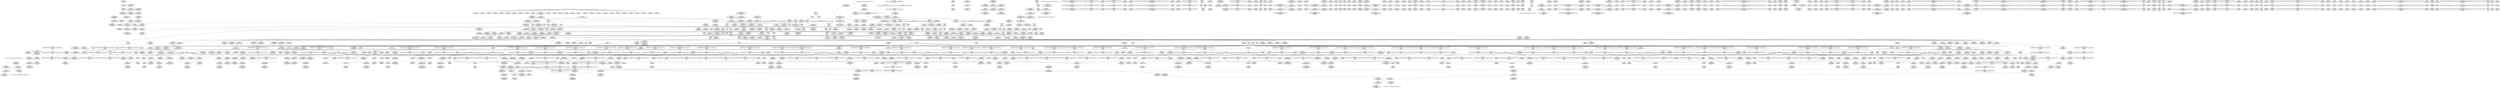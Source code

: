 digraph {
	CE0x4a26ed0 [shape=record,shape=Mrecord,label="{CE0x4a26ed0|rcu_lock_acquire:__here|*SummSink*}"]
	CE0x49cb880 [shape=record,shape=Mrecord,label="{CE0x49cb880|current_sid:cred|security/selinux/hooks.c,218}"]
	"CONST[source:0(mediator),value:2(dynamic)][purpose:{object}][SnkIdx:1]"
	CE0x49870b0 [shape=record,shape=Mrecord,label="{CE0x49870b0|void_(i32*,_i32,_i32*)*_asm_addl_$1,_%gs:$0_,_*m,ri,*m,_dirflag_,_fpsr_,_flags_}"]
	CE0x49b6f50 [shape=record,shape=Mrecord,label="{CE0x49b6f50|task_sid:if.then|*SummSource*}"]
	CE0x49eb400 [shape=record,shape=Mrecord,label="{CE0x49eb400|rcu_lock_release:tmp4|include/linux/rcupdate.h,423|*SummSink*}"]
	CE0x4a70520 [shape=record,shape=Mrecord,label="{CE0x4a70520|i64*_getelementptr_inbounds_(_4_x_i64_,_4_x_i64_*___llvm_gcov_ctr134,_i64_0,_i64_1)|*Constant*|*SummSource*}"]
	CE0x4ab8ca0 [shape=record,shape=Mrecord,label="{CE0x4ab8ca0|__preempt_count_sub:tmp3|*SummSource*}"]
	CE0x4993030 [shape=record,shape=Mrecord,label="{CE0x4993030|current_has_perm:tmp1|*SummSink*}"]
	CE0x49f2ae0 [shape=record,shape=Mrecord,label="{CE0x49f2ae0|task_sid:tmp6|security/selinux/hooks.c,208|*SummSource*}"]
	CE0x49b3c00 [shape=record,shape=Mrecord,label="{CE0x49b3c00|get_current:tmp3}"]
	CE0x4a84e40 [shape=record,shape=Mrecord,label="{CE0x4a84e40|__preempt_count_sub:do.body}"]
	CE0x4a7e260 [shape=record,shape=Mrecord,label="{CE0x4a7e260|__preempt_count_add:tmp6|./arch/x86/include/asm/preempt.h,73|*SummSink*}"]
	CE0x4a1b5b0 [shape=record,shape=Mrecord,label="{CE0x4a1b5b0|GLOBAL:rcu_lock_map|Global_var:rcu_lock_map|*SummSink*}"]
	CE0x4a29070 [shape=record,shape=Mrecord,label="{CE0x4a29070|rcu_read_unlock:tmp2|*SummSource*}"]
	CE0x4a12320 [shape=record,shape=Mrecord,label="{CE0x4a12320|i64*_getelementptr_inbounds_(_4_x_i64_,_4_x_i64_*___llvm_gcov_ctr130,_i64_0,_i64_3)|*Constant*|*SummSource*}"]
	CE0x4a40870 [shape=record,shape=Mrecord,label="{CE0x4a40870|rcu_read_unlock:tmp9|include/linux/rcupdate.h,933}"]
	CE0x4a70c60 [shape=record,shape=Mrecord,label="{CE0x4a70c60|rcu_lock_acquire:tmp6|*SummSink*}"]
	CE0x49a55c0 [shape=record,shape=Mrecord,label="{CE0x49a55c0|VOIDTB_TE:_CE_120,128_}"]
	CE0x49f4dd0 [shape=record,shape=Mrecord,label="{CE0x49f4dd0|i64*_getelementptr_inbounds_(_11_x_i64_,_11_x_i64_*___llvm_gcov_ctr132,_i64_0,_i64_8)|*Constant*|*SummSource*}"]
	CE0x4988790 [shape=record,shape=Mrecord,label="{CE0x4988790|avc_has_perm:requested|Function::avc_has_perm&Arg::requested::}"]
	CE0x4a260a0 [shape=record,shape=Mrecord,label="{CE0x4a260a0|__preempt_count_sub:tmp3}"]
	CE0x4a6ad30 [shape=record,shape=Mrecord,label="{CE0x4a6ad30|_call_void_asm_sideeffect_,_memory_,_dirflag_,_fpsr_,_flags_()_#3,_!dbg_!27711,_!srcloc_!27714|include/linux/rcupdate.h,244|*SummSource*}"]
	CE0x4a6bac0 [shape=record,shape=Mrecord,label="{CE0x4a6bac0|__rcu_read_unlock:tmp1|*SummSource*}"]
	CE0x49d5450 [shape=record,shape=Mrecord,label="{CE0x49d5450|current_sid:tmp18|security/selinux/hooks.c,218|*SummSource*}"]
	CE0x49c9210 [shape=record,shape=Mrecord,label="{CE0x49c9210|i8*_getelementptr_inbounds_(_25_x_i8_,_25_x_i8_*_.str45,_i32_0,_i32_0)|*Constant*}"]
	CE0x4a0a4c0 [shape=record,shape=Mrecord,label="{CE0x4a0a4c0|__rcu_read_lock:do.end|*SummSink*}"]
	CE0x4997f20 [shape=record,shape=Mrecord,label="{CE0x4997f20|i8*_getelementptr_inbounds_(_25_x_i8_,_25_x_i8_*_.str3,_i32_0,_i32_0)|*Constant*}"]
	CE0x4a3b7e0 [shape=record,shape=Mrecord,label="{CE0x4a3b7e0|rcu_read_unlock:tmp8|include/linux/rcupdate.h,933|*SummSource*}"]
	CE0x49adcf0 [shape=record,shape=Mrecord,label="{CE0x49adcf0|rcu_read_unlock:entry|*SummSource*}"]
	CE0x498ebf0 [shape=record,shape=Mrecord,label="{CE0x498ebf0|selinux_task_setnice:if.end}"]
	CE0x4a05dc0 [shape=record,shape=Mrecord,label="{CE0x4a05dc0|COLLAPSED:_GCMRE___llvm_gcov_ctr131_internal_global_2_x_i64_zeroinitializer:_elem_0:default:}"]
	CE0x4a0abc0 [shape=record,shape=Mrecord,label="{CE0x4a0abc0|_call_void_asm_addl_$1,_%gs:$0_,_*m,ri,*m,_dirflag_,_fpsr_,_flags_(i32*___preempt_count,_i32_%val,_i32*___preempt_count)_#3,_!dbg_!27714,_!srcloc_!27717|./arch/x86/include/asm/preempt.h,72|*SummSource*}"]
	CE0x4a3fe90 [shape=record,shape=Mrecord,label="{CE0x4a3fe90|rcu_read_unlock:bb|*SummSink*}"]
	CE0x4aac2b0 [shape=record,shape=Mrecord,label="{CE0x4aac2b0|__preempt_count_sub:tmp2}"]
	CE0x4ab7c70 [shape=record,shape=Mrecord,label="{CE0x4ab7c70|__preempt_count_sub:tmp7|./arch/x86/include/asm/preempt.h,78|*SummSink*}"]
	CE0x4a6bdf0 [shape=record,shape=Mrecord,label="{CE0x4a6bdf0|COLLAPSED:_GCMRE___llvm_gcov_ctr128_internal_global_4_x_i64_zeroinitializer:_elem_0:default:}"]
	CE0x49968d0 [shape=record,shape=Mrecord,label="{CE0x49968d0|__preempt_count_add:bb|*SummSource*}"]
	CE0x497d670 [shape=record,shape=Mrecord,label="{CE0x497d670|selinux_task_setnice:nice|Function::selinux_task_setnice&Arg::nice::|*SummSink*}"]
	CE0x49e6c00 [shape=record,shape=Mrecord,label="{CE0x49e6c00|task_sid:tmp4|*LoadInst*|security/selinux/hooks.c,208|*SummSink*}"]
	CE0x49cb9f0 [shape=record,shape=Mrecord,label="{CE0x49cb9f0|current_sid:cred|security/selinux/hooks.c,218|*SummSource*}"]
	CE0x49ff900 [shape=record,shape=Mrecord,label="{CE0x49ff900|i8*_getelementptr_inbounds_(_41_x_i8_,_41_x_i8_*_.str44,_i32_0,_i32_0)|*Constant*}"]
	CE0x4a71200 [shape=record,shape=Mrecord,label="{CE0x4a71200|i8*_undef|*Constant*}"]
	CE0x49d5b60 [shape=record,shape=Mrecord,label="{CE0x49d5b60|current_sid:tmp19|security/selinux/hooks.c,218|*SummSource*}"]
	CE0x4a29000 [shape=record,shape=Mrecord,label="{CE0x4a29000|rcu_read_unlock:tmp2}"]
	CE0x49f5be0 [shape=record,shape=Mrecord,label="{CE0x49f5be0|task_sid:land.lhs.true2|*SummSink*}"]
	CE0x498d0d0 [shape=record,shape=Mrecord,label="{CE0x498d0d0|VOIDTB_TE:_CE_160,168_}"]
	CE0x4983130 [shape=record,shape=Mrecord,label="{CE0x4983130|i64*_getelementptr_inbounds_(_11_x_i64_,_11_x_i64_*___llvm_gcov_ctr125,_i64_0,_i64_1)|*Constant*|*SummSink*}"]
	CE0x49a1ae0 [shape=record,shape=Mrecord,label="{CE0x49a1ae0|selinux_task_setnice:tmp5|security/selinux/hooks.c,3597|*SummSink*}"]
	CE0x4997290 [shape=record,shape=Mrecord,label="{CE0x4997290|task_sid:tmp27|security/selinux/hooks.c,208}"]
	CE0x4a25360 [shape=record,shape=Mrecord,label="{CE0x4a25360|__preempt_count_sub:tmp1}"]
	CE0x4998e40 [shape=record,shape=Mrecord,label="{CE0x4998e40|i8*_getelementptr_inbounds_(_25_x_i8_,_25_x_i8_*_.str3,_i32_0,_i32_0)|*Constant*|*SummSink*}"]
	CE0x49efa40 [shape=record,shape=Mrecord,label="{CE0x49efa40|cred_sid:tmp2|*SummSource*}"]
	CE0x499f1e0 [shape=record,shape=Mrecord,label="{CE0x499f1e0|i64*_getelementptr_inbounds_(_6_x_i64_,_6_x_i64_*___llvm_gcov_ctr283,_i64_0,_i64_3)|*Constant*}"]
	CE0x49a4cf0 [shape=record,shape=Mrecord,label="{CE0x49a4cf0|VOIDTB_TE:_CE_24,28_}"]
	CE0x49fa390 [shape=record,shape=Mrecord,label="{CE0x49fa390|rcu_read_lock:call|include/linux/rcupdate.h,882|*SummSink*}"]
	CE0x49f14a0 [shape=record,shape=Mrecord,label="{CE0x49f14a0|task_sid:tmp3|*SummSource*}"]
	CE0x4a72ca0 [shape=record,shape=Mrecord,label="{CE0x4a72ca0|GLOBAL:__preempt_count|Global_var:__preempt_count|*SummSource*}"]
	CE0x4a37ba0 [shape=record,shape=Mrecord,label="{CE0x4a37ba0|i8*_getelementptr_inbounds_(_42_x_i8_,_42_x_i8_*_.str46,_i32_0,_i32_0)|*Constant*}"]
	CE0x4979db0 [shape=record,shape=Mrecord,label="{CE0x4979db0|current_has_perm:tmp2|*SummSource*}"]
	CE0x4a422d0 [shape=record,shape=Mrecord,label="{CE0x4a422d0|rcu_read_unlock:tmp9|include/linux/rcupdate.h,933|*SummSource*}"]
	CE0x4a84d00 [shape=record,shape=Mrecord,label="{CE0x4a84d00|__preempt_count_add:tmp1|*SummSink*}"]
	CE0x4a72330 [shape=record,shape=Mrecord,label="{CE0x4a72330|rcu_lock_release:indirectgoto|*SummSink*}"]
	CE0x4aa2090 [shape=record,shape=Mrecord,label="{CE0x4aa2090|__preempt_count_sub:tmp7|./arch/x86/include/asm/preempt.h,78|*SummSource*}"]
	CE0x49fb8d0 [shape=record,shape=Mrecord,label="{CE0x49fb8d0|rcu_read_lock:if.then|*SummSink*}"]
	CE0x49fdcc0 [shape=record,shape=Mrecord,label="{CE0x49fdcc0|i32_934|*Constant*}"]
	CE0x49a5440 [shape=record,shape=Mrecord,label="{CE0x49a5440|VOIDTB_TE:_CE_96,104_}"]
	CE0x4980400 [shape=record,shape=Mrecord,label="{CE0x4980400|task_sid:entry}"]
	CE0x49d2500 [shape=record,shape=Mrecord,label="{CE0x49d2500|i32_1|*Constant*|*SummSource*}"]
	CE0x4a42910 [shape=record,shape=Mrecord,label="{CE0x4a42910|rcu_read_unlock:tmp11|include/linux/rcupdate.h,933|*SummSink*}"]
	CE0x49fc5d0 [shape=record,shape=Mrecord,label="{CE0x49fc5d0|rcu_read_lock:tmp3|*SummSink*}"]
	CE0x499efe0 [shape=record,shape=Mrecord,label="{CE0x499efe0|selinux_task_setnice:tmp3|security/selinux/hooks.c,3597|*SummSink*}"]
	CE0x4989980 [shape=record,shape=Mrecord,label="{CE0x4989980|current_sid:tobool1|security/selinux/hooks.c,218|*SummSink*}"]
	CE0x49d13a0 [shape=record,shape=Mrecord,label="{CE0x49d13a0|rcu_read_lock:tmp11|include/linux/rcupdate.h,882|*SummSink*}"]
	CE0x4a04c20 [shape=record,shape=Mrecord,label="{CE0x4a04c20|task_sid:tmp22|security/selinux/hooks.c,208}"]
	CE0x4ab82f0 [shape=record,shape=Mrecord,label="{CE0x4ab82f0|_call_void_mcount()_#3|*SummSource*}"]
	CE0x4a2f230 [shape=record,shape=Mrecord,label="{CE0x4a2f230|_ret_void,_!dbg_!27719|./arch/x86/include/asm/preempt.h,73|*SummSink*}"]
	CE0x4a12910 [shape=record,shape=Mrecord,label="{CE0x4a12910|i64*_getelementptr_inbounds_(_4_x_i64_,_4_x_i64_*___llvm_gcov_ctr130,_i64_0,_i64_0)|*Constant*|*SummSource*}"]
	CE0x498c560 [shape=record,shape=Mrecord,label="{CE0x498c560|i64_1|*Constant*}"]
	CE0x4a32090 [shape=record,shape=Mrecord,label="{CE0x4a32090|__preempt_count_add:entry|*SummSink*}"]
	CE0x4a6b650 [shape=record,shape=Mrecord,label="{CE0x4a6b650|void_(i32*,_i32,_i32*)*_asm_addl_$1,_%gs:$0_,_*m,ri,*m,_dirflag_,_fpsr_,_flags_|*SummSink*}"]
	CE0x49a62b0 [shape=record,shape=Mrecord,label="{CE0x49a62b0|selinux_task_setnice:tobool|security/selinux/hooks.c,3597}"]
	CE0x49d3d40 [shape=record,shape=Mrecord,label="{CE0x49d3d40|i32_22|*Constant*|*SummSource*}"]
	CE0x49e6330 [shape=record,shape=Mrecord,label="{CE0x49e6330|_call_void_mcount()_#3|*SummSink*}"]
	CE0x49cb150 [shape=record,shape=Mrecord,label="{CE0x49cb150|i8_1|*Constant*}"]
	CE0x4a04df0 [shape=record,shape=Mrecord,label="{CE0x4a04df0|task_sid:tmp21|security/selinux/hooks.c,208|*SummSink*}"]
	CE0x4a056a0 [shape=record,shape=Mrecord,label="{CE0x4a056a0|task_sid:tmp22|security/selinux/hooks.c,208|*SummSource*}"]
	CE0x498b840 [shape=record,shape=Mrecord,label="{CE0x498b840|_ret_i32_%call2,_!dbg_!27718|security/selinux/hooks.c,1544}"]
	CE0x49a93d0 [shape=record,shape=Mrecord,label="{CE0x49a93d0|current_sid:tmp20|security/selinux/hooks.c,218|*SummSink*}"]
	CE0x49ad650 [shape=record,shape=Mrecord,label="{CE0x49ad650|_call_void_rcu_read_unlock()_#10,_!dbg_!27748|security/selinux/hooks.c,209|*SummSource*}"]
	CE0x49c4ca0 [shape=record,shape=Mrecord,label="{CE0x49c4ca0|current_sid:tmp8|security/selinux/hooks.c,218}"]
	CE0x49e6570 [shape=record,shape=Mrecord,label="{CE0x49e6570|_call_void_mcount()_#3|*SummSource*}"]
	CE0x4a35dd0 [shape=record,shape=Mrecord,label="{CE0x4a35dd0|cred_sid:bb|*SummSource*}"]
	CE0x4a9df50 [shape=record,shape=Mrecord,label="{CE0x4a9df50|__preempt_count_sub:tmp6|./arch/x86/include/asm/preempt.h,78|*SummSource*}"]
	CE0x4a42340 [shape=record,shape=Mrecord,label="{CE0x4a42340|rcu_read_unlock:tmp9|include/linux/rcupdate.h,933|*SummSink*}"]
	CE0x4a3b0a0 [shape=record,shape=Mrecord,label="{CE0x4a3b0a0|rcu_read_lock:tobool1|include/linux/rcupdate.h,882|*SummSink*}"]
	CE0x49c68a0 [shape=record,shape=Mrecord,label="{CE0x49c68a0|current_sid:tmp15|security/selinux/hooks.c,218|*SummSource*}"]
	CE0x497afb0 [shape=record,shape=Mrecord,label="{CE0x497afb0|_ret_i32_%tmp24,_!dbg_!27742|security/selinux/hooks.c,220|*SummSource*}"]
	CE0x49cf260 [shape=record,shape=Mrecord,label="{CE0x49cf260|current_sid:bb}"]
	CE0x4984460 [shape=record,shape=Mrecord,label="{CE0x4984460|cred_sid:entry|*SummSink*}"]
	CE0x49d5760 [shape=record,shape=Mrecord,label="{CE0x49d5760|current_sid:tmp19|security/selinux/hooks.c,218}"]
	CE0x49a2e70 [shape=record,shape=Mrecord,label="{CE0x49a2e70|VOIDTB_TE:_CE_88,89_}"]
	CE0x49e52c0 [shape=record,shape=Mrecord,label="{CE0x49e52c0|task_sid:do.end}"]
	CE0x4a7fee0 [shape=record,shape=Mrecord,label="{CE0x4a7fee0|__rcu_read_lock:tmp3}"]
	CE0x498b520 [shape=record,shape=Mrecord,label="{CE0x498b520|i32_512|*Constant*|*SummSink*}"]
	CE0x4a1c430 [shape=record,shape=Mrecord,label="{CE0x4a1c430|rcu_read_lock:tobool1|include/linux/rcupdate.h,882}"]
	CE0x49d1840 [shape=record,shape=Mrecord,label="{CE0x49d1840|rcu_read_lock:tmp12|include/linux/rcupdate.h,882|*SummSink*}"]
	CE0x49a9be0 [shape=record,shape=Mrecord,label="{CE0x49a9be0|current_sid:call4|security/selinux/hooks.c,218|*SummSink*}"]
	CE0x49cb6f0 [shape=record,shape=Mrecord,label="{CE0x49cb6f0|i32_78|*Constant*|*SummSink*}"]
	CE0x4a21690 [shape=record,shape=Mrecord,label="{CE0x4a21690|i64*_getelementptr_inbounds_(_4_x_i64_,_4_x_i64_*___llvm_gcov_ctr135,_i64_0,_i64_1)|*Constant*}"]
	CE0x49e1c10 [shape=record,shape=Mrecord,label="{CE0x49e1c10|task_sid:tobool4|security/selinux/hooks.c,208}"]
	CE0x4a2fa20 [shape=record,shape=Mrecord,label="{CE0x4a2fa20|rcu_read_unlock:tmp4|include/linux/rcupdate.h,933|*SummSource*}"]
	CE0x4a368d0 [shape=record,shape=Mrecord,label="{CE0x4a368d0|rcu_read_unlock:if.then|*SummSink*}"]
	CE0x4a10840 [shape=record,shape=Mrecord,label="{CE0x4a10840|GLOBAL:lock_acquire|*Constant*|*SummSink*}"]
	CE0x4a2fcc0 [shape=record,shape=Mrecord,label="{CE0x4a2fcc0|GLOBAL:__llvm_gcov_ctr132|Global_var:__llvm_gcov_ctr132}"]
	CE0x49ef070 [shape=record,shape=Mrecord,label="{CE0x49ef070|cred_sid:tmp4|*LoadInst*|security/selinux/hooks.c,196|*SummSource*}"]
	CE0x498cde0 [shape=record,shape=Mrecord,label="{CE0x498cde0|i32_512|*Constant*}"]
	CE0x49f2490 [shape=record,shape=Mrecord,label="{CE0x49f2490|i64*_getelementptr_inbounds_(_13_x_i64_,_13_x_i64_*___llvm_gcov_ctr126,_i64_0,_i64_1)|*Constant*|*SummSource*}"]
	CE0x49fc530 [shape=record,shape=Mrecord,label="{CE0x49fc530|rcu_read_lock:tmp3|*SummSource*}"]
	CE0x49b1770 [shape=record,shape=Mrecord,label="{CE0x49b1770|_call_void_rcu_read_lock()_#10,_!dbg_!27712|security/selinux/hooks.c,207|*SummSink*}"]
	CE0x4a2bee0 [shape=record,shape=Mrecord,label="{CE0x4a2bee0|rcu_read_unlock:tobool|include/linux/rcupdate.h,933|*SummSource*}"]
	CE0x4aaa230 [shape=record,shape=Mrecord,label="{CE0x4aaa230|__rcu_read_unlock:do.end}"]
	CE0x49e3c60 [shape=record,shape=Mrecord,label="{CE0x49e3c60|rcu_read_lock:tmp4|include/linux/rcupdate.h,882|*SummSink*}"]
	CE0x49958a0 [shape=record,shape=Mrecord,label="{CE0x49958a0|rcu_lock_release:tmp7}"]
	CE0x4a189f0 [shape=record,shape=Mrecord,label="{CE0x4a189f0|i64_7|*Constant*}"]
	CE0x49ffa30 [shape=record,shape=Mrecord,label="{CE0x49ffa30|i8*_getelementptr_inbounds_(_41_x_i8_,_41_x_i8_*_.str44,_i32_0,_i32_0)|*Constant*|*SummSink*}"]
	CE0x4991790 [shape=record,shape=Mrecord,label="{CE0x4991790|current_has_perm:bb|*SummSink*}"]
	CE0x49f3680 [shape=record,shape=Mrecord,label="{CE0x49f3680|rcu_read_lock:call|include/linux/rcupdate.h,882}"]
	CE0x4a32820 [shape=record,shape=Mrecord,label="{CE0x4a32820|rcu_lock_acquire:tmp3|*SummSource*}"]
	CE0x4a413b0 [shape=record,shape=Mrecord,label="{CE0x4a413b0|rcu_lock_acquire:indirectgoto|*SummSource*}"]
	CE0x4a83c60 [shape=record,shape=Mrecord,label="{CE0x4a83c60|__rcu_read_lock:tmp2|*SummSink*}"]
	CE0x4a185f0 [shape=record,shape=Mrecord,label="{CE0x4a185f0|i64_6|*Constant*}"]
	CE0x4a3e7e0 [shape=record,shape=Mrecord,label="{CE0x4a3e7e0|__rcu_read_unlock:do.body}"]
	CE0x4a39a20 [shape=record,shape=Mrecord,label="{CE0x4a39a20|cred_sid:sid|security/selinux/hooks.c,197}"]
	CE0x49f9750 [shape=record,shape=Mrecord,label="{CE0x49f9750|task_sid:tmp9|security/selinux/hooks.c,208|*SummSource*}"]
	CE0x499e110 [shape=record,shape=Mrecord,label="{CE0x499e110|i64_0|*Constant*}"]
	CE0x4979e20 [shape=record,shape=Mrecord,label="{CE0x4979e20|current_has_perm:tmp2|*SummSink*}"]
	CE0x49d5110 [shape=record,shape=Mrecord,label="{CE0x49d5110|i64*_getelementptr_inbounds_(_11_x_i64_,_11_x_i64_*___llvm_gcov_ctr125,_i64_0,_i64_9)|*Constant*}"]
	CE0x4ab83f0 [shape=record,shape=Mrecord,label="{CE0x4ab83f0|_call_void_mcount()_#3|*SummSink*}"]
	CE0x49f7780 [shape=record,shape=Mrecord,label="{CE0x49f7780|task_sid:do.body}"]
	CE0x4a04770 [shape=record,shape=Mrecord,label="{CE0x4a04770|task_sid:tmp20|security/selinux/hooks.c,208}"]
	"CONST[source:0(mediator),value:0(static)][purpose:{operation}][SrcIdx:2]"
	CE0x4984ad0 [shape=record,shape=Mrecord,label="{CE0x4984ad0|current_sid:tmp10|security/selinux/hooks.c,218|*SummSource*}"]
	CE0x4a31eb0 [shape=record,shape=Mrecord,label="{CE0x4a31eb0|__preempt_count_add:entry}"]
	CE0x49f4170 [shape=record,shape=Mrecord,label="{CE0x49f4170|GLOBAL:__rcu_read_lock|*Constant*|*SummSink*}"]
	CE0x4ac25a0 [shape=record,shape=Mrecord,label="{CE0x4ac25a0|__preempt_count_sub:tmp4|./arch/x86/include/asm/preempt.h,77|*SummSink*}"]
	CE0x4a38900 [shape=record,shape=Mrecord,label="{CE0x4a38900|rcu_lock_acquire:map|Function::rcu_lock_acquire&Arg::map::|*SummSink*}"]
	CE0x497a890 [shape=record,shape=Mrecord,label="{CE0x497a890|i64*_getelementptr_inbounds_(_11_x_i64_,_11_x_i64_*___llvm_gcov_ctr125,_i64_0,_i64_6)|*Constant*|*SummSource*}"]
	CE0x49d4220 [shape=record,shape=Mrecord,label="{CE0x49d4220|current_sid:security|security/selinux/hooks.c,218}"]
	CE0x49fc720 [shape=record,shape=Mrecord,label="{CE0x49fc720|_call_void_mcount()_#3}"]
	CE0x4ac2c40 [shape=record,shape=Mrecord,label="{CE0x4ac2c40|__preempt_count_sub:tmp|*SummSink*}"]
	CE0x4a41860 [shape=record,shape=Mrecord,label="{CE0x4a41860|rcu_read_unlock:do.end|*SummSink*}"]
	CE0x4a2f4b0 [shape=record,shape=Mrecord,label="{CE0x4a2f4b0|rcu_read_unlock:land.lhs.true|*SummSink*}"]
	CE0x49a5af0 [shape=record,shape=Mrecord,label="{CE0x49a5af0|selinux_task_setnice:tmp7|security/selinux/hooks.c,3598|*SummSink*}"]
	CE0x4a82dc0 [shape=record,shape=Mrecord,label="{CE0x4a82dc0|__rcu_read_unlock:tmp5|include/linux/rcupdate.h,244|*SummSource*}"]
	CE0x499f740 [shape=record,shape=Mrecord,label="{CE0x499f740|GLOBAL:__llvm_gcov_ctr283|Global_var:__llvm_gcov_ctr283|*SummSource*}"]
	CE0x49b4720 [shape=record,shape=Mrecord,label="{CE0x49b4720|%struct.task_struct*_(%struct.task_struct**)*_asm_movq_%gs:$_1:P_,$0_,_r,im,_dirflag_,_fpsr_,_flags_|*SummSource*}"]
	CE0x49b4480 [shape=record,shape=Mrecord,label="{CE0x49b4480|current_sid:tmp7|security/selinux/hooks.c,218|*SummSink*}"]
	CE0x4a18c90 [shape=record,shape=Mrecord,label="{CE0x4a18c90|rcu_read_unlock:tmp14|include/linux/rcupdate.h,933}"]
	CE0x4a06ce0 [shape=record,shape=Mrecord,label="{CE0x4a06ce0|rcu_read_unlock:tmp21|include/linux/rcupdate.h,935|*SummSink*}"]
	CE0x4a29920 [shape=record,shape=Mrecord,label="{CE0x4a29920|rcu_read_unlock:tmp10|include/linux/rcupdate.h,933|*SummSink*}"]
	CE0x5523ca0 [shape=record,shape=Mrecord,label="{CE0x5523ca0|selinux_task_setnice:tmp5|security/selinux/hooks.c,3597|*SummSource*}"]
	CE0x49ce2e0 [shape=record,shape=Mrecord,label="{CE0x49ce2e0|rcu_read_lock:tmp7|include/linux/rcupdate.h,882}"]
	CE0x4a721b0 [shape=record,shape=Mrecord,label="{CE0x4a721b0|rcu_lock_release:indirectgoto}"]
	CE0x4a22b60 [shape=record,shape=Mrecord,label="{CE0x4a22b60|__preempt_count_sub:do.body|*SummSink*}"]
	CE0x4a0fa50 [shape=record,shape=Mrecord,label="{CE0x4a0fa50|__preempt_count_sub:sub|./arch/x86/include/asm/preempt.h,77|*SummSource*}"]
	CE0x49ed790 [shape=record,shape=Mrecord,label="{CE0x49ed790|rcu_read_lock:if.end|*SummSource*}"]
	CE0x4a302e0 [shape=record,shape=Mrecord,label="{CE0x4a302e0|rcu_read_unlock:tmp10|include/linux/rcupdate.h,933}"]
	CE0x4a1b280 [shape=record,shape=Mrecord,label="{CE0x4a1b280|rcu_lock_acquire:entry|*SummSink*}"]
	CE0x49a2cf0 [shape=record,shape=Mrecord,label="{CE0x49a2cf0|VOIDTB_TE:_CE_56,64_}"]
	CE0x49c7560 [shape=record,shape=Mrecord,label="{CE0x49c7560|rcu_read_lock:tmp15|include/linux/rcupdate.h,882}"]
	CE0x49b6530 [shape=record,shape=Mrecord,label="{CE0x49b6530|current_sid:tmp14|security/selinux/hooks.c,218|*SummSource*}"]
	CE0x4988870 [shape=record,shape=Mrecord,label="{CE0x4988870|avc_has_perm:requested|Function::avc_has_perm&Arg::requested::|*SummSource*}"]
	CE0x4a18300 [shape=record,shape=Mrecord,label="{CE0x4a18300|rcu_read_lock:call3|include/linux/rcupdate.h,882|*SummSource*}"]
	CE0x49d52e0 [shape=record,shape=Mrecord,label="{CE0x49d52e0|i64*_getelementptr_inbounds_(_11_x_i64_,_11_x_i64_*___llvm_gcov_ctr125,_i64_0,_i64_9)|*Constant*|*SummSource*}"]
	CE0x4a00c10 [shape=record,shape=Mrecord,label="{CE0x4a00c10|task_sid:tmp26|security/selinux/hooks.c,208}"]
	CE0x4a084b0 [shape=record,shape=Mrecord,label="{CE0x4a084b0|rcu_lock_release:entry|*SummSink*}"]
	CE0x49aa730 [shape=record,shape=Mrecord,label="{CE0x49aa730|_ret_%struct.task_struct*_%tmp4,_!dbg_!27714|./arch/x86/include/asm/current.h,14}"]
	CE0x49a1600 [shape=record,shape=Mrecord,label="{CE0x49a1600|VOIDTB_TE:_CE_144,152_}"]
	CE0x4a117e0 [shape=record,shape=Mrecord,label="{CE0x4a117e0|%struct.lockdep_map*_null|*Constant*|*SummSink*}"]
	CE0x4997df0 [shape=record,shape=Mrecord,label="{CE0x4997df0|i8_1|*Constant*|*SummSink*}"]
	CE0x49a9230 [shape=record,shape=Mrecord,label="{CE0x49a9230|current_sid:tmp20|security/selinux/hooks.c,218|*SummSource*}"]
	CE0x4a3faa0 [shape=record,shape=Mrecord,label="{CE0x4a3faa0|GLOBAL:__preempt_count_add|*Constant*|*SummSource*}"]
	CE0x4a729a0 [shape=record,shape=Mrecord,label="{CE0x4a729a0|_call_void_mcount()_#3|*SummSource*}"]
	CE0x4a34cc0 [shape=record,shape=Mrecord,label="{CE0x4a34cc0|i64*_getelementptr_inbounds_(_11_x_i64_,_11_x_i64_*___llvm_gcov_ctr127,_i64_0,_i64_10)|*Constant*}"]
	CE0x4a00a90 [shape=record,shape=Mrecord,label="{CE0x4a00a90|task_sid:tmp24|security/selinux/hooks.c,208|*SummSink*}"]
	CE0x4987d50 [shape=record,shape=Mrecord,label="{CE0x4987d50|avc_has_perm:tsid|Function::avc_has_perm&Arg::tsid::|*SummSink*}"]
	CE0x4a0fdf0 [shape=record,shape=Mrecord,label="{CE0x4a0fdf0|rcu_lock_release:bb|*SummSource*}"]
	CE0x49cc870 [shape=record,shape=Mrecord,label="{CE0x49cc870|task_sid:tmp10|security/selinux/hooks.c,208|*SummSource*}"]
	CE0x4a38a50 [shape=record,shape=Mrecord,label="{CE0x4a38a50|_ret_void,_!dbg_!27719|./arch/x86/include/asm/preempt.h,73}"]
	CE0x49834b0 [shape=record,shape=Mrecord,label="{CE0x49834b0|COLLAPSED:_GCMRE___llvm_gcov_ctr136_internal_global_2_x_i64_zeroinitializer:_elem_0:default:}"]
	CE0x4a0bf10 [shape=record,shape=Mrecord,label="{CE0x4a0bf10|i64*_getelementptr_inbounds_(_4_x_i64_,_4_x_i64_*___llvm_gcov_ctr128,_i64_0,_i64_0)|*Constant*}"]
	CE0x4a28dc0 [shape=record,shape=Mrecord,label="{CE0x4a28dc0|i64*_getelementptr_inbounds_(_11_x_i64_,_11_x_i64_*___llvm_gcov_ctr132,_i64_0,_i64_1)|*Constant*|*SummSink*}"]
	CE0x49f4790 [shape=record,shape=Mrecord,label="{CE0x49f4790|rcu_read_unlock:tmp16|include/linux/rcupdate.h,933|*SummSource*}"]
	CE0x4a396c0 [shape=record,shape=Mrecord,label="{CE0x4a396c0|cred_sid:tmp5|security/selinux/hooks.c,196|*SummSink*}"]
	CE0x4a0e390 [shape=record,shape=Mrecord,label="{CE0x4a0e390|i32_0|*Constant*}"]
	CE0x4a3ccd0 [shape=record,shape=Mrecord,label="{CE0x4a3ccd0|COLLAPSED:_GCMRE___llvm_gcov_ctr127_internal_global_11_x_i64_zeroinitializer:_elem_0:default:}"]
	CE0x49b55d0 [shape=record,shape=Mrecord,label="{CE0x49b55d0|_call_void_mcount()_#3}"]
	CE0x49f2230 [shape=record,shape=Mrecord,label="{CE0x49f2230|i64*_getelementptr_inbounds_(_13_x_i64_,_13_x_i64_*___llvm_gcov_ctr126,_i64_0,_i64_1)|*Constant*}"]
	CE0x4a3b010 [shape=record,shape=Mrecord,label="{CE0x4a3b010|rcu_read_lock:tobool1|include/linux/rcupdate.h,882|*SummSource*}"]
	CE0x4a329a0 [shape=record,shape=Mrecord,label="{CE0x4a329a0|_call_void_mcount()_#3}"]
	CE0x49aa130 [shape=record,shape=Mrecord,label="{CE0x49aa130|GLOBAL:get_current|*Constant*|*SummSink*}"]
	CE0x4a2b0c0 [shape=record,shape=Mrecord,label="{CE0x4a2b0c0|rcu_read_unlock:tmp15|include/linux/rcupdate.h,933|*SummSource*}"]
	CE0x4a313a0 [shape=record,shape=Mrecord,label="{CE0x4a313a0|rcu_read_unlock:tmp|*SummSink*}"]
	CE0x4995300 [shape=record,shape=Mrecord,label="{CE0x4995300|rcu_lock_release:tmp6}"]
	CE0x49fa600 [shape=record,shape=Mrecord,label="{CE0x49fa600|task_sid:if.end|*SummSource*}"]
	CE0x49a2d60 [shape=record,shape=Mrecord,label="{CE0x49a2d60|VOIDTB_TE:_CE_72,80_}"]
	CE0x4a26d30 [shape=record,shape=Mrecord,label="{CE0x4a26d30|rcu_lock_acquire:__here}"]
	CE0x497a130 [shape=record,shape=Mrecord,label="{CE0x497a130|current_has_perm:tmp3}"]
	CE0x49d2d20 [shape=record,shape=Mrecord,label="{CE0x49d2d20|rcu_read_lock:tmp5|include/linux/rcupdate.h,882}"]
	CE0x49ae970 [shape=record,shape=Mrecord,label="{CE0x49ae970|current_sid:tobool|security/selinux/hooks.c,218}"]
	CE0x49b1fc0 [shape=record,shape=Mrecord,label="{CE0x49b1fc0|current_sid:tmp5|security/selinux/hooks.c,218|*SummSink*}"]
	CE0x49f7a10 [shape=record,shape=Mrecord,label="{CE0x49f7a10|GLOBAL:__llvm_gcov_ctr127|Global_var:__llvm_gcov_ctr127}"]
	CE0x49a9d10 [shape=record,shape=Mrecord,label="{CE0x49a9d10|GLOBAL:get_current|*Constant*}"]
	CE0x4aaa730 [shape=record,shape=Mrecord,label="{CE0x4aaa730|i64*_getelementptr_inbounds_(_4_x_i64_,_4_x_i64_*___llvm_gcov_ctr134,_i64_0,_i64_0)|*Constant*}"]
	CE0x49f1510 [shape=record,shape=Mrecord,label="{CE0x49f1510|task_sid:tmp3|*SummSink*}"]
	CE0x4a2f3b0 [shape=record,shape=Mrecord,label="{CE0x4a2f3b0|rcu_read_unlock:land.lhs.true}"]
	CE0x4983d30 [shape=record,shape=Mrecord,label="{CE0x4983d30|GLOBAL:cred_sid|*Constant*|*SummSource*}"]
	CE0x49ec580 [shape=record,shape=Mrecord,label="{CE0x49ec580|_ret_void,_!dbg_!27735|include/linux/rcupdate.h,938|*SummSink*}"]
	CE0x4a0b3d0 [shape=record,shape=Mrecord,label="{CE0x4a0b3d0|rcu_lock_acquire:indirectgoto}"]
	CE0x49f56d0 [shape=record,shape=Mrecord,label="{CE0x49f56d0|task_sid:tmp7|security/selinux/hooks.c,208|*SummSink*}"]
	CE0x499e180 [shape=record,shape=Mrecord,label="{CE0x499e180|selinux_task_setnice:tmp2|security/selinux/hooks.c,3597}"]
	CE0x4989070 [shape=record,shape=Mrecord,label="{CE0x4989070|current_has_perm:perms|Function::current_has_perm&Arg::perms::|*SummSink*}"]
	CE0x4a28870 [shape=record,shape=Mrecord,label="{CE0x4a28870|GLOBAL:__llvm_gcov_ctr132|Global_var:__llvm_gcov_ctr132|*SummSource*}"]
	CE0x49f09d0 [shape=record,shape=Mrecord,label="{CE0x49f09d0|i32_77|*Constant*|*SummSource*}"]
	CE0x4988540 [shape=record,shape=Mrecord,label="{CE0x4988540|avc_has_perm:tclass|Function::avc_has_perm&Arg::tclass::|*SummSink*}"]
	CE0x4a71e40 [shape=record,shape=Mrecord,label="{CE0x4a71e40|rcu_lock_release:__here}"]
	CE0x4994630 [shape=record,shape=Mrecord,label="{CE0x4994630|current_sid:tmp|*SummSource*}"]
	CE0x49935f0 [shape=record,shape=Mrecord,label="{CE0x49935f0|current_sid:tmp1}"]
	CE0x49e6760 [shape=record,shape=Mrecord,label="{CE0x49e6760|GLOBAL:__rcu_read_lock|*Constant*}"]
	CE0x499dbc0 [shape=record,shape=Mrecord,label="{CE0x499dbc0|current_sid:tmp4|security/selinux/hooks.c,218|*SummSource*}"]
	CE0x49e0860 [shape=record,shape=Mrecord,label="{CE0x49e0860|_call_void_mcount()_#3|*SummSink*}"]
	CE0x4a08b90 [shape=record,shape=Mrecord,label="{CE0x4a08b90|_ret_void,_!dbg_!27717|include/linux/rcupdate.h,424}"]
	CE0x4a284c0 [shape=record,shape=Mrecord,label="{CE0x4a284c0|_call_void_mcount()_#3}"]
	CE0x499e220 [shape=record,shape=Mrecord,label="{CE0x499e220|selinux_task_setnice:tmp2|security/selinux/hooks.c,3597|*SummSource*}"]
	CE0x49a4e40 [shape=record,shape=Mrecord,label="{CE0x49a4e40|VOIDTB_TE:_CE_32,36_}"]
	CE0x49c7da0 [shape=record,shape=Mrecord,label="{CE0x49c7da0|rcu_read_lock:tmp16|include/linux/rcupdate.h,882|*SummSink*}"]
	CE0x4a266e0 [shape=record,shape=Mrecord,label="{CE0x4a266e0|i64*_getelementptr_inbounds_(_4_x_i64_,_4_x_i64_*___llvm_gcov_ctr129,_i64_0,_i64_1)|*Constant*}"]
	CE0x4a26da0 [shape=record,shape=Mrecord,label="{CE0x4a26da0|rcu_lock_acquire:__here|*SummSource*}"]
	CE0x49c61d0 [shape=record,shape=Mrecord,label="{CE0x49c61d0|i64*_getelementptr_inbounds_(_11_x_i64_,_11_x_i64_*___llvm_gcov_ctr125,_i64_0,_i64_8)|*Constant*|*SummSink*}"]
	CE0x4a42df0 [shape=record,shape=Mrecord,label="{CE0x4a42df0|rcu_lock_acquire:tmp1|*SummSink*}"]
	CE0x49cd5c0 [shape=record,shape=Mrecord,label="{CE0x49cd5c0|task_sid:tmp12|security/selinux/hooks.c,208|*SummSource*}"]
	CE0x4a7f8d0 [shape=record,shape=Mrecord,label="{CE0x4a7f8d0|_ret_void,_!dbg_!27720|./arch/x86/include/asm/preempt.h,78}"]
	CE0x4aabf10 [shape=record,shape=Mrecord,label="{CE0x4aabf10|i64*_getelementptr_inbounds_(_4_x_i64_,_4_x_i64_*___llvm_gcov_ctr129,_i64_0,_i64_2)|*Constant*|*SummSink*}"]
	CE0x49f74d0 [shape=record,shape=Mrecord,label="{CE0x49f74d0|task_sid:land.lhs.true}"]
	CE0x4a09660 [shape=record,shape=Mrecord,label="{CE0x4a09660|__rcu_read_unlock:entry}"]
	CE0x49f8ca0 [shape=record,shape=Mrecord,label="{CE0x49f8ca0|task_sid:tmp10|security/selinux/hooks.c,208|*SummSink*}"]
	CE0x4a07a80 [shape=record,shape=Mrecord,label="{CE0x4a07a80|_call_void_rcu_lock_release(%struct.lockdep_map*_rcu_lock_map)_#10,_!dbg_!27733|include/linux/rcupdate.h,935|*SummSink*}"]
	CE0x4a2a0d0 [shape=record,shape=Mrecord,label="{CE0x4a2a0d0|rcu_read_unlock:tobool|include/linux/rcupdate.h,933}"]
	CE0x49f0340 [shape=record,shape=Mrecord,label="{CE0x49f0340|i64*_getelementptr_inbounds_(_13_x_i64_,_13_x_i64_*___llvm_gcov_ctr126,_i64_0,_i64_8)|*Constant*|*SummSource*}"]
	CE0x498c3e0 [shape=record,shape=Mrecord,label="{CE0x498c3e0|current_has_perm:tsk|Function::current_has_perm&Arg::tsk::|*SummSource*}"]
	CE0x497a4d0 [shape=record,shape=Mrecord,label="{CE0x497a4d0|current_sid:tmp12|security/selinux/hooks.c,218|*SummSink*}"]
	CE0x4a70bf0 [shape=record,shape=Mrecord,label="{CE0x4a70bf0|rcu_lock_acquire:tmp6|*SummSource*}"]
	CE0x4a7e9f0 [shape=record,shape=Mrecord,label="{CE0x4a7e9f0|__preempt_count_sub:tmp6|./arch/x86/include/asm/preempt.h,78}"]
	CE0x49cdeb0 [shape=record,shape=Mrecord,label="{CE0x49cdeb0|i64*_getelementptr_inbounds_(_2_x_i64_,_2_x_i64_*___llvm_gcov_ctr98,_i64_0,_i64_1)|*Constant*|*SummSource*}"]
	CE0x4a1c130 [shape=record,shape=Mrecord,label="{CE0x4a1c130|__rcu_read_lock:tmp1|*SummSource*}"]
	CE0x4a11a30 [shape=record,shape=Mrecord,label="{CE0x4a11a30|i64_ptrtoint_(i8*_blockaddress(_rcu_lock_acquire,_%__here)_to_i64)|*Constant*}"]
	CE0x4a0bf80 [shape=record,shape=Mrecord,label="{CE0x4a0bf80|i64*_getelementptr_inbounds_(_4_x_i64_,_4_x_i64_*___llvm_gcov_ctr134,_i64_0,_i64_0)|*Constant*|*SummSink*}"]
	CE0x497ad70 [shape=record,shape=Mrecord,label="{CE0x497ad70|_ret_i32_%tmp24,_!dbg_!27742|security/selinux/hooks.c,220}"]
	CE0x49cb760 [shape=record,shape=Mrecord,label="{CE0x49cb760|i32_78|*Constant*|*SummSource*}"]
	CE0x4a194f0 [shape=record,shape=Mrecord,label="{CE0x4a194f0|rcu_read_lock:tmp14|include/linux/rcupdate.h,882}"]
	CE0x4999de0 [shape=record,shape=Mrecord,label="{CE0x4999de0|avc_has_perm:tsid|Function::avc_has_perm&Arg::tsid::}"]
	CE0x4a70ee0 [shape=record,shape=Mrecord,label="{CE0x4a70ee0|rcu_lock_acquire:tmp7}"]
	CE0x498bfa0 [shape=record,shape=Mrecord,label="{CE0x498bfa0|current_has_perm:entry|*SummSource*}"]
	CE0x4a25220 [shape=record,shape=Mrecord,label="{CE0x4a25220|__preempt_count_add:do.end|*SummSource*}"]
	CE0x499cd40 [shape=record,shape=Mrecord,label="{CE0x499cd40|VOIDTB_TE:_CE_8,16_}"]
	CE0x4982320 [shape=record,shape=Mrecord,label="{CE0x4982320|selinux_task_setnice:retval.0|*SummSource*}"]
	CE0x499d970 [shape=record,shape=Mrecord,label="{CE0x499d970|i64_3|*Constant*|*SummSink*}"]
	CE0x4a10cd0 [shape=record,shape=Mrecord,label="{CE0x4a10cd0|i64*_getelementptr_inbounds_(_4_x_i64_,_4_x_i64_*___llvm_gcov_ctr128,_i64_0,_i64_1)|*Constant*|*SummSource*}"]
	CE0x4996be0 [shape=record,shape=Mrecord,label="{CE0x4996be0|__preempt_count_add:do.body|*SummSource*}"]
	CE0x4a08fa0 [shape=record,shape=Mrecord,label="{CE0x4a08fa0|_call_void___rcu_read_unlock()_#10,_!dbg_!27734|include/linux/rcupdate.h,937|*SummSource*}"]
	CE0x499b680 [shape=record,shape=Mrecord,label="{CE0x499b680|i64*_getelementptr_inbounds_(_11_x_i64_,_11_x_i64_*___llvm_gcov_ctr125,_i64_0,_i64_1)|*Constant*}"]
	CE0x4a09cf0 [shape=record,shape=Mrecord,label="{CE0x4a09cf0|_ret_void,_!dbg_!27717|include/linux/rcupdate.h,245}"]
	CE0x4a32440 [shape=record,shape=Mrecord,label="{CE0x4a32440|COLLAPSED:_GCMRE___llvm_gcov_ctr132_internal_global_11_x_i64_zeroinitializer:_elem_0:default:}"]
	CE0x4a2c200 [shape=record,shape=Mrecord,label="{CE0x4a2c200|rcu_read_unlock:tmp4|include/linux/rcupdate.h,933|*SummSink*}"]
	CE0x4a7f7c0 [shape=record,shape=Mrecord,label="{CE0x4a7f7c0|__preempt_count_sub:entry|*SummSink*}"]
	CE0x49951e0 [shape=record,shape=Mrecord,label="{CE0x49951e0|i64*_getelementptr_inbounds_(_4_x_i64_,_4_x_i64_*___llvm_gcov_ctr133,_i64_0,_i64_3)|*Constant*|*SummSource*}"]
	CE0x497bb00 [shape=record,shape=Mrecord,label="{CE0x497bb00|selinux_task_setnice:tmp3|security/selinux/hooks.c,3597|*SummSource*}"]
	CE0x49b75b0 [shape=record,shape=Mrecord,label="{CE0x49b75b0|i32_0|*Constant*|*SummSink*}"]
	CE0x4a13be0 [shape=record,shape=Mrecord,label="{CE0x4a13be0|__rcu_read_unlock:tmp2|*SummSink*}"]
	CE0x49f2ed0 [shape=record,shape=Mrecord,label="{CE0x49f2ed0|cred_sid:tmp1|*SummSource*}"]
	CE0x4a2c2f0 [shape=record,shape=Mrecord,label="{CE0x4a2c2f0|rcu_lock_acquire:tmp2|*SummSource*}"]
	CE0x49ed6a0 [shape=record,shape=Mrecord,label="{CE0x49ed6a0|rcu_read_lock:if.end}"]
	CE0x49adbb0 [shape=record,shape=Mrecord,label="{CE0x49adbb0|GLOBAL:rcu_read_unlock|*Constant*|*SummSink*}"]
	CE0x4a31e40 [shape=record,shape=Mrecord,label="{CE0x4a31e40|GLOBAL:rcu_read_unlock.__warned|Global_var:rcu_read_unlock.__warned|*SummSink*}"]
	CE0x4996940 [shape=record,shape=Mrecord,label="{CE0x4996940|__preempt_count_add:bb|*SummSink*}"]
	CE0x498ff90 [shape=record,shape=Mrecord,label="{CE0x498ff90|selinux_task_setnice:tmp11|security/selinux/hooks.c,3601|*SummSink*}"]
	CE0x49f5930 [shape=record,shape=Mrecord,label="{CE0x49f5930|GLOBAL:rcu_lock_acquire|*Constant*|*SummSource*}"]
	CE0x49848a0 [shape=record,shape=Mrecord,label="{CE0x49848a0|_ret_i32_%tmp6,_!dbg_!27716|security/selinux/hooks.c,197}"]
	CE0x4988190 [shape=record,shape=Mrecord,label="{CE0x4988190|i16_2|*Constant*|*SummSink*}"]
	CE0x49f05e0 [shape=record,shape=Mrecord,label="{CE0x49f05e0|cred_sid:tmp3}"]
	CE0x49fc0c0 [shape=record,shape=Mrecord,label="{CE0x49fc0c0|i32_22|*Constant*}"]
	CE0x49ece60 [shape=record,shape=Mrecord,label="{CE0x49ece60|rcu_read_lock:tobool|include/linux/rcupdate.h,882}"]
	CE0x499bcb0 [shape=record,shape=Mrecord,label="{CE0x499bcb0|selinux_task_setnice:if.then}"]
	CE0x4a06190 [shape=record,shape=Mrecord,label="{CE0x4a06190|rcu_read_unlock:tmp20|include/linux/rcupdate.h,933|*SummSink*}"]
	CE0x49a9fb0 [shape=record,shape=Mrecord,label="{CE0x49a9fb0|GLOBAL:get_current|*Constant*|*SummSource*}"]
	CE0x49852c0 [shape=record,shape=Mrecord,label="{CE0x49852c0|_call_void_mcount()_#3|*SummSink*}"]
	CE0x498b6e0 [shape=record,shape=Mrecord,label="{CE0x498b6e0|current_has_perm:perms|Function::current_has_perm&Arg::perms::|*SummSource*}"]
	CE0x4ac3590 [shape=record,shape=Mrecord,label="{CE0x4ac3590|i64*_getelementptr_inbounds_(_4_x_i64_,_4_x_i64_*___llvm_gcov_ctr129,_i64_0,_i64_1)|*Constant*|*SummSink*}"]
	CE0x49c7a70 [shape=record,shape=Mrecord,label="{CE0x49c7a70|rcu_read_lock:tmp16|include/linux/rcupdate.h,882}"]
	CE0x4ac0da0 [shape=record,shape=Mrecord,label="{CE0x4ac0da0|i64*_getelementptr_inbounds_(_4_x_i64_,_4_x_i64_*___llvm_gcov_ctr135,_i64_0,_i64_0)|*Constant*|*SummSource*}"]
	CE0x49f08a0 [shape=record,shape=Mrecord,label="{CE0x49f08a0|_call_void_mcount()_#3}"]
	CE0x4a00db0 [shape=record,shape=Mrecord,label="{CE0x4a00db0|task_sid:tmp25|security/selinux/hooks.c,208|*SummSource*}"]
	CE0x49d0d00 [shape=record,shape=Mrecord,label="{CE0x49d0d00|rcu_read_lock:tmp10|include/linux/rcupdate.h,882|*SummSource*}"]
	CE0x49982a0 [shape=record,shape=Mrecord,label="{CE0x49982a0|_call_void_lockdep_rcu_suspicious(i8*_getelementptr_inbounds_(_25_x_i8_,_25_x_i8_*_.str3,_i32_0,_i32_0),_i32_218,_i8*_getelementptr_inbounds_(_45_x_i8_,_45_x_i8_*_.str12,_i32_0,_i32_0))_#10,_!dbg_!27727|security/selinux/hooks.c,218|*SummSource*}"]
	CE0x49e6ce0 [shape=record,shape=Mrecord,label="{CE0x49e6ce0|i64*_getelementptr_inbounds_(_2_x_i64_,_2_x_i64_*___llvm_gcov_ctr131,_i64_0,_i64_1)|*Constant*|*SummSink*}"]
	CE0x49c6480 [shape=record,shape=Mrecord,label="{CE0x49c6480|i64*_getelementptr_inbounds_(_11_x_i64_,_11_x_i64_*___llvm_gcov_ctr125,_i64_0,_i64_8)|*Constant*|*SummSource*}"]
	CE0x4a2a640 [shape=record,shape=Mrecord,label="{CE0x4a2a640|rcu_read_unlock:if.end}"]
	CE0x49f5ca0 [shape=record,shape=Mrecord,label="{CE0x49f5ca0|i64*_getelementptr_inbounds_(_13_x_i64_,_13_x_i64_*___llvm_gcov_ctr126,_i64_0,_i64_0)|*Constant*}"]
	CE0x4a29d20 [shape=record,shape=Mrecord,label="{CE0x4a29d20|__rcu_read_lock:tmp6|include/linux/rcupdate.h,240}"]
	CE0x4a26130 [shape=record,shape=Mrecord,label="{CE0x4a26130|__preempt_count_sub:tmp3|*SummSink*}"]
	CE0x4a38ee0 [shape=record,shape=Mrecord,label="{CE0x4a38ee0|rcu_read_lock:bb}"]
	CE0x4a28370 [shape=record,shape=Mrecord,label="{CE0x4a28370|rcu_lock_release:tmp3|*SummSink*}"]
	CE0x4a00510 [shape=record,shape=Mrecord,label="{CE0x4a00510|i64*_getelementptr_inbounds_(_13_x_i64_,_13_x_i64_*___llvm_gcov_ctr126,_i64_0,_i64_11)|*Constant*}"]
	CE0x49b4960 [shape=record,shape=Mrecord,label="{CE0x49b4960|GLOBAL:current_task|Global_var:current_task}"]
	CE0x4a7d570 [shape=record,shape=Mrecord,label="{CE0x4a7d570|__preempt_count_add:tmp3}"]
	CE0x4aac220 [shape=record,shape=Mrecord,label="{CE0x4aac220|i64*_getelementptr_inbounds_(_4_x_i64_,_4_x_i64_*___llvm_gcov_ctr129,_i64_0,_i64_2)|*Constant*|*SummSource*}"]
	CE0x4a80eb0 [shape=record,shape=Mrecord,label="{CE0x4a80eb0|GLOBAL:lock_release|*Constant*|*SummSource*}"]
	CE0x49932e0 [shape=record,shape=Mrecord,label="{CE0x49932e0|i64*_getelementptr_inbounds_(_2_x_i64_,_2_x_i64_*___llvm_gcov_ctr136,_i64_0,_i64_1)|*Constant*|*SummSink*}"]
	CE0x4a3eb60 [shape=record,shape=Mrecord,label="{CE0x4a3eb60|rcu_read_unlock:tmp13|include/linux/rcupdate.h,933}"]
	CE0x4ac3220 [shape=record,shape=Mrecord,label="{CE0x4ac3220|COLLAPSED:_GCMRE___llvm_gcov_ctr135_internal_global_4_x_i64_zeroinitializer:_elem_0:default:}"]
	CE0x49ff890 [shape=record,shape=Mrecord,label="{CE0x49ff890|rcu_read_unlock:tmp20|include/linux/rcupdate.h,933|*SummSource*}"]
	CE0x4986470 [shape=record,shape=Mrecord,label="{CE0x4986470|GLOBAL:current_sid|*Constant*|*SummSink*}"]
	CE0x49add60 [shape=record,shape=Mrecord,label="{CE0x49add60|rcu_read_unlock:entry|*SummSink*}"]
	CE0x49b1d40 [shape=record,shape=Mrecord,label="{CE0x49b1d40|current_sid:tmp5|security/selinux/hooks.c,218|*SummSource*}"]
	CE0x49b7260 [shape=record,shape=Mrecord,label="{CE0x49b7260|i64*_getelementptr_inbounds_(_11_x_i64_,_11_x_i64_*___llvm_gcov_ctr125,_i64_0,_i64_0)|*Constant*|*SummSink*}"]
	CE0x49989f0 [shape=record,shape=Mrecord,label="{CE0x49989f0|GLOBAL:lockdep_rcu_suspicious|*Constant*}"]
	CE0x5be53b0 [shape=record,shape=Mrecord,label="{CE0x5be53b0|selinux_task_setnice:call|security/selinux/hooks.c,3596|*SummSource*}"]
	CE0x499fa00 [shape=record,shape=Mrecord,label="{CE0x499fa00|i64_0|*Constant*|*SummSource*}"]
	CE0x4a2f930 [shape=record,shape=Mrecord,label="{CE0x4a2f930|__rcu_read_unlock:tmp4|include/linux/rcupdate.h,244|*SummSource*}"]
	CE0x49fc230 [shape=record,shape=Mrecord,label="{CE0x49fc230|cred_sid:security|security/selinux/hooks.c,196|*SummSource*}"]
	CE0x4a854a0 [shape=record,shape=Mrecord,label="{CE0x4a854a0|_call_void_mcount()_#3}"]
	CE0x4a2f8c0 [shape=record,shape=Mrecord,label="{CE0x4a2f8c0|__rcu_read_unlock:tmp4|include/linux/rcupdate.h,244}"]
	CE0x49b1250 [shape=record,shape=Mrecord,label="{CE0x49b1250|rcu_read_lock:do.body|*SummSource*}"]
	CE0x49f8a30 [shape=record,shape=Mrecord,label="{CE0x49f8a30|i64*_getelementptr_inbounds_(_2_x_i64_,_2_x_i64_*___llvm_gcov_ctr131,_i64_0,_i64_0)|*Constant*|*SummSource*}"]
	CE0x4a2cc00 [shape=record,shape=Mrecord,label="{CE0x4a2cc00|rcu_lock_release:tmp1|*SummSink*}"]
	CE0x49a8ac0 [shape=record,shape=Mrecord,label="{CE0x49a8ac0|selinux_task_setnice:call1|security/selinux/hooks.c,3600}"]
	CE0x4a33600 [shape=record,shape=Mrecord,label="{CE0x4a33600|get_current:tmp4|./arch/x86/include/asm/current.h,14|*SummSink*}"]
	CE0x49b1e50 [shape=record,shape=Mrecord,label="{CE0x49b1e50|current_sid:tmp6|security/selinux/hooks.c,218}"]
	CE0x4aaa3a0 [shape=record,shape=Mrecord,label="{CE0x4aaa3a0|i64_1|*Constant*}"]
	CE0x499bb80 [shape=record,shape=Mrecord,label="{CE0x499bb80|2472:_%struct.cred*,_:_CRE:_elem_0:default:}"]
	CE0x4a830f0 [shape=record,shape=Mrecord,label="{CE0x4a830f0|rcu_lock_acquire:bb}"]
	"CONST[source:0(mediator),value:2(dynamic)][purpose:{subject}][SrcIdx:4]"
	CE0x4a08f30 [shape=record,shape=Mrecord,label="{CE0x4a08f30|_call_void___rcu_read_unlock()_#10,_!dbg_!27734|include/linux/rcupdate.h,937}"]
	CE0x4aafbb0 [shape=record,shape=Mrecord,label="{CE0x4aafbb0|__preempt_count_add:tmp7|./arch/x86/include/asm/preempt.h,73|*SummSource*}"]
	CE0x49ffb00 [shape=record,shape=Mrecord,label="{CE0x49ffb00|task_sid:tmp24|security/selinux/hooks.c,208}"]
	CE0x4a08df0 [shape=record,shape=Mrecord,label="{CE0x4a08df0|_ret_void,_!dbg_!27717|include/linux/rcupdate.h,424|*SummSink*}"]
	CE0x49f5d80 [shape=record,shape=Mrecord,label="{CE0x49f5d80|i64*_getelementptr_inbounds_(_13_x_i64_,_13_x_i64_*___llvm_gcov_ctr126,_i64_0,_i64_0)|*Constant*|*SummSource*}"]
	CE0x4a70730 [shape=record,shape=Mrecord,label="{CE0x4a70730|__rcu_read_lock:bb|*SummSource*}"]
	CE0x4995370 [shape=record,shape=Mrecord,label="{CE0x4995370|i64*_getelementptr_inbounds_(_4_x_i64_,_4_x_i64_*___llvm_gcov_ctr133,_i64_0,_i64_3)|*Constant*|*SummSink*}"]
	CE0x49e0490 [shape=record,shape=Mrecord,label="{CE0x49e0490|task_sid:call|security/selinux/hooks.c,208}"]
	CE0x498b3a0 [shape=record,shape=Mrecord,label="{CE0x498b3a0|i32_512|*Constant*|*SummSource*}"]
	CE0x4a819c0 [shape=record,shape=Mrecord,label="{CE0x4a819c0|i64_ptrtoint_(i8*_blockaddress(_rcu_lock_release,_%__here)_to_i64)|*Constant*|*SummSink*}"]
	CE0x49927e0 [shape=record,shape=Mrecord,label="{CE0x49927e0|task_sid:land.lhs.true2}"]
	CE0x49d4d60 [shape=record,shape=Mrecord,label="{CE0x49d4d60|i8*_getelementptr_inbounds_(_45_x_i8_,_45_x_i8_*_.str12,_i32_0,_i32_0)|*Constant*}"]
	CE0x4992950 [shape=record,shape=Mrecord,label="{CE0x4992950|task_sid:land.lhs.true2|*SummSource*}"]
	CE0x49c5770 [shape=record,shape=Mrecord,label="{CE0x49c5770|_call_void_mcount()_#3|*SummSource*}"]
	CE0x49ffca0 [shape=record,shape=Mrecord,label="{CE0x49ffca0|task_sid:tmp23|security/selinux/hooks.c,208|*SummSource*}"]
	CE0x4a80e40 [shape=record,shape=Mrecord,label="{CE0x4a80e40|GLOBAL:lock_release|*Constant*}"]
	CE0x498c070 [shape=record,shape=Mrecord,label="{CE0x498c070|current_has_perm:entry|*SummSink*}"]
	CE0x49a7850 [shape=record,shape=Mrecord,label="{CE0x49a7850|current_sid:do.end|*SummSource*}"]
	CE0x4989d40 [shape=record,shape=Mrecord,label="{CE0x4989d40|i64_5|*Constant*|*SummSource*}"]
	CE0x49a7150 [shape=record,shape=Mrecord,label="{CE0x49a7150|_ret_i32_%retval.0,_!dbg_!27723|security/selinux/hooks.c,3601|*SummSink*}"]
	CE0x4a3bcf0 [shape=record,shape=Mrecord,label="{CE0x4a3bcf0|rcu_read_lock:do.end|*SummSource*}"]
	CE0x4ab79e0 [shape=record,shape=Mrecord,label="{CE0x4ab79e0|i64*_getelementptr_inbounds_(_4_x_i64_,_4_x_i64_*___llvm_gcov_ctr135,_i64_0,_i64_1)|*Constant*|*SummSource*}"]
	CE0x499a390 [shape=record,shape=Mrecord,label="{CE0x499a390|_ret_i32_%retval.0,_!dbg_!27728|security/selinux/avc.c,775}"]
	CE0x49eb390 [shape=record,shape=Mrecord,label="{CE0x49eb390|rcu_lock_release:tmp4|include/linux/rcupdate.h,423|*SummSource*}"]
	CE0x49934f0 [shape=record,shape=Mrecord,label="{CE0x49934f0|current_sid:tmp|*SummSink*}"]
	CE0x49fbcd0 [shape=record,shape=Mrecord,label="{CE0x49fbcd0|i64_6|*Constant*|*SummSink*}"]
	CE0x49e2410 [shape=record,shape=Mrecord,label="{CE0x49e2410|_ret_void,_!dbg_!27717|include/linux/rcupdate.h,240|*SummSink*}"]
	CE0x498e920 [shape=record,shape=Mrecord,label="{CE0x498e920|selinux_task_setnice:if.end|*SummSource*}"]
	CE0x49ac210 [shape=record,shape=Mrecord,label="{CE0x49ac210|i64_4|*Constant*}"]
	CE0x49ee140 [shape=record,shape=Mrecord,label="{CE0x49ee140|rcu_read_lock:tmp4|include/linux/rcupdate.h,882}"]
	CE0x4a2c700 [shape=record,shape=Mrecord,label="{CE0x4a2c700|rcu_read_unlock:tmp1}"]
	CE0x4a25b80 [shape=record,shape=Mrecord,label="{CE0x4a25b80|i64*_getelementptr_inbounds_(_4_x_i64_,_4_x_i64_*___llvm_gcov_ctr129,_i64_0,_i64_1)|*Constant*|*SummSource*}"]
	CE0x4a19d60 [shape=record,shape=Mrecord,label="{CE0x4a19d60|i64*_getelementptr_inbounds_(_2_x_i64_,_2_x_i64_*___llvm_gcov_ctr98,_i64_0,_i64_0)|*Constant*|*SummSink*}"]
	CE0x4a1cce0 [shape=record,shape=Mrecord,label="{CE0x4a1cce0|i64_4|*Constant*}"]
	CE0x49ed0a0 [shape=record,shape=Mrecord,label="{CE0x49ed0a0|rcu_read_lock:tobool|include/linux/rcupdate.h,882|*SummSource*}"]
	CE0x49e4400 [shape=record,shape=Mrecord,label="{CE0x49e4400|task_sid:tmp2|*SummSource*}"]
	CE0x49ec100 [shape=record,shape=Mrecord,label="{CE0x49ec100|get_current:bb}"]
	CE0x4a38780 [shape=record,shape=Mrecord,label="{CE0x4a38780|rcu_lock_acquire:map|Function::rcu_lock_acquire&Arg::map::|*SummSource*}"]
	CE0x49fed60 [shape=record,shape=Mrecord,label="{CE0x49fed60|i64*_getelementptr_inbounds_(_11_x_i64_,_11_x_i64_*___llvm_gcov_ctr132,_i64_0,_i64_9)|*Constant*|*SummSink*}"]
	CE0x4985250 [shape=record,shape=Mrecord,label="{CE0x4985250|_call_void_mcount()_#3|*SummSource*}"]
	CE0x4a70360 [shape=record,shape=Mrecord,label="{CE0x4a70360|rcu_lock_acquire:bb|*SummSource*}"]
	CE0x4a275b0 [shape=record,shape=Mrecord,label="{CE0x4a275b0|_call_void_mcount()_#3|*SummSource*}"]
	CE0x4a0f4f0 [shape=record,shape=Mrecord,label="{CE0x4a0f4f0|i64*_getelementptr_inbounds_(_4_x_i64_,_4_x_i64_*___llvm_gcov_ctr129,_i64_0,_i64_3)|*Constant*|*SummSource*}"]
	CE0x4a6ada0 [shape=record,shape=Mrecord,label="{CE0x4a6ada0|_call_void___preempt_count_sub(i32_1)_#10,_!dbg_!27715|include/linux/rcupdate.h,244}"]
	CE0x49aa370 [shape=record,shape=Mrecord,label="{CE0x49aa370|get_current:entry|*SummSource*}"]
	CE0x4a71470 [shape=record,shape=Mrecord,label="{CE0x4a71470|i8*_undef|*Constant*|*SummSource*}"]
	CE0x4a424b0 [shape=record,shape=Mrecord,label="{CE0x4a424b0|rcu_lock_release:tmp1|*SummSource*}"]
	CE0x49adb40 [shape=record,shape=Mrecord,label="{CE0x49adb40|GLOBAL:rcu_read_unlock|*Constant*|*SummSource*}"]
	CE0x49ad3a0 [shape=record,shape=Mrecord,label="{CE0x49ad3a0|GLOBAL:rcu_read_unlock|*Constant*}"]
	CE0x499e9d0 [shape=record,shape=Mrecord,label="{CE0x499e9d0|i64*_getelementptr_inbounds_(_6_x_i64_,_6_x_i64_*___llvm_gcov_ctr283,_i64_0,_i64_3)|*Constant*|*SummSink*}"]
	CE0x49e3620 [shape=record,shape=Mrecord,label="{CE0x49e3620|task_sid:tmp19|security/selinux/hooks.c,208|*SummSource*}"]
	CE0x4a308e0 [shape=record,shape=Mrecord,label="{CE0x4a308e0|i64*_getelementptr_inbounds_(_4_x_i64_,_4_x_i64_*___llvm_gcov_ctr130,_i64_0,_i64_1)|*Constant*|*SummSource*}"]
	CE0x49a4eb0 [shape=record,shape=Mrecord,label="{CE0x49a4eb0|VOIDTB_TE:_CE_40,44_}"]
	CE0x4a38de0 [shape=record,shape=Mrecord,label="{CE0x4a38de0|rcu_read_lock:land.lhs.true|*SummSource*}"]
	CE0x4ab0f90 [shape=record,shape=Mrecord,label="{CE0x4ab0f90|__preempt_count_add:tmp5|./arch/x86/include/asm/preempt.h,72|*SummSource*}"]
	CE0x4a05630 [shape=record,shape=Mrecord,label="{CE0x4a05630|i64*_getelementptr_inbounds_(_13_x_i64_,_13_x_i64_*___llvm_gcov_ctr126,_i64_0,_i64_10)|*Constant*|*SummSink*}"]
	CE0x4992b90 [shape=record,shape=Mrecord,label="{CE0x4992b90|i64_1|*Constant*}"]
	CE0x4989310 [shape=record,shape=Mrecord,label="{CE0x4989310|_ret_i32_%call2,_!dbg_!27718|security/selinux/hooks.c,1544|*SummSink*}"]
	CE0x49d4650 [shape=record,shape=Mrecord,label="{CE0x49d4650|current_sid:tmp22|security/selinux/hooks.c,218}"]
	CE0x4a2fe80 [shape=record,shape=Mrecord,label="{CE0x4a2fe80|__rcu_read_lock:tmp7|include/linux/rcupdate.h,240|*SummSource*}"]
	CE0x49ff6b0 [shape=record,shape=Mrecord,label="{CE0x49ff6b0|rcu_read_unlock:tmp20|include/linux/rcupdate.h,933}"]
	CE0x4981eb0 [shape=record,shape=Mrecord,label="{CE0x4981eb0|avc_has_perm:entry}"]
	CE0x4a3e180 [shape=record,shape=Mrecord,label="{CE0x4a3e180|_call_void_lock_acquire(%struct.lockdep_map*_%map,_i32_0,_i32_0,_i32_2,_i32_0,_%struct.lockdep_map*_null,_i64_ptrtoint_(i8*_blockaddress(_rcu_lock_acquire,_%__here)_to_i64))_#10,_!dbg_!27716|include/linux/rcupdate.h,418|*SummSink*}"]
	CE0x4992c70 [shape=record,shape=Mrecord,label="{CE0x4992c70|current_has_perm:tmp1|*SummSource*}"]
	CE0x4a40ed0 [shape=record,shape=Mrecord,label="{CE0x4a40ed0|rcu_lock_acquire:tmp2}"]
	CE0x4a7f0a0 [shape=record,shape=Mrecord,label="{CE0x4a7f0a0|__rcu_read_unlock:tmp6|include/linux/rcupdate.h,245|*SummSource*}"]
	CE0x4a05e30 [shape=record,shape=Mrecord,label="{CE0x4a05e30|cred_sid:tmp|*SummSource*}"]
	CE0x4a2a810 [shape=record,shape=Mrecord,label="{CE0x4a2a810|rcu_read_unlock:if.end|*SummSink*}"]
	CE0x4a01490 [shape=record,shape=Mrecord,label="{CE0x4a01490|task_sid:tmp27|security/selinux/hooks.c,208|*SummSource*}"]
	CE0x4a40b70 [shape=record,shape=Mrecord,label="{CE0x4a40b70|i64*_getelementptr_inbounds_(_4_x_i64_,_4_x_i64_*___llvm_gcov_ctr130,_i64_0,_i64_1)|*Constant*|*SummSink*}"]
	CE0x49f6ee0 [shape=record,shape=Mrecord,label="{CE0x49f6ee0|task_sid:tmp9|security/selinux/hooks.c,208}"]
	CE0x4ac2f40 [shape=record,shape=Mrecord,label="{CE0x4ac2f40|i64*_getelementptr_inbounds_(_4_x_i64_,_4_x_i64_*___llvm_gcov_ctr129,_i64_0,_i64_0)|*Constant*|*SummSource*}"]
	CE0x49e49e0 [shape=record,shape=Mrecord,label="{CE0x49e49e0|task_sid:tmp5|security/selinux/hooks.c,208}"]
	CE0x4a25120 [shape=record,shape=Mrecord,label="{CE0x4a25120|__preempt_count_sub:bb}"]
	CE0x497e790 [shape=record,shape=Mrecord,label="{CE0x497e790|selinux_task_setnice:tmp}"]
	CE0x49e3db0 [shape=record,shape=Mrecord,label="{CE0x49e3db0|i64*_getelementptr_inbounds_(_2_x_i64_,_2_x_i64_*___llvm_gcov_ctr98,_i64_0,_i64_1)|*Constant*}"]
	CE0x49cf470 [shape=record,shape=Mrecord,label="{CE0x49cf470|task_sid:tmp10|security/selinux/hooks.c,208}"]
	CE0x4a423d0 [shape=record,shape=Mrecord,label="{CE0x4a423d0|i64_1|*Constant*}"]
	CE0x49ac5c0 [shape=record,shape=Mrecord,label="{CE0x49ac5c0|current_sid:tmp9|security/selinux/hooks.c,218|*SummSink*}"]
	CE0x49b7620 [shape=record,shape=Mrecord,label="{CE0x49b7620|i32_0|*Constant*|*SummSource*}"]
	CE0x4a433c0 [shape=record,shape=Mrecord,label="{CE0x4a433c0|rcu_read_unlock:call3|include/linux/rcupdate.h,933|*SummSink*}"]
	CE0x4980690 [shape=record,shape=Mrecord,label="{CE0x4980690|task_sid:entry|*SummSink*}"]
	CE0x497d4f0 [shape=record,shape=Mrecord,label="{CE0x497d4f0|selinux_task_setnice:nice|Function::selinux_task_setnice&Arg::nice::|*SummSource*}"]
	CE0x499a0c0 [shape=record,shape=Mrecord,label="{CE0x499a0c0|%struct.common_audit_data*_null|*Constant*|*SummSink*}"]
	CE0x49f75f0 [shape=record,shape=Mrecord,label="{CE0x49f75f0|task_sid:land.lhs.true|*SummSource*}"]
	CE0x49b7080 [shape=record,shape=Mrecord,label="{CE0x49b7080|i64*_getelementptr_inbounds_(_11_x_i64_,_11_x_i64_*___llvm_gcov_ctr125,_i64_0,_i64_0)|*Constant*}"]
	CE0x4997700 [shape=record,shape=Mrecord,label="{CE0x4997700|task_sid:tmp26|security/selinux/hooks.c,208|*SummSource*}"]
	CE0x49e2b60 [shape=record,shape=Mrecord,label="{CE0x49e2b60|task_sid:real_cred|security/selinux/hooks.c,208|*SummSource*}"]
	CE0x49a9a60 [shape=record,shape=Mrecord,label="{CE0x49a9a60|current_sid:call4|security/selinux/hooks.c,218|*SummSource*}"]
	CE0x4a83500 [shape=record,shape=Mrecord,label="{CE0x4a83500|COLLAPSED:_GCMRE___llvm_gcov_ctr134_internal_global_4_x_i64_zeroinitializer:_elem_0:default:}"]
	CE0x49e6090 [shape=record,shape=Mrecord,label="{CE0x49e6090|_call_void_mcount()_#3}"]
	CE0x4a11b70 [shape=record,shape=Mrecord,label="{CE0x4a11b70|i64_ptrtoint_(i8*_blockaddress(_rcu_lock_acquire,_%__here)_to_i64)|*Constant*|*SummSource*}"]
	CE0x49e4470 [shape=record,shape=Mrecord,label="{CE0x49e4470|task_sid:tmp2|*SummSink*}"]
	CE0x4a7f220 [shape=record,shape=Mrecord,label="{CE0x4a7f220|__rcu_read_unlock:tmp6|include/linux/rcupdate.h,245|*SummSink*}"]
	CE0x49e40d0 [shape=record,shape=Mrecord,label="{CE0x49e40d0|COLLAPSED:_GCMRE___llvm_gcov_ctr98_internal_global_2_x_i64_zeroinitializer:_elem_0:default:}"]
	CE0x4a08c80 [shape=record,shape=Mrecord,label="{CE0x4a08c80|_ret_void,_!dbg_!27717|include/linux/rcupdate.h,424|*SummSource*}"]
	CE0x49cbdd0 [shape=record,shape=Mrecord,label="{CE0x49cbdd0|current_sid:tmp21|security/selinux/hooks.c,218}"]
	CE0x49fb140 [shape=record,shape=Mrecord,label="{CE0x49fb140|i64_6|*Constant*|*SummSource*}"]
	CE0x4a35d60 [shape=record,shape=Mrecord,label="{CE0x4a35d60|cred_sid:bb}"]
	CE0x49b2c50 [shape=record,shape=Mrecord,label="{CE0x49b2c50|current_sid:tobool1|security/selinux/hooks.c,218|*SummSource*}"]
	CE0x4991fb0 [shape=record,shape=Mrecord,label="{CE0x4991fb0|VOIDTB_TE:_CE_4,8_}"]
	CE0x49cd630 [shape=record,shape=Mrecord,label="{CE0x49cd630|task_sid:tmp12|security/selinux/hooks.c,208|*SummSink*}"]
	CE0x4aab0f0 [shape=record,shape=Mrecord,label="{CE0x4aab0f0|__preempt_count_sub:entry|*SummSource*}"]
	CE0x49b4190 [shape=record,shape=Mrecord,label="{CE0x49b4190|current_sid:tmp7|security/selinux/hooks.c,218}"]
	CE0x49cc080 [shape=record,shape=Mrecord,label="{CE0x49cc080|i32_22|*Constant*}"]
	CE0x4a27730 [shape=record,shape=Mrecord,label="{CE0x4a27730|i64*_getelementptr_inbounds_(_4_x_i64_,_4_x_i64_*___llvm_gcov_ctr130,_i64_0,_i64_2)|*Constant*}"]
	CE0x4a30450 [shape=record,shape=Mrecord,label="{CE0x4a30450|rcu_read_unlock:tmp10|include/linux/rcupdate.h,933|*SummSource*}"]
	CE0x49e05a0 [shape=record,shape=Mrecord,label="{CE0x49e05a0|task_sid:call|security/selinux/hooks.c,208|*SummSource*}"]
	CE0x49c8750 [shape=record,shape=Mrecord,label="{CE0x49c8750|_call_void_lockdep_rcu_suspicious(i8*_getelementptr_inbounds_(_25_x_i8_,_25_x_i8_*_.str45,_i32_0,_i32_0),_i32_883,_i8*_getelementptr_inbounds_(_42_x_i8_,_42_x_i8_*_.str46,_i32_0,_i32_0))_#10,_!dbg_!27728|include/linux/rcupdate.h,882|*SummSource*}"]
	CE0x49f2970 [shape=record,shape=Mrecord,label="{CE0x49f2970|rcu_read_lock:tmp2}"]
	CE0x4a81680 [shape=record,shape=Mrecord,label="{CE0x4a81680|i64*_getelementptr_inbounds_(_4_x_i64_,_4_x_i64_*___llvm_gcov_ctr133,_i64_0,_i64_3)|*Constant*}"]
	CE0x49a90b0 [shape=record,shape=Mrecord,label="{CE0x49a90b0|current_sid:tmp20|security/selinux/hooks.c,218}"]
	CE0x4ab09d0 [shape=record,shape=Mrecord,label="{CE0x4ab09d0|void_(i32*,_i32,_i32*)*_asm_addl_$1,_%gs:$0_,_*m,ri,*m,_dirflag_,_fpsr_,_flags_}"]
	CE0x4ac3290 [shape=record,shape=Mrecord,label="{CE0x4ac3290|__preempt_count_sub:tmp|*SummSource*}"]
	CE0x49ebf90 [shape=record,shape=Mrecord,label="{CE0x49ebf90|_call_void_lock_release(%struct.lockdep_map*_%map,_i32_1,_i64_ptrtoint_(i8*_blockaddress(_rcu_lock_release,_%__here)_to_i64))_#10,_!dbg_!27716|include/linux/rcupdate.h,423|*SummSource*}"]
	CE0x49ce1b0 [shape=record,shape=Mrecord,label="{CE0x49ce1b0|rcu_read_lock:tmp6|include/linux/rcupdate.h,882|*SummSink*}"]
	CE0x4999970 [shape=record,shape=Mrecord,label="{CE0x4999970|avc_has_perm:ssid|Function::avc_has_perm&Arg::ssid::}"]
	CE0x4a2e8b0 [shape=record,shape=Mrecord,label="{CE0x4a2e8b0|i64*_getelementptr_inbounds_(_4_x_i64_,_4_x_i64_*___llvm_gcov_ctr128,_i64_0,_i64_3)|*Constant*|*SummSource*}"]
	CE0x499ba70 [shape=record,shape=Mrecord,label="{CE0x499ba70|GLOBAL:cap_task_setnice|*Constant*|*SummSink*}"]
	CE0x4980e70 [shape=record,shape=Mrecord,label="{CE0x4980e70|_ret_i32_%call7,_!dbg_!27749|security/selinux/hooks.c,210|*SummSink*}"]
	CE0x49a8c40 [shape=record,shape=Mrecord,label="{CE0x49a8c40|selinux_task_setnice:tmp9|security/selinux/hooks.c,3600|*SummSource*}"]
	CE0x49b2b00 [shape=record,shape=Mrecord,label="{CE0x49b2b00|current_sid:tmp8|security/selinux/hooks.c,218|*SummSink*}"]
	CE0x4a30650 [shape=record,shape=Mrecord,label="{CE0x4a30650|i64*_getelementptr_inbounds_(_4_x_i64_,_4_x_i64_*___llvm_gcov_ctr130,_i64_0,_i64_1)|*Constant*}"]
	CE0x4980b60 [shape=record,shape=Mrecord,label="{CE0x4980b60|_ret_i32_%call7,_!dbg_!27749|security/selinux/hooks.c,210}"]
	CE0x4984760 [shape=record,shape=Mrecord,label="{CE0x4984760|cred_sid:cred|Function::cred_sid&Arg::cred::|*SummSource*}"]
	CE0x4a811e0 [shape=record,shape=Mrecord,label="{CE0x4a811e0|GLOBAL:lock_release|*Constant*|*SummSink*}"]
	CE0x49d16c0 [shape=record,shape=Mrecord,label="{CE0x49d16c0|rcu_read_lock:tmp12|include/linux/rcupdate.h,882|*SummSource*}"]
	CE0x49cef10 [shape=record,shape=Mrecord,label="{CE0x49cef10|get_current:tmp|*SummSink*}"]
	CE0x4a2c770 [shape=record,shape=Mrecord,label="{CE0x4a2c770|rcu_read_unlock:tmp1|*SummSource*}"]
	CE0x4a3a350 [shape=record,shape=Mrecord,label="{CE0x4a3a350|GLOBAL:rcu_read_lock.__warned|Global_var:rcu_read_lock.__warned|*SummSink*}"]
	CE0x4aaac70 [shape=record,shape=Mrecord,label="{CE0x4aaac70|__rcu_read_unlock:tmp3|*SummSink*}"]
	CE0x4980a20 [shape=record,shape=Mrecord,label="{CE0x4980a20|task_sid:task|Function::task_sid&Arg::task::|*SummSource*}"]
	CE0x4a35080 [shape=record,shape=Mrecord,label="{CE0x4a35080|i64*_getelementptr_inbounds_(_11_x_i64_,_11_x_i64_*___llvm_gcov_ctr127,_i64_0,_i64_10)|*Constant*|*SummSource*}"]
	CE0x4a7f030 [shape=record,shape=Mrecord,label="{CE0x4a7f030|__rcu_read_unlock:tmp6|include/linux/rcupdate.h,245}"]
	CE0x4a0b500 [shape=record,shape=Mrecord,label="{CE0x4a0b500|i64*_getelementptr_inbounds_(_4_x_i64_,_4_x_i64_*___llvm_gcov_ctr133,_i64_0,_i64_1)|*Constant*|*SummSink*}"]
	CE0x49e2140 [shape=record,shape=Mrecord,label="{CE0x49e2140|_ret_void,_!dbg_!27717|include/linux/rcupdate.h,240}"]
	CE0x49f4a30 [shape=record,shape=Mrecord,label="{CE0x49f4a30|i64*_getelementptr_inbounds_(_11_x_i64_,_11_x_i64_*___llvm_gcov_ctr132,_i64_0,_i64_8)|*Constant*}"]
	CE0x4a09440 [shape=record,shape=Mrecord,label="{CE0x4a09440|GLOBAL:__rcu_read_unlock|*Constant*|*SummSink*}"]
	CE0x49cb680 [shape=record,shape=Mrecord,label="{CE0x49cb680|i32_78|*Constant*}"]
	CE0x4a07bf0 [shape=record,shape=Mrecord,label="{CE0x4a07bf0|rcu_lock_release:entry}"]
	CE0x497a350 [shape=record,shape=Mrecord,label="{CE0x497a350|current_sid:tmp12|security/selinux/hooks.c,218|*SummSource*}"]
	CE0x4990310 [shape=record,shape=Mrecord,label="{CE0x4990310|_ret_i32_%retval.0,_!dbg_!27723|security/selinux/hooks.c,3601|*SummSource*}"]
	CE0x4a3a220 [shape=record,shape=Mrecord,label="{CE0x4a3a220|GLOBAL:rcu_read_lock.__warned|Global_var:rcu_read_lock.__warned|*SummSource*}"]
	CE0x49d1510 [shape=record,shape=Mrecord,label="{CE0x49d1510|rcu_read_lock:tmp12|include/linux/rcupdate.h,882}"]
	CE0x49f07a0 [shape=record,shape=Mrecord,label="{CE0x49f07a0|cred_sid:tmp3|*SummSink*}"]
	CE0x4ab0210 [shape=record,shape=Mrecord,label="{CE0x4ab0210|i64*_getelementptr_inbounds_(_4_x_i64_,_4_x_i64_*___llvm_gcov_ctr129,_i64_0,_i64_2)|*Constant*}"]
	CE0x49eba40 [shape=record,shape=Mrecord,label="{CE0x49eba40|rcu_lock_release:tmp5|include/linux/rcupdate.h,423|*SummSource*}"]
	CE0x49ecfd0 [shape=record,shape=Mrecord,label="{CE0x49ecfd0|rcu_read_lock:tobool|include/linux/rcupdate.h,882|*SummSink*}"]
	CE0x4a34890 [shape=record,shape=Mrecord,label="{CE0x4a34890|rcu_read_lock:tmp21|include/linux/rcupdate.h,884}"]
	CE0x4ab8d60 [shape=record,shape=Mrecord,label="{CE0x4ab8d60|_call_void_mcount()_#3}"]
	CE0x49902a0 [shape=record,shape=Mrecord,label="{CE0x49902a0|_ret_i32_%retval.0,_!dbg_!27723|security/selinux/hooks.c,3601}"]
	CE0x49c49f0 [shape=record,shape=Mrecord,label="{CE0x49c49f0|GLOBAL:current_sid.__warned|Global_var:current_sid.__warned|*SummSource*}"]
	CE0x4a3ca00 [shape=record,shape=Mrecord,label="{CE0x4a3ca00|i64*_getelementptr_inbounds_(_11_x_i64_,_11_x_i64_*___llvm_gcov_ctr127,_i64_0,_i64_0)|*Constant*|*SummSource*}"]
	CE0x4a707a0 [shape=record,shape=Mrecord,label="{CE0x4a707a0|__rcu_read_lock:do.body}"]
	CE0x4991c20 [shape=record,shape=Mrecord,label="{CE0x4991c20|i32_0|*Constant*}"]
	CE0x4a37840 [shape=record,shape=Mrecord,label="{CE0x4a37840|rcu_read_unlock:tmp12|include/linux/rcupdate.h,933|*SummSink*}"]
	CE0x49e6610 [shape=record,shape=Mrecord,label="{CE0x49e6610|_call_void_mcount()_#3|*SummSink*}"]
	CE0x499a4e0 [shape=record,shape=Mrecord,label="{CE0x499a4e0|avc_has_perm:auditdata|Function::avc_has_perm&Arg::auditdata::}"]
	CE0x4a27240 [shape=record,shape=Mrecord,label="{CE0x4a27240|rcu_read_unlock:tmp3}"]
	CE0x4ac2ce0 [shape=record,shape=Mrecord,label="{CE0x4ac2ce0|__preempt_count_add:do.end|*SummSink*}"]
	CE0x4a2e140 [shape=record,shape=Mrecord,label="{CE0x4a2e140|_call_void_asm_sideeffect_,_memory_,_dirflag_,_fpsr_,_flags_()_#3,_!dbg_!27714,_!srcloc_!27715|include/linux/rcupdate.h,239|*SummSource*}"]
	CE0x49b6c70 [shape=record,shape=Mrecord,label="{CE0x49b6c70|task_sid:do.end6|*SummSource*}"]
	CE0x499dc90 [shape=record,shape=Mrecord,label="{CE0x499dc90|current_sid:tmp4|security/selinux/hooks.c,218|*SummSink*}"]
	CE0x49f0e00 [shape=record,shape=Mrecord,label="{CE0x49f0e00|i64*_getelementptr_inbounds_(_2_x_i64_,_2_x_i64_*___llvm_gcov_ctr131,_i64_0,_i64_1)|*Constant*}"]
	CE0x4a047e0 [shape=record,shape=Mrecord,label="{CE0x4a047e0|task_sid:tmp21|security/selinux/hooks.c,208}"]
	CE0x49b6380 [shape=record,shape=Mrecord,label="{CE0x49b6380|current_sid:tmp14|security/selinux/hooks.c,218}"]
	CE0x4a10d40 [shape=record,shape=Mrecord,label="{CE0x4a10d40|i64*_getelementptr_inbounds_(_4_x_i64_,_4_x_i64_*___llvm_gcov_ctr128,_i64_0,_i64_1)|*Constant*|*SummSink*}"]
	CE0x49c5810 [shape=record,shape=Mrecord,label="{CE0x49c5810|_call_void_mcount()_#3|*SummSink*}"]
	CE0x4a2a4f0 [shape=record,shape=Mrecord,label="{CE0x4a2a4f0|__rcu_read_lock:tmp4|include/linux/rcupdate.h,239}"]
	CE0x49a4d60 [shape=record,shape=Mrecord,label="{CE0x49a4d60|VOIDTB_TE:_CE_20,24_}"]
	CE0x49aa520 [shape=record,shape=Mrecord,label="{CE0x49aa520|_ret_%struct.task_struct*_%tmp4,_!dbg_!27714|./arch/x86/include/asm/current.h,14|*SummSource*}"]
	CE0x49cf6a0 [shape=record,shape=Mrecord,label="{CE0x49cf6a0|task_sid:tobool1|security/selinux/hooks.c,208|*SummSource*}"]
	CE0x49c8510 [shape=record,shape=Mrecord,label="{CE0x49c8510|i64*_getelementptr_inbounds_(_11_x_i64_,_11_x_i64_*___llvm_gcov_ctr127,_i64_0,_i64_8)|*Constant*|*SummSink*}"]
	CE0x49cb8f0 [shape=record,shape=Mrecord,label="{CE0x49cb8f0|COLLAPSED:_GCMRE_current_task_external_global_%struct.task_struct*:_elem_0::|security/selinux/hooks.c,218}"]
	CE0x49f68e0 [shape=record,shape=Mrecord,label="{CE0x49f68e0|rcu_read_unlock:if.then}"]
	CE0x49cd6c0 [shape=record,shape=Mrecord,label="{CE0x49cd6c0|task_sid:call3|security/selinux/hooks.c,208}"]
	CE0x499f470 [shape=record,shape=Mrecord,label="{CE0x499f470|selinux_task_setnice:tmp4|security/selinux/hooks.c,3597|*SummSource*}"]
	CE0x4a82c40 [shape=record,shape=Mrecord,label="{CE0x4a82c40|_call_void_asm_sideeffect_,_memory_,_dirflag_,_fpsr_,_flags_()_#3,_!dbg_!27711,_!srcloc_!27714|include/linux/rcupdate.h,244}"]
	CE0x4a0fbf0 [shape=record,shape=Mrecord,label="{CE0x4a0fbf0|_call_void_asm_addl_$1,_%gs:$0_,_*m,ri,*m,_dirflag_,_fpsr_,_flags_(i32*___preempt_count,_i32_%sub,_i32*___preempt_count)_#3,_!dbg_!27717,_!srcloc_!27718|./arch/x86/include/asm/preempt.h,77}"]
	CE0x4a7d700 [shape=record,shape=Mrecord,label="{CE0x4a7d700|i64*_getelementptr_inbounds_(_4_x_i64_,_4_x_i64_*___llvm_gcov_ctr134,_i64_0,_i64_2)|*Constant*}"]
	"CONST[source:0(mediator),value:0(static)][purpose:{operation}][SnkIdx:3]"
	CE0x49c9be0 [shape=record,shape=Mrecord,label="{CE0x49c9be0|i32_883|*Constant*|*SummSource*}"]
	CE0x4aaa810 [shape=record,shape=Mrecord,label="{CE0x4aaa810|COLLAPSED:_GCMRE___llvm_gcov_ctr129_internal_global_4_x_i64_zeroinitializer:_elem_0:default:}"]
	CE0x4a2c670 [shape=record,shape=Mrecord,label="{CE0x4a2c670|rcu_lock_acquire:tmp3}"]
	CE0x4a334e0 [shape=record,shape=Mrecord,label="{CE0x4a334e0|rcu_read_lock:tmp8|include/linux/rcupdate.h,882|*SummSource*}"]
	CE0x49c6ba0 [shape=record,shape=Mrecord,label="{CE0x49c6ba0|current_sid:tmp16|security/selinux/hooks.c,218}"]
	CE0x4a06c70 [shape=record,shape=Mrecord,label="{CE0x4a06c70|i64*_getelementptr_inbounds_(_11_x_i64_,_11_x_i64_*___llvm_gcov_ctr132,_i64_0,_i64_10)|*Constant*|*SummSink*}"]
	CE0x49ef580 [shape=record,shape=Mrecord,label="{CE0x49ef580|task_sid:tobool|security/selinux/hooks.c,208|*SummSource*}"]
	CE0x4a0a340 [shape=record,shape=Mrecord,label="{CE0x4a0a340|__rcu_read_lock:do.end|*SummSource*}"]
	CE0x4a72270 [shape=record,shape=Mrecord,label="{CE0x4a72270|rcu_lock_release:indirectgoto|*SummSource*}"]
	CE0x49d40b0 [shape=record,shape=Mrecord,label="{CE0x49d40b0|COLLAPSED:_CMRE:_elem_0::|security/selinux/hooks.c,218}"]
	CE0x4984ed0 [shape=record,shape=Mrecord,label="{CE0x4984ed0|current_has_perm:tmp3|*SummSink*}"]
	CE0x4a3cf50 [shape=record,shape=Mrecord,label="{CE0x4a3cf50|rcu_read_unlock:tobool1|include/linux/rcupdate.h,933|*SummSource*}"]
	CE0x4987ec0 [shape=record,shape=Mrecord,label="{CE0x4987ec0|i16_2|*Constant*}"]
	CE0x49d4290 [shape=record,shape=Mrecord,label="{CE0x49d4290|current_sid:security|security/selinux/hooks.c,218|*SummSource*}"]
	CE0x4a0b070 [shape=record,shape=Mrecord,label="{CE0x4a0b070|rcu_lock_acquire:tmp4|include/linux/rcupdate.h,418}"]
	CE0x49e3b90 [shape=record,shape=Mrecord,label="{CE0x49e3b90|rcu_read_lock:tmp4|include/linux/rcupdate.h,882|*SummSource*}"]
	CE0x4a097c0 [shape=record,shape=Mrecord,label="{CE0x4a097c0|__rcu_read_unlock:entry|*SummSource*}"]
	CE0x499a720 [shape=record,shape=Mrecord,label="{CE0x499a720|_ret_i32_%retval.0,_!dbg_!27728|security/selinux/avc.c,775|*SummSource*}"]
	CE0x49f80b0 [shape=record,shape=Mrecord,label="{CE0x49f80b0|rcu_read_unlock:tmp7|include/linux/rcupdate.h,933|*SummSource*}"]
	CE0x499f400 [shape=record,shape=Mrecord,label="{CE0x499f400|selinux_task_setnice:tmp4|security/selinux/hooks.c,3597}"]
	CE0x4a1e900 [shape=record,shape=Mrecord,label="{CE0x4a1e900|__rcu_read_unlock:tmp4|include/linux/rcupdate.h,244|*SummSink*}"]
	CE0x49ac0c0 [shape=record,shape=Mrecord,label="{CE0x49ac0c0|current_sid:do.body|*SummSink*}"]
	CE0x49ee6e0 [shape=record,shape=Mrecord,label="{CE0x49ee6e0|rcu_read_lock:do.end|*SummSink*}"]
	CE0x49e5870 [shape=record,shape=Mrecord,label="{CE0x49e5870|GLOBAL:rcu_read_lock|*Constant*|*SummSink*}"]
	CE0x4a30b80 [shape=record,shape=Mrecord,label="{CE0x4a30b80|rcu_read_unlock:tmp6|include/linux/rcupdate.h,933|*SummSource*}"]
	CE0x49fc010 [shape=record,shape=Mrecord,label="{CE0x49fc010|task_sid:tmp14|security/selinux/hooks.c,208}"]
	CE0x49aee40 [shape=record,shape=Mrecord,label="{CE0x49aee40|i64_3|*Constant*|*SummSource*}"]
	CE0x4993580 [shape=record,shape=Mrecord,label="{CE0x4993580|i64_1|*Constant*}"]
	CE0x4a04850 [shape=record,shape=Mrecord,label="{CE0x4a04850|task_sid:tmp20|security/selinux/hooks.c,208|*SummSource*}"]
	CE0x49ec870 [shape=record,shape=Mrecord,label="{CE0x49ec870|i64*_getelementptr_inbounds_(_11_x_i64_,_11_x_i64_*___llvm_gcov_ctr127,_i64_0,_i64_0)|*Constant*}"]
	CE0x49a4f90 [shape=record,shape=Mrecord,label="{CE0x49a4f90|VOIDTB_TE:_CE_44,48_}"]
	CE0x49d0400 [shape=record,shape=Mrecord,label="{CE0x49d0400|i32_218|*Constant*}"]
	CE0x49920f0 [shape=record,shape=Mrecord,label="{CE0x49920f0|VOIDTB_TE:_CE_16,20_}"]
	CE0x4a49630 [shape=record,shape=Mrecord,label="{CE0x4a49630|rcu_read_unlock:tmp17|include/linux/rcupdate.h,933}"]
	CE0x49c9490 [shape=record,shape=Mrecord,label="{CE0x49c9490|i8*_getelementptr_inbounds_(_25_x_i8_,_25_x_i8_*_.str45,_i32_0,_i32_0)|*Constant*|*SummSource*}"]
	CE0x49c60a0 [shape=record,shape=Mrecord,label="{CE0x49c60a0|i1_true|*Constant*|*SummSink*}"]
	CE0x49d38f0 [shape=record,shape=Mrecord,label="{CE0x49d38f0|current_sid:tmp24|security/selinux/hooks.c,220|*SummSource*}"]
	CE0x4a4aa10 [shape=record,shape=Mrecord,label="{CE0x4a4aa10|_call_void___preempt_count_add(i32_1)_#10,_!dbg_!27711|include/linux/rcupdate.h,239|*SummSource*}"]
	CE0x4a34720 [shape=record,shape=Mrecord,label="{CE0x4a34720|rcu_read_lock:tmp20|include/linux/rcupdate.h,882|*SummSink*}"]
	CE0x4a3dc50 [shape=record,shape=Mrecord,label="{CE0x4a3dc50|rcu_read_lock:do.body|*SummSink*}"]
	CE0x498f7b0 [shape=record,shape=Mrecord,label="{CE0x498f7b0|selinux_task_setnice:tmp10|security/selinux/hooks.c,3601|*SummSource*}"]
	CE0x49cafe0 [shape=record,shape=Mrecord,label="{CE0x49cafe0|rcu_read_lock:tmp18|include/linux/rcupdate.h,882|*SummSink*}"]
	CE0x4a008b0 [shape=record,shape=Mrecord,label="{CE0x4a008b0|i64*_getelementptr_inbounds_(_13_x_i64_,_13_x_i64_*___llvm_gcov_ctr126,_i64_0,_i64_11)|*Constant*|*SummSource*}"]
	CE0x49977c0 [shape=record,shape=Mrecord,label="{CE0x49977c0|current_sid:tmp16|security/selinux/hooks.c,218|*SummSource*}"]
	CE0x4a078e0 [shape=record,shape=Mrecord,label="{CE0x4a078e0|_call_void_rcu_lock_release(%struct.lockdep_map*_rcu_lock_map)_#10,_!dbg_!27733|include/linux/rcupdate.h,935}"]
	CE0x4a34e30 [shape=record,shape=Mrecord,label="{CE0x4a34e30|rcu_read_lock:tmp21|include/linux/rcupdate.h,884|*SummSource*}"]
	CE0x49f76c0 [shape=record,shape=Mrecord,label="{CE0x49f76c0|task_sid:land.lhs.true|*SummSink*}"]
	CE0x49ec670 [shape=record,shape=Mrecord,label="{CE0x49ec670|rcu_read_lock:land.lhs.true2|*SummSource*}"]
	CE0x49800d0 [shape=record,shape=Mrecord,label="{CE0x49800d0|current_has_perm:call1|security/selinux/hooks.c,1543|*SummSource*}"]
	CE0x49e4860 [shape=record,shape=Mrecord,label="{CE0x49e4860|rcu_read_lock:tmp3}"]
	CE0x49f3270 [shape=record,shape=Mrecord,label="{CE0x49f3270|task_sid:tmp1}"]
	CE0x498ec80 [shape=record,shape=Mrecord,label="{CE0x498ec80|get_current:tmp1|*SummSource*}"]
	CE0x4998cd0 [shape=record,shape=Mrecord,label="{CE0x4998cd0|GLOBAL:lockdep_rcu_suspicious|*Constant*|*SummSink*}"]
	CE0x49e4c70 [shape=record,shape=Mrecord,label="{CE0x49e4c70|task_sid:tmp6|security/selinux/hooks.c,208}"]
	CE0x49e1a60 [shape=record,shape=Mrecord,label="{CE0x49e1a60|_call_void_rcu_lock_acquire(%struct.lockdep_map*_rcu_lock_map)_#10,_!dbg_!27711|include/linux/rcupdate.h,881}"]
	CE0x497ac50 [shape=record,shape=Mrecord,label="{CE0x497ac50|current_sid:entry|*SummSource*}"]
	CE0x4a42440 [shape=record,shape=Mrecord,label="{CE0x4a42440|rcu_lock_release:tmp1}"]
	CE0x4983440 [shape=record,shape=Mrecord,label="{CE0x4983440|current_has_perm:tmp}"]
	CE0x49b3340 [shape=record,shape=Mrecord,label="{CE0x49b3340|current_sid:tmp2|*SummSource*}"]
	CE0x4a39d70 [shape=record,shape=Mrecord,label="{CE0x4a39d70|rcu_read_unlock:tmp8|include/linux/rcupdate.h,933}"]
	CE0x49ac9f0 [shape=record,shape=Mrecord,label="{CE0x49ac9f0|current_sid:tmp11|security/selinux/hooks.c,218|*SummSink*}"]
	CE0x4983bf0 [shape=record,shape=Mrecord,label="{CE0x4983bf0|task_sid:call7|security/selinux/hooks.c,208|*SummSource*}"]
	CE0x49f2c60 [shape=record,shape=Mrecord,label="{CE0x49f2c60|task_sid:tmp7|security/selinux/hooks.c,208}"]
	CE0x4ac2530 [shape=record,shape=Mrecord,label="{CE0x4ac2530|__preempt_count_sub:tmp4|./arch/x86/include/asm/preempt.h,77|*SummSource*}"]
	CE0x4a05190 [shape=record,shape=Mrecord,label="{CE0x4a05190|i64*_getelementptr_inbounds_(_13_x_i64_,_13_x_i64_*___llvm_gcov_ctr126,_i64_0,_i64_10)|*Constant*}"]
	CE0x49ef270 [shape=record,shape=Mrecord,label="{CE0x49ef270|cred_sid:tmp4|*LoadInst*|security/selinux/hooks.c,196|*SummSink*}"]
	CE0x4a0fe80 [shape=record,shape=Mrecord,label="{CE0x4a0fe80|rcu_lock_release:bb|*SummSink*}"]
	CE0x49c5080 [shape=record,shape=Mrecord,label="{CE0x49c5080|0:_i8,_:_GCMR_current_sid.__warned_internal_global_i8_0,_section_.data.unlikely_,_align_1:_elem_0:default:}"]
	CE0x4a49710 [shape=record,shape=Mrecord,label="{CE0x4a49710|rcu_read_unlock:tmp17|include/linux/rcupdate.h,933|*SummSink*}"]
	CE0x4a33a70 [shape=record,shape=Mrecord,label="{CE0x4a33a70|i64*_getelementptr_inbounds_(_11_x_i64_,_11_x_i64_*___llvm_gcov_ctr127,_i64_0,_i64_9)|*Constant*|*SummSource*}"]
	CE0x49cf100 [shape=record,shape=Mrecord,label="{CE0x49cf100|get_current:tmp}"]
	CE0x49fa220 [shape=record,shape=Mrecord,label="{CE0x49fa220|_ret_void,_!dbg_!27717|include/linux/rcupdate.h,419|*SummSink*}"]
	CE0x49d1220 [shape=record,shape=Mrecord,label="{CE0x49d1220|rcu_read_lock:tmp11|include/linux/rcupdate.h,882|*SummSource*}"]
	CE0x4990740 [shape=record,shape=Mrecord,label="{CE0x4990740|i64*_getelementptr_inbounds_(_6_x_i64_,_6_x_i64_*___llvm_gcov_ctr283,_i64_0,_i64_4)|*Constant*|*SummSink*}"]
	CE0x4992020 [shape=record,shape=Mrecord,label="{CE0x4992020|VOIDTB_TE:_CE_0,4_}"]
	CE0x49ca980 [shape=record,shape=Mrecord,label="{CE0x49ca980|rcu_read_lock:tmp17|include/linux/rcupdate.h,882|*SummSink*}"]
	CE0x4a05530 [shape=record,shape=Mrecord,label="{CE0x4a05530|i64*_getelementptr_inbounds_(_13_x_i64_,_13_x_i64_*___llvm_gcov_ctr126,_i64_0,_i64_10)|*Constant*|*SummSource*}"]
	CE0x4a13d40 [shape=record,shape=Mrecord,label="{CE0x4a13d40|__rcu_read_unlock:tmp3}"]
	CE0x498f550 [shape=record,shape=Mrecord,label="{CE0x498f550|i64*_getelementptr_inbounds_(_6_x_i64_,_6_x_i64_*___llvm_gcov_ctr283,_i64_0,_i64_5)|*Constant*|*SummSink*}"]
	CE0x4a08240 [shape=record,shape=Mrecord,label="{CE0x4a08240|GLOBAL:rcu_lock_release|*Constant*|*SummSource*}"]
	CE0x4a36b10 [shape=record,shape=Mrecord,label="{CE0x4a36b10|i64*_getelementptr_inbounds_(_4_x_i64_,_4_x_i64_*___llvm_gcov_ctr128,_i64_0,_i64_2)|*Constant*|*SummSource*}"]
	CE0x4abc1c0 [shape=record,shape=Mrecord,label="{CE0x4abc1c0|__preempt_count_sub:tmp1|*SummSink*}"]
	CE0x4aab060 [shape=record,shape=Mrecord,label="{CE0x4aab060|GLOBAL:__preempt_count_sub|*Constant*|*SummSource*}"]
	CE0x4a00580 [shape=record,shape=Mrecord,label="{CE0x4a00580|task_sid:tmp25|security/selinux/hooks.c,208}"]
	CE0x49a1f30 [shape=record,shape=Mrecord,label="{CE0x49a1f30|current_has_perm:call|security/selinux/hooks.c,1542|*SummSource*}"]
	CE0x4a38e50 [shape=record,shape=Mrecord,label="{CE0x4a38e50|rcu_read_lock:land.lhs.true|*SummSink*}"]
	CE0x49ac660 [shape=record,shape=Mrecord,label="{CE0x49ac660|current_sid:tmp11|security/selinux/hooks.c,218}"]
	CE0x4a0a050 [shape=record,shape=Mrecord,label="{CE0x4a0a050|GLOBAL:rcu_lock_release|*Constant*}"]
	CE0x49fe750 [shape=record,shape=Mrecord,label="{CE0x49fe750|i8*_getelementptr_inbounds_(_44_x_i8_,_44_x_i8_*_.str47,_i32_0,_i32_0)|*Constant*|*SummSink*}"]
	CE0x4a1d150 [shape=record,shape=Mrecord,label="{CE0x4a1d150|rcu_read_lock:tmp9|include/linux/rcupdate.h,882|*SummSource*}"]
	CE0x49ceac0 [shape=record,shape=Mrecord,label="{CE0x49ceac0|current_sid:land.lhs.true2|*SummSource*}"]
	CE0x4a83bf0 [shape=record,shape=Mrecord,label="{CE0x4a83bf0|__rcu_read_lock:tmp2|*SummSource*}"]
	CE0x4a321a0 [shape=record,shape=Mrecord,label="{CE0x4a321a0|i32_1|*Constant*}"]
	CE0x49e0700 [shape=record,shape=Mrecord,label="{CE0x49e0700|task_sid:call|security/selinux/hooks.c,208|*SummSink*}"]
	CE0x4988060 [shape=record,shape=Mrecord,label="{CE0x4988060|i16_2|*Constant*|*SummSource*}"]
	CE0x4a22ce0 [shape=record,shape=Mrecord,label="{CE0x4a22ce0|__preempt_count_sub:do.end|*SummSink*}"]
	CE0x49f72a0 [shape=record,shape=Mrecord,label="{CE0x49f72a0|rcu_read_lock:do.body}"]
	CE0x49f8550 [shape=record,shape=Mrecord,label="{CE0x49f8550|GLOBAL:task_sid.__warned|Global_var:task_sid.__warned}"]
	CE0x4998310 [shape=record,shape=Mrecord,label="{CE0x4998310|_call_void_lockdep_rcu_suspicious(i8*_getelementptr_inbounds_(_25_x_i8_,_25_x_i8_*_.str3,_i32_0,_i32_0),_i32_218,_i8*_getelementptr_inbounds_(_45_x_i8_,_45_x_i8_*_.str12,_i32_0,_i32_0))_#10,_!dbg_!27727|security/selinux/hooks.c,218|*SummSink*}"]
	CE0x4a32890 [shape=record,shape=Mrecord,label="{CE0x4a32890|rcu_lock_acquire:tmp3|*SummSink*}"]
	CE0x49ec260 [shape=record,shape=Mrecord,label="{CE0x49ec260|_ret_void,_!dbg_!27735|include/linux/rcupdate.h,938}"]
	CE0x49ebf20 [shape=record,shape=Mrecord,label="{CE0x49ebf20|_call_void_lock_release(%struct.lockdep_map*_%map,_i32_1,_i64_ptrtoint_(i8*_blockaddress(_rcu_lock_release,_%__here)_to_i64))_#10,_!dbg_!27716|include/linux/rcupdate.h,423}"]
	CE0x49ed830 [shape=record,shape=Mrecord,label="{CE0x49ed830|rcu_read_lock:if.end|*SummSink*}"]
	CE0x49ad970 [shape=record,shape=Mrecord,label="{CE0x49ad970|rcu_read_unlock:entry}"]
	CE0x4a42a80 [shape=record,shape=Mrecord,label="{CE0x4a42a80|rcu_read_unlock:tmp12|include/linux/rcupdate.h,933}"]
	CE0x49d4330 [shape=record,shape=Mrecord,label="{CE0x49d4330|current_sid:security|security/selinux/hooks.c,218|*SummSink*}"]
	CE0x4987c20 [shape=record,shape=Mrecord,label="{CE0x4987c20|avc_has_perm:tsid|Function::avc_has_perm&Arg::tsid::|*SummSource*}"]
	CE0x4988400 [shape=record,shape=Mrecord,label="{CE0x4988400|avc_has_perm:tclass|Function::avc_has_perm&Arg::tclass::}"]
	CE0x4a30e90 [shape=record,shape=Mrecord,label="{CE0x4a30e90|_call_void___preempt_count_add(i32_1)_#10,_!dbg_!27711|include/linux/rcupdate.h,239|*SummSink*}"]
	CE0x4a3f3c0 [shape=record,shape=Mrecord,label="{CE0x4a3f3c0|COLLAPSED:_GCMRE___llvm_gcov_ctr133_internal_global_4_x_i64_zeroinitializer:_elem_0:default:}"]
	CE0x4a80430 [shape=record,shape=Mrecord,label="{CE0x4a80430|_call_void_mcount()_#3|*SummSink*}"]
	CE0x498f2b0 [shape=record,shape=Mrecord,label="{CE0x498f2b0|i64*_getelementptr_inbounds_(_6_x_i64_,_6_x_i64_*___llvm_gcov_ctr283,_i64_0,_i64_5)|*Constant*|*SummSource*}"]
	CE0x49e3690 [shape=record,shape=Mrecord,label="{CE0x49e3690|task_sid:tmp19|security/selinux/hooks.c,208|*SummSink*}"]
	CE0x4a324b0 [shape=record,shape=Mrecord,label="{CE0x4a324b0|rcu_read_unlock:tmp|*SummSource*}"]
	CE0x4a0be80 [shape=record,shape=Mrecord,label="{CE0x4a0be80|__rcu_read_lock:do.body|*SummSink*}"]
	CE0x4a42c80 [shape=record,shape=Mrecord,label="{CE0x4a42c80|rcu_lock_acquire:tmp|*SummSink*}"]
	CE0x4a71cf0 [shape=record,shape=Mrecord,label="{CE0x4a71cf0|i8*_undef|*Constant*|*SummSink*}"]
	CE0x4a6bb30 [shape=record,shape=Mrecord,label="{CE0x4a6bb30|__rcu_read_unlock:tmp1|*SummSink*}"]
	CE0x4a82f30 [shape=record,shape=Mrecord,label="{CE0x4a82f30|__rcu_read_unlock:tmp5|include/linux/rcupdate.h,244|*SummSink*}"]
	CE0x4a15ec0 [shape=record,shape=Mrecord,label="{CE0x4a15ec0|i64*_getelementptr_inbounds_(_4_x_i64_,_4_x_i64_*___llvm_gcov_ctr133,_i64_0,_i64_2)|*Constant*|*SummSink*}"]
	CE0x4991650 [shape=record,shape=Mrecord,label="{CE0x4991650|current_sid:if.then|*SummSink*}"]
	CE0x4984e60 [shape=record,shape=Mrecord,label="{CE0x4984e60|current_has_perm:tmp3|*SummSource*}"]
	CE0x49ae2c0 [shape=record,shape=Mrecord,label="{CE0x49ae2c0|task_sid:do.body5|*SummSource*}"]
	CE0x49d2b90 [shape=record,shape=Mrecord,label="{CE0x49d2b90|GLOBAL:__llvm_gcov_ctr127|Global_var:__llvm_gcov_ctr127|*SummSink*}"]
	CE0x499eed0 [shape=record,shape=Mrecord,label="{CE0x499eed0|i64_0|*Constant*|*SummSink*}"]
	CE0x49a8b30 [shape=record,shape=Mrecord,label="{CE0x49a8b30|selinux_task_setnice:tmp9|security/selinux/hooks.c,3600}"]
	CE0x4aaaa90 [shape=record,shape=Mrecord,label="{CE0x4aaaa90|i64*_getelementptr_inbounds_(_4_x_i64_,_4_x_i64_*___llvm_gcov_ctr134,_i64_0,_i64_0)|*Constant*|*SummSource*}"]
	CE0x49d28c0 [shape=record,shape=Mrecord,label="{CE0x49d28c0|current_sid:sid|security/selinux/hooks.c,220}"]
	CE0x4a083e0 [shape=record,shape=Mrecord,label="{CE0x4a083e0|rcu_lock_release:entry|*SummSource*}"]
	CE0x4980ee0 [shape=record,shape=Mrecord,label="{CE0x4980ee0|i64*_getelementptr_inbounds_(_11_x_i64_,_11_x_i64_*___llvm_gcov_ctr125,_i64_0,_i64_9)|*Constant*|*SummSink*}"]
	CE0x4980a90 [shape=record,shape=Mrecord,label="{CE0x4980a90|task_sid:task|Function::task_sid&Arg::task::|*SummSink*}"]
	CE0x4991800 [shape=record,shape=Mrecord,label="{CE0x4991800|i64*_getelementptr_inbounds_(_2_x_i64_,_2_x_i64_*___llvm_gcov_ctr136,_i64_0,_i64_0)|*Constant*}"]
	CE0x4a43290 [shape=record,shape=Mrecord,label="{CE0x4a43290|rcu_read_unlock:call3|include/linux/rcupdate.h,933|*SummSource*}"]
	CE0x4a0b150 [shape=record,shape=Mrecord,label="{CE0x4a0b150|rcu_lock_acquire:tmp4|include/linux/rcupdate.h,418|*SummSink*}"]
	CE0x49cbac0 [shape=record,shape=Mrecord,label="{CE0x49cbac0|current_sid:cred|security/selinux/hooks.c,218|*SummSink*}"]
	CE0x4a10ec0 [shape=record,shape=Mrecord,label="{CE0x4a10ec0|i32_2|*Constant*|*SummSource*}"]
	CE0x49f2500 [shape=record,shape=Mrecord,label="{CE0x49f2500|i64*_getelementptr_inbounds_(_13_x_i64_,_13_x_i64_*___llvm_gcov_ctr126,_i64_0,_i64_1)|*Constant*|*SummSink*}"]
	CE0x49a9040 [shape=record,shape=Mrecord,label="{CE0x49a9040|current_sid:tmp19|security/selinux/hooks.c,218|*SummSink*}"]
	CE0x4ab0730 [shape=record,shape=Mrecord,label="{CE0x4ab0730|_call_void_asm_addl_$1,_%gs:$0_,_*m,ri,*m,_dirflag_,_fpsr_,_flags_(i32*___preempt_count,_i32_%sub,_i32*___preempt_count)_#3,_!dbg_!27717,_!srcloc_!27718|./arch/x86/include/asm/preempt.h,77|*SummSource*}"]
	CE0x49e2ac0 [shape=record,shape=Mrecord,label="{CE0x49e2ac0|task_sid:real_cred|security/selinux/hooks.c,208}"]
	CE0x49e5bc0 [shape=record,shape=Mrecord,label="{CE0x49e5bc0|rcu_read_lock:entry|*SummSink*}"]
	CE0x49f26a0 [shape=record,shape=Mrecord,label="{CE0x49f26a0|i64*_getelementptr_inbounds_(_11_x_i64_,_11_x_i64_*___llvm_gcov_ctr127,_i64_0,_i64_1)|*Constant*|*SummSink*}"]
	CE0x498eb80 [shape=record,shape=Mrecord,label="{CE0x498eb80|selinux_task_setnice:if.then|*SummSink*}"]
	CE0x4989fe0 [shape=record,shape=Mrecord,label="{CE0x4989fe0|current_sid:tmp10|security/selinux/hooks.c,218}"]
	CE0x4a2ca70 [shape=record,shape=Mrecord,label="{CE0x4a2ca70|i64*_getelementptr_inbounds_(_11_x_i64_,_11_x_i64_*___llvm_gcov_ctr132,_i64_0,_i64_1)|*Constant*}"]
	CE0x4a323d0 [shape=record,shape=Mrecord,label="{CE0x4a323d0|rcu_read_unlock:tmp}"]
	CE0x4a83410 [shape=record,shape=Mrecord,label="{CE0x4a83410|__rcu_read_lock:tmp}"]
	CE0x49c8220 [shape=record,shape=Mrecord,label="{CE0x49c8220|i64*_getelementptr_inbounds_(_11_x_i64_,_11_x_i64_*___llvm_gcov_ctr127,_i64_0,_i64_8)|*Constant*|*SummSource*}"]
	CE0x4989e70 [shape=record,shape=Mrecord,label="{CE0x4989e70|i64_5|*Constant*|*SummSink*}"]
	CE0x49fa320 [shape=record,shape=Mrecord,label="{CE0x49fa320|rcu_read_lock:call|include/linux/rcupdate.h,882|*SummSource*}"]
	CE0x49c9b70 [shape=record,shape=Mrecord,label="{CE0x49c9b70|i32_883|*Constant*}"]
	CE0x49ca8a0 [shape=record,shape=Mrecord,label="{CE0x49ca8a0|rcu_read_lock:tmp17|include/linux/rcupdate.h,882}"]
	CE0x49efab0 [shape=record,shape=Mrecord,label="{CE0x49efab0|cred_sid:tmp2|*SummSink*}"]
	CE0x4a37c60 [shape=record,shape=Mrecord,label="{CE0x4a37c60|i8*_getelementptr_inbounds_(_42_x_i8_,_42_x_i8_*_.str46,_i32_0,_i32_0)|*Constant*|*SummSource*}"]
	CE0x4a133e0 [shape=record,shape=Mrecord,label="{CE0x4a133e0|i64*_getelementptr_inbounds_(_4_x_i64_,_4_x_i64_*___llvm_gcov_ctr134,_i64_0,_i64_1)|*Constant*}"]
	CE0x4993660 [shape=record,shape=Mrecord,label="{CE0x4993660|current_sid:tmp1|*SummSource*}"]
	CE0x4a3dfe0 [shape=record,shape=Mrecord,label="{CE0x4a3dfe0|_call_void_lock_acquire(%struct.lockdep_map*_%map,_i32_0,_i32_0,_i32_2,_i32_0,_%struct.lockdep_map*_null,_i64_ptrtoint_(i8*_blockaddress(_rcu_lock_acquire,_%__here)_to_i64))_#10,_!dbg_!27716|include/linux/rcupdate.h,418}"]
	CE0x499ba00 [shape=record,shape=Mrecord,label="{CE0x499ba00|GLOBAL:cap_task_setnice|*Constant*|*SummSource*}"]
	CE0x51c5eb0 [shape=record,shape=Mrecord,label="{CE0x51c5eb0|selinux_task_setnice:p|Function::selinux_task_setnice&Arg::p::|*SummSource*}"]
	CE0x4a08520 [shape=record,shape=Mrecord,label="{CE0x4a08520|rcu_lock_release:map|Function::rcu_lock_release&Arg::map::}"]
	CE0x4a0e0b0 [shape=record,shape=Mrecord,label="{CE0x4a0e0b0|__preempt_count_sub:tmp5|./arch/x86/include/asm/preempt.h,77|*SummSink*}"]
	CE0x4a2dfc0 [shape=record,shape=Mrecord,label="{CE0x4a2dfc0|_call_void_asm_sideeffect_,_memory_,_dirflag_,_fpsr_,_flags_()_#3,_!dbg_!27714,_!srcloc_!27715|include/linux/rcupdate.h,239}"]
	CE0x49fc3c0 [shape=record,shape=Mrecord,label="{CE0x49fc3c0|cred_sid:security|security/selinux/hooks.c,196|*SummSink*}"]
	CE0x4aa2b80 [shape=record,shape=Mrecord,label="{CE0x4aa2b80|__preempt_count_sub:do.body|*SummSource*}"]
	CE0x4991870 [shape=record,shape=Mrecord,label="{CE0x4991870|i64*_getelementptr_inbounds_(_2_x_i64_,_2_x_i64_*___llvm_gcov_ctr136,_i64_0,_i64_0)|*Constant*|*SummSource*}"]
	CE0x49862f0 [shape=record,shape=Mrecord,label="{CE0x49862f0|GLOBAL:current_sid|*Constant*|*SummSource*}"]
	CE0x49cf400 [shape=record,shape=Mrecord,label="{CE0x49cf400|task_sid:tobool1|security/selinux/hooks.c,208|*SummSink*}"]
	CE0x49a4410 [shape=record,shape=Mrecord,label="{CE0x49a4410|GLOBAL:current_has_perm|*Constant*|*SummSource*}"]
	CE0x49d0e30 [shape=record,shape=Mrecord,label="{CE0x49d0e30|rcu_read_lock:tmp10|include/linux/rcupdate.h,882|*SummSink*}"]
	CE0x4a4a9a0 [shape=record,shape=Mrecord,label="{CE0x4a4a9a0|_call_void___preempt_count_add(i32_1)_#10,_!dbg_!27711|include/linux/rcupdate.h,239}"]
	CE0x4aad900 [shape=record,shape=Mrecord,label="{CE0x4aad900|__preempt_count_add:do.end}"]
	CE0x4a85130 [shape=record,shape=Mrecord,label="{CE0x4a85130|i64*_getelementptr_inbounds_(_4_x_i64_,_4_x_i64_*___llvm_gcov_ctr135,_i64_0,_i64_2)|*Constant*|*SummSource*}"]
	CE0x49f9bb0 [shape=record,shape=Mrecord,label="{CE0x49f9bb0|GLOBAL:rcu_lock_acquire|*Constant*|*SummSink*}"]
	CE0x4995620 [shape=record,shape=Mrecord,label="{CE0x4995620|rcu_lock_release:tmp6|*SummSink*}"]
	CE0x4a70940 [shape=record,shape=Mrecord,label="{CE0x4a70940|rcu_lock_acquire:tmp6}"]
	CE0x49cae60 [shape=record,shape=Mrecord,label="{CE0x49cae60|rcu_read_lock:tmp18|include/linux/rcupdate.h,882|*SummSource*}"]
	CE0x499a550 [shape=record,shape=Mrecord,label="{CE0x499a550|avc_has_perm:auditdata|Function::avc_has_perm&Arg::auditdata::|*SummSource*}"]
	CE0x4aaf9f0 [shape=record,shape=Mrecord,label="{CE0x4aaf9f0|__preempt_count_add:tmp7|./arch/x86/include/asm/preempt.h,73}"]
	CE0x49d0fa0 [shape=record,shape=Mrecord,label="{CE0x49d0fa0|rcu_read_lock:tmp11|include/linux/rcupdate.h,882}"]
	CE0x5d17f60 [shape=record,shape=Mrecord,label="{CE0x5d17f60|i64*_getelementptr_inbounds_(_6_x_i64_,_6_x_i64_*___llvm_gcov_ctr283,_i64_0,_i64_0)|*Constant*|*SummSink*}"]
	CE0x4a9f0b0 [shape=record,shape=Mrecord,label="{CE0x4a9f0b0|__preempt_count_sub:tmp5|./arch/x86/include/asm/preempt.h,77|*SummSource*}"]
	CE0x4ac30c0 [shape=record,shape=Mrecord,label="{CE0x4ac30c0|__preempt_count_sub:tmp}"]
	CE0x4aac320 [shape=record,shape=Mrecord,label="{CE0x4aac320|__preempt_count_sub:tmp2|*SummSource*}"]
	CE0x4981890 [shape=record,shape=Mrecord,label="{CE0x4981890|i32_(i32,_i32,_i16,_i32,_%struct.common_audit_data*)*_bitcast_(i32_(i32,_i32,_i16,_i32,_%struct.common_audit_data.495*)*_avc_has_perm_to_i32_(i32,_i32,_i16,_i32,_%struct.common_audit_data*)*)|*Constant*}"]
	CE0x49b4300 [shape=record,shape=Mrecord,label="{CE0x49b4300|current_sid:tmp7|security/selinux/hooks.c,218|*SummSource*}"]
	CE0x49e0920 [shape=record,shape=Mrecord,label="{CE0x49e0920|get_current:tmp4|./arch/x86/include/asm/current.h,14|*SummSource*}"]
	CE0x49fc130 [shape=record,shape=Mrecord,label="{CE0x49fc130|cred_sid:security|security/selinux/hooks.c,196}"]
	CE0x499f580 [shape=record,shape=Mrecord,label="{CE0x499f580|selinux_task_setnice:tmp4|security/selinux/hooks.c,3597|*SummSink*}"]
	CE0x4a04d80 [shape=record,shape=Mrecord,label="{CE0x4a04d80|task_sid:tmp21|security/selinux/hooks.c,208|*SummSource*}"]
	CE0x49c53a0 [shape=record,shape=Mrecord,label="{CE0x49c53a0|_ret_void,_!dbg_!27735|include/linux/rcupdate.h,884|*SummSink*}"]
	CE0x499db50 [shape=record,shape=Mrecord,label="{CE0x499db50|current_sid:tmp4|security/selinux/hooks.c,218}"]
	CE0x4a6bed0 [shape=record,shape=Mrecord,label="{CE0x4a6bed0|__rcu_read_lock:bb|*SummSink*}"]
	CE0x4a3eff0 [shape=record,shape=Mrecord,label="{CE0x4a3eff0|rcu_read_unlock:tmp13|include/linux/rcupdate.h,933|*SummSource*}"]
	CE0x4a39600 [shape=record,shape=Mrecord,label="{CE0x4a39600|cred_sid:tmp5|security/selinux/hooks.c,196|*SummSource*}"]
	CE0x4ac0c20 [shape=record,shape=Mrecord,label="{CE0x4ac0c20|i64*_getelementptr_inbounds_(_4_x_i64_,_4_x_i64_*___llvm_gcov_ctr135,_i64_0,_i64_0)|*Constant*}"]
	CE0x49eea30 [shape=record,shape=Mrecord,label="{CE0x49eea30|get_current:bb|*SummSource*}"]
	CE0x49ffff0 [shape=record,shape=Mrecord,label="{CE0x49ffff0|task_sid:tmp23|security/selinux/hooks.c,208|*SummSink*}"]
	CE0x4a37cd0 [shape=record,shape=Mrecord,label="{CE0x4a37cd0|i8*_getelementptr_inbounds_(_42_x_i8_,_42_x_i8_*_.str46,_i32_0,_i32_0)|*Constant*|*SummSink*}"]
	CE0x4a3b210 [shape=record,shape=Mrecord,label="{CE0x4a3b210|i64_5|*Constant*}"]
	CE0x4a0bde0 [shape=record,shape=Mrecord,label="{CE0x4a0bde0|__rcu_read_unlock:tmp1}"]
	CE0x49d3bd0 [shape=record,shape=Mrecord,label="{CE0x49d3bd0|current_sid:tmp21|security/selinux/hooks.c,218|*SummSink*}"]
	CE0x4a1a160 [shape=record,shape=Mrecord,label="{CE0x4a1a160|__rcu_read_lock:tmp7|include/linux/rcupdate.h,240}"]
	CE0x4a341d0 [shape=record,shape=Mrecord,label="{CE0x4a341d0|rcu_read_lock:tmp19|include/linux/rcupdate.h,882|*SummSource*}"]
	CE0x4a0c450 [shape=record,shape=Mrecord,label="{CE0x4a0c450|i64_1|*Constant*}"]
	CE0x4984200 [shape=record,shape=Mrecord,label="{CE0x4984200|cred_sid:entry}"]
	CE0x4996020 [shape=record,shape=Mrecord,label="{CE0x4996020|__rcu_read_unlock:bb|*SummSink*}"]
	CE0x4a2cf70 [shape=record,shape=Mrecord,label="{CE0x4a2cf70|rcu_lock_acquire:tmp5|include/linux/rcupdate.h,418|*SummSource*}"]
	CE0x4994020 [shape=record,shape=Mrecord,label="{CE0x4994020|i64_2|*Constant*|*SummSource*}"]
	CE0x49eff90 [shape=record,shape=Mrecord,label="{CE0x49eff90|i64*_getelementptr_inbounds_(_13_x_i64_,_13_x_i64_*___llvm_gcov_ctr126,_i64_0,_i64_8)|*Constant*}"]
	CE0x4aaaff0 [shape=record,shape=Mrecord,label="{CE0x4aaaff0|GLOBAL:__preempt_count_sub|*Constant*|*SummSink*}"]
	CE0x49874c0 [shape=record,shape=Mrecord,label="{CE0x49874c0|rcu_lock_release:tmp2|*SummSource*}"]
	CE0x49f6c90 [shape=record,shape=Mrecord,label="{CE0x49f6c90|task_sid:tmp8|security/selinux/hooks.c,208|*SummSource*}"]
	CE0x4982e90 [shape=record,shape=Mrecord,label="{CE0x4982e90|_call_void___rcu_read_lock()_#10,_!dbg_!27710|include/linux/rcupdate.h,879}"]
	CE0x4a380e0 [shape=record,shape=Mrecord,label="{CE0x4a380e0|i64*_getelementptr_inbounds_(_11_x_i64_,_11_x_i64_*___llvm_gcov_ctr127,_i64_0,_i64_9)|*Constant*}"]
	CE0x49fb540 [shape=record,shape=Mrecord,label="{CE0x49fb540|128:_i8*,_:_CRE_128,136_|*MultipleSource*|Function::cred_sid&Arg::cred::|*LoadInst*|security/selinux/hooks.c,208|security/selinux/hooks.c,196}"]
	CE0x4ab0100 [shape=record,shape=Mrecord,label="{CE0x4ab0100|_call_void_mcount()_#3|*SummSink*}"]
	CE0x4a426f0 [shape=record,shape=Mrecord,label="{CE0x4a426f0|i64*_getelementptr_inbounds_(_4_x_i64_,_4_x_i64_*___llvm_gcov_ctr133,_i64_0,_i64_1)|*Constant*}"]
	CE0x497ace0 [shape=record,shape=Mrecord,label="{CE0x497ace0|current_sid:entry|*SummSink*}"]
	CE0x4a1b6d0 [shape=record,shape=Mrecord,label="{CE0x4a1b6d0|__rcu_read_lock:tmp5|include/linux/rcupdate.h,239}"]
	CE0x4a35530 [shape=record,shape=Mrecord,label="{CE0x4a35530|rcu_read_lock:tmp22|include/linux/rcupdate.h,884|*SummSource*}"]
	CE0x4ac1000 [shape=record,shape=Mrecord,label="{CE0x4ac1000|i64*_getelementptr_inbounds_(_4_x_i64_,_4_x_i64_*___llvm_gcov_ctr135,_i64_0,_i64_1)|*Constant*|*SummSink*}"]
	CE0x49d2150 [shape=record,shape=Mrecord,label="{CE0x49d2150|current_sid:tmp23|security/selinux/hooks.c,218|*SummSink*}"]
	CE0x49b5350 [shape=record,shape=Mrecord,label="{CE0x49b5350|current_sid:tmp3}"]
	CE0x4995ed0 [shape=record,shape=Mrecord,label="{CE0x4995ed0|__rcu_read_unlock:bb}"]
	CE0x4a42d80 [shape=record,shape=Mrecord,label="{CE0x4a42d80|rcu_lock_acquire:tmp1|*SummSource*}"]
	CE0x4a0ec40 [shape=record,shape=Mrecord,label="{CE0x4a0ec40|__preempt_count_add:tmp1}"]
	CE0x4a07950 [shape=record,shape=Mrecord,label="{CE0x4a07950|_call_void_rcu_lock_release(%struct.lockdep_map*_rcu_lock_map)_#10,_!dbg_!27733|include/linux/rcupdate.h,935|*SummSource*}"]
	CE0x4a81f20 [shape=record,shape=Mrecord,label="{CE0x4a81f20|_call_void___preempt_count_sub(i32_1)_#10,_!dbg_!27715|include/linux/rcupdate.h,244|*SummSink*}"]
	CE0x49f39a0 [shape=record,shape=Mrecord,label="{CE0x49f39a0|_ret_void,_!dbg_!27717|include/linux/rcupdate.h,419|*SummSource*}"]
	CE0x49ff4c0 [shape=record,shape=Mrecord,label="{CE0x49ff4c0|rcu_read_unlock:tmp19|include/linux/rcupdate.h,933|*SummSink*}"]
	CE0x4983c60 [shape=record,shape=Mrecord,label="{CE0x4983c60|task_sid:call7|security/selinux/hooks.c,208|*SummSink*}"]
	CE0x49b5f20 [shape=record,shape=Mrecord,label="{CE0x49b5f20|task_sid:tmp16|security/selinux/hooks.c,208}"]
	CE0x4a823b0 [shape=record,shape=Mrecord,label="{CE0x4a823b0|_call_void_mcount()_#3}"]
	CE0x4ac33c0 [shape=record,shape=Mrecord,label="{CE0x4ac33c0|i64*_getelementptr_inbounds_(_4_x_i64_,_4_x_i64_*___llvm_gcov_ctr129,_i64_0,_i64_0)|*Constant*|*SummSink*}"]
	CE0x49f2b50 [shape=record,shape=Mrecord,label="{CE0x49f2b50|task_sid:tmp6|security/selinux/hooks.c,208|*SummSink*}"]
	CE0x49e2c30 [shape=record,shape=Mrecord,label="{CE0x49e2c30|task_sid:real_cred|security/selinux/hooks.c,208|*SummSink*}"]
	CE0x49d22e0 [shape=record,shape=Mrecord,label="{CE0x49d22e0|i32_1|*Constant*}"]
	CE0x4a1bb70 [shape=record,shape=Mrecord,label="{CE0x4a1bb70|_ret_void,_!dbg_!27720|./arch/x86/include/asm/preempt.h,78|*SummSink*}"]
	CE0x49c7c20 [shape=record,shape=Mrecord,label="{CE0x49c7c20|rcu_read_lock:tmp16|include/linux/rcupdate.h,882|*SummSource*}"]
	CE0x4988470 [shape=record,shape=Mrecord,label="{CE0x4988470|avc_has_perm:tclass|Function::avc_has_perm&Arg::tclass::|*SummSource*}"]
	CE0x4a0a5a0 [shape=record,shape=Mrecord,label="{CE0x4a0a5a0|__rcu_read_lock:bb}"]
	CE0x4a06300 [shape=record,shape=Mrecord,label="{CE0x4a06300|rcu_read_unlock:tmp21|include/linux/rcupdate.h,935}"]
	CE0x49fb040 [shape=record,shape=Mrecord,label="{CE0x49fb040|task_sid:tobool4|security/selinux/hooks.c,208|*SummSink*}"]
	CE0x49f87a0 [shape=record,shape=Mrecord,label="{CE0x49f87a0|GLOBAL:task_sid.__warned|Global_var:task_sid.__warned|*SummSink*}"]
	CE0x49f4100 [shape=record,shape=Mrecord,label="{CE0x49f4100|GLOBAL:__rcu_read_lock|*Constant*|*SummSource*}"]
	CE0x49b4f40 [shape=record,shape=Mrecord,label="{CE0x49b4f40|task_sid:tmp}"]
	CE0x498ccd0 [shape=record,shape=Mrecord,label="{CE0x498ccd0|current_has_perm:tsk|Function::current_has_perm&Arg::tsk::|*SummSink*}"]
	CE0x4a80b90 [shape=record,shape=Mrecord,label="{CE0x4a80b90|i32_1|*Constant*}"]
	CE0x4a2a560 [shape=record,shape=Mrecord,label="{CE0x4a2a560|__rcu_read_lock:tmp4|include/linux/rcupdate.h,239|*SummSource*}"]
	CE0x4a42d10 [shape=record,shape=Mrecord,label="{CE0x4a42d10|rcu_lock_acquire:tmp1}"]
	CE0x4aac390 [shape=record,shape=Mrecord,label="{CE0x4aac390|__preempt_count_sub:tmp2|*SummSink*}"]
	CE0x4982450 [shape=record,shape=Mrecord,label="{CE0x4982450|selinux_task_setnice:retval.0|*SummSink*}"]
	CE0x49e39f0 [shape=record,shape=Mrecord,label="{CE0x49e39f0|i64_0|*Constant*}"]
	CE0x49889e0 [shape=record,shape=Mrecord,label="{CE0x49889e0|avc_has_perm:requested|Function::avc_has_perm&Arg::requested::|*SummSink*}"]
	CE0x4a345a0 [shape=record,shape=Mrecord,label="{CE0x4a345a0|rcu_read_lock:tmp20|include/linux/rcupdate.h,882|*SummSource*}"]
	CE0x4a11560 [shape=record,shape=Mrecord,label="{CE0x4a11560|%struct.lockdep_map*_null|*Constant*|*SummSource*}"]
	CE0x49e5070 [shape=record,shape=Mrecord,label="{CE0x49e5070|i64*_getelementptr_inbounds_(_11_x_i64_,_11_x_i64_*___llvm_gcov_ctr127,_i64_0,_i64_1)|*Constant*|*SummSource*}"]
	CE0x4a3d9f0 [shape=record,shape=Mrecord,label="{CE0x4a3d9f0|GLOBAL:rcu_read_lock.__warned|Global_var:rcu_read_lock.__warned}"]
	CE0x4a195c0 [shape=record,shape=Mrecord,label="{CE0x4a195c0|rcu_read_lock:tmp13|include/linux/rcupdate.h,882|*SummSource*}"]
	CE0x49cb400 [shape=record,shape=Mrecord,label="{CE0x49cb400|_call_void_lockdep_rcu_suspicious(i8*_getelementptr_inbounds_(_25_x_i8_,_25_x_i8_*_.str45,_i32_0,_i32_0),_i32_883,_i8*_getelementptr_inbounds_(_42_x_i8_,_42_x_i8_*_.str46,_i32_0,_i32_0))_#10,_!dbg_!27728|include/linux/rcupdate.h,882}"]
	CE0x49eec20 [shape=record,shape=Mrecord,label="{CE0x49eec20|i64*_getelementptr_inbounds_(_2_x_i64_,_2_x_i64_*___llvm_gcov_ctr98,_i64_0,_i64_0)|*Constant*}"]
	CE0x49f0730 [shape=record,shape=Mrecord,label="{CE0x49f0730|cred_sid:tmp3|*SummSource*}"]
	CE0x4a72b30 [shape=record,shape=Mrecord,label="{CE0x4a72b30|GLOBAL:__preempt_count|Global_var:__preempt_count}"]
	CE0x4a70200 [shape=record,shape=Mrecord,label="{CE0x4a70200|rcu_lock_acquire:tmp5|include/linux/rcupdate.h,418}"]
	CE0x49b27f0 [shape=record,shape=Mrecord,label="{CE0x49b27f0|current_sid:tmp8|security/selinux/hooks.c,218|*SummSource*}"]
	CE0x49c4b70 [shape=record,shape=Mrecord,label="{CE0x49c4b70|GLOBAL:current_sid.__warned|Global_var:current_sid.__warned|*SummSink*}"]
	CE0x49cf1a0 [shape=record,shape=Mrecord,label="{CE0x49cf1a0|current_sid:land.lhs.true|*SummSink*}"]
	CE0x49b58f0 [shape=record,shape=Mrecord,label="{CE0x49b58f0|cred_sid:tmp|*SummSink*}"]
	CE0x4a3fd90 [shape=record,shape=Mrecord,label="{CE0x4a3fd90|rcu_read_unlock:bb|*SummSource*}"]
	CE0x4996d60 [shape=record,shape=Mrecord,label="{CE0x4996d60|__preempt_count_add:do.body|*SummSink*}"]
	CE0x49e62c0 [shape=record,shape=Mrecord,label="{CE0x49e62c0|_call_void_mcount()_#3|*SummSource*}"]
	CE0x49a2ba0 [shape=record,shape=Mrecord,label="{CE0x49a2ba0|VOIDTB_TE:_CE_52,56_}"]
	CE0x4a0dda0 [shape=record,shape=Mrecord,label="{CE0x4a0dda0|__rcu_read_unlock:tmp7|include/linux/rcupdate.h,245|*SummSink*}"]
	CE0x49f1c20 [shape=record,shape=Mrecord,label="{CE0x49f1c20|GLOBAL:__llvm_gcov_ctr126|Global_var:__llvm_gcov_ctr126|*SummSource*}"]
	CE0x4a2f420 [shape=record,shape=Mrecord,label="{CE0x4a2f420|rcu_read_unlock:land.lhs.true|*SummSource*}"]
	CE0x499da50 [shape=record,shape=Mrecord,label="{CE0x499da50|i64_0|*Constant*}"]
	CE0x4a33b70 [shape=record,shape=Mrecord,label="{CE0x4a33b70|i64*_getelementptr_inbounds_(_11_x_i64_,_11_x_i64_*___llvm_gcov_ctr127,_i64_0,_i64_9)|*Constant*|*SummSink*}"]
	CE0x4988300 [shape=record,shape=Mrecord,label="{CE0x4988300|%struct.common_audit_data*_null|*Constant*}"]
	CE0x49ee670 [shape=record,shape=Mrecord,label="{CE0x49ee670|rcu_read_lock:do.end}"]
	CE0x4a18480 [shape=record,shape=Mrecord,label="{CE0x4a18480|rcu_read_lock:call3|include/linux/rcupdate.h,882|*SummSink*}"]
	CE0x49f8b90 [shape=record,shape=Mrecord,label="{CE0x49f8b90|i64*_getelementptr_inbounds_(_2_x_i64_,_2_x_i64_*___llvm_gcov_ctr131,_i64_0,_i64_0)|*Constant*|*SummSink*}"]
	CE0x4aaa980 [shape=record,shape=Mrecord,label="{CE0x4aaa980|__preempt_count_add:tmp|*SummSource*}"]
	CE0x4a35f50 [shape=record,shape=Mrecord,label="{CE0x4a35f50|cred_sid:bb|*SummSink*}"]
	CE0x4a0c020 [shape=record,shape=Mrecord,label="{CE0x4a0c020|__rcu_read_unlock:tmp}"]
	CE0x49cd920 [shape=record,shape=Mrecord,label="{CE0x49cd920|task_sid:tmp13|security/selinux/hooks.c,208|*SummSource*}"]
	CE0x4a28ac0 [shape=record,shape=Mrecord,label="{CE0x4a28ac0|__preempt_count_add:tmp5|./arch/x86/include/asm/preempt.h,72|*SummSink*}"]
	CE0x49b60a0 [shape=record,shape=Mrecord,label="{CE0x49b60a0|task_sid:tmp15|security/selinux/hooks.c,208|*SummSink*}"]
	CE0x4a7e1f0 [shape=record,shape=Mrecord,label="{CE0x4a7e1f0|__preempt_count_add:tmp6|./arch/x86/include/asm/preempt.h,73|*SummSource*}"]
	CE0x4a41aa0 [shape=record,shape=Mrecord,label="{CE0x4a41aa0|rcu_read_unlock:do.body|*SummSource*}"]
	CE0x49e53f0 [shape=record,shape=Mrecord,label="{CE0x49e53f0|task_sid:do.end|*SummSink*}"]
	CE0x49b1cd0 [shape=record,shape=Mrecord,label="{CE0x49b1cd0|current_sid:tmp5|security/selinux/hooks.c,218}"]
	CE0x49fe190 [shape=record,shape=Mrecord,label="{CE0x49fe190|i32_934|*Constant*|*SummSink*}"]
	CE0x4a0f5f0 [shape=record,shape=Mrecord,label="{CE0x4a0f5f0|i64*_getelementptr_inbounds_(_4_x_i64_,_4_x_i64_*___llvm_gcov_ctr129,_i64_0,_i64_3)|*Constant*|*SummSink*}"]
	CE0x4a09830 [shape=record,shape=Mrecord,label="{CE0x4a09830|__rcu_read_unlock:entry|*SummSink*}"]
	CE0x4a9ebe0 [shape=record,shape=Mrecord,label="{CE0x4a9ebe0|i64*_getelementptr_inbounds_(_4_x_i64_,_4_x_i64_*___llvm_gcov_ctr135,_i64_0,_i64_0)|*Constant*|*SummSink*}"]
	CE0x49d5a30 [shape=record,shape=Mrecord,label="{CE0x49d5a30|i64*_getelementptr_inbounds_(_11_x_i64_,_11_x_i64_*___llvm_gcov_ctr125,_i64_0,_i64_10)|*Constant*}"]
	CE0x4981d10 [shape=record,shape=Mrecord,label="{CE0x4981d10|i32_(i32,_i32,_i16,_i32,_%struct.common_audit_data*)*_bitcast_(i32_(i32,_i32,_i16,_i32,_%struct.common_audit_data.495*)*_avc_has_perm_to_i32_(i32,_i32,_i16,_i32,_%struct.common_audit_data*)*)|*Constant*|*SummSource*}"]
	CE0x4aaad80 [shape=record,shape=Mrecord,label="{CE0x4aaad80|_call_void_mcount()_#3}"]
	CE0x4a11cd0 [shape=record,shape=Mrecord,label="{CE0x4a11cd0|i64_ptrtoint_(i8*_blockaddress(_rcu_lock_acquire,_%__here)_to_i64)|*Constant*|*SummSink*}"]
	CE0x4ab0820 [shape=record,shape=Mrecord,label="{CE0x4ab0820|_call_void_asm_addl_$1,_%gs:$0_,_*m,ri,*m,_dirflag_,_fpsr_,_flags_(i32*___preempt_count,_i32_%sub,_i32*___preempt_count)_#3,_!dbg_!27717,_!srcloc_!27718|./arch/x86/include/asm/preempt.h,77|*SummSink*}"]
	CE0x5be5340 [shape=record,shape=Mrecord,label="{CE0x5be5340|selinux_task_setnice:call|security/selinux/hooks.c,3596}"]
	CE0x49b2580 [shape=record,shape=Mrecord,label="{CE0x49b2580|get_current:tmp1|*SummSink*}"]
	CE0x4a26860 [shape=record,shape=Mrecord,label="{CE0x4a26860|_call_void_mcount()_#3|*SummSource*}"]
	CE0x4aab160 [shape=record,shape=Mrecord,label="{CE0x4aab160|__preempt_count_sub:entry}"]
	CE0x49cec70 [shape=record,shape=Mrecord,label="{CE0x49cec70|i64*_getelementptr_inbounds_(_11_x_i64_,_11_x_i64_*___llvm_gcov_ctr125,_i64_0,_i64_0)|*Constant*|*SummSource*}"]
	CE0x49aa7d0 [shape=record,shape=Mrecord,label="{CE0x49aa7d0|_ret_%struct.task_struct*_%tmp4,_!dbg_!27714|./arch/x86/include/asm/current.h,14|*SummSink*}"]
	CE0x4a362a0 [shape=record,shape=Mrecord,label="{CE0x4a362a0|cred_sid:sid|security/selinux/hooks.c,197|*SummSink*}"]
	CE0x4999720 [shape=record,shape=Mrecord,label="{CE0x4999720|avc_has_perm:entry|*SummSink*}"]
	CE0x49c7f10 [shape=record,shape=Mrecord,label="{CE0x49c7f10|i64*_getelementptr_inbounds_(_11_x_i64_,_11_x_i64_*___llvm_gcov_ctr127,_i64_0,_i64_8)|*Constant*}"]
	CE0x4a393e0 [shape=record,shape=Mrecord,label="{CE0x4a393e0|cred_sid:tmp6|security/selinux/hooks.c,197|*SummSource*}"]
	CE0x4a9f950 [shape=record,shape=Mrecord,label="{CE0x4a9f950|__preempt_count_sub:tmp1|*SummSource*}"]
	CE0x4984ce0 [shape=record,shape=Mrecord,label="{CE0x4984ce0|current_sid:tmp10|security/selinux/hooks.c,218|*SummSink*}"]
	CE0x4a0c3c0 [shape=record,shape=Mrecord,label="{CE0x4a0c3c0|__rcu_read_lock:tmp|*SummSink*}"]
	CE0x49e2300 [shape=record,shape=Mrecord,label="{CE0x49e2300|_ret_void,_!dbg_!27717|include/linux/rcupdate.h,240|*SummSource*}"]
	CE0x49fa7a0 [shape=record,shape=Mrecord,label="{CE0x49fa7a0|task_sid:do.end6}"]
	CE0x49e58e0 [shape=record,shape=Mrecord,label="{CE0x49e58e0|rcu_read_lock:entry}"]
	CE0x49f02b0 [shape=record,shape=Mrecord,label="{CE0x49f02b0|task_sid:tmp17|security/selinux/hooks.c,208|*SummSink*}"]
	CE0x499a050 [shape=record,shape=Mrecord,label="{CE0x499a050|%struct.common_audit_data*_null|*Constant*|*SummSource*}"]
	CE0x4a06ed0 [shape=record,shape=Mrecord,label="{CE0x4a06ed0|rcu_read_unlock:tmp22|include/linux/rcupdate.h,935}"]
	CE0x49ef9d0 [shape=record,shape=Mrecord,label="{CE0x49ef9d0|cred_sid:tmp2}"]
	CE0x4aabab0 [shape=record,shape=Mrecord,label="{CE0x4aabab0|i64*_getelementptr_inbounds_(_4_x_i64_,_4_x_i64_*___llvm_gcov_ctr134,_i64_0,_i64_2)|*Constant*|*SummSource*}"]
	CE0x49a8f20 [shape=record,shape=Mrecord,label="{CE0x49a8f20|i64*_getelementptr_inbounds_(_11_x_i64_,_11_x_i64_*___llvm_gcov_ctr125,_i64_0,_i64_10)|*Constant*|*SummSource*}"]
	CE0x4a0c280 [shape=record,shape=Mrecord,label="{CE0x4a0c280|i64*_getelementptr_inbounds_(_4_x_i64_,_4_x_i64_*___llvm_gcov_ctr128,_i64_0,_i64_0)|*Constant*|*SummSink*}"]
	CE0x4a29b10 [shape=record,shape=Mrecord,label="{CE0x4a29b10|i64*_getelementptr_inbounds_(_4_x_i64_,_4_x_i64_*___llvm_gcov_ctr128,_i64_0,_i64_3)|*Constant*|*SummSink*}"]
	CE0x49edad0 [shape=record,shape=Mrecord,label="{CE0x49edad0|rcu_read_unlock:tmp3|*SummSink*}"]
	CE0x498db20 [shape=record,shape=Mrecord,label="{CE0x498db20|i64_1|*Constant*}"]
	CE0x4a0da90 [shape=record,shape=Mrecord,label="{CE0x4a0da90|__preempt_count_add:bb}"]
	CE0x4a1cfd0 [shape=record,shape=Mrecord,label="{CE0x4a1cfd0|rcu_read_lock:tmp10|include/linux/rcupdate.h,882}"]
	CE0x4a22af0 [shape=record,shape=Mrecord,label="{CE0x4a22af0|__preempt_count_sub:do.end|*SummSource*}"]
	CE0x499bc40 [shape=record,shape=Mrecord,label="{CE0x499bc40|selinux_task_setnice:return|*SummSink*}"]
	CE0x4a32ae0 [shape=record,shape=Mrecord,label="{CE0x4a32ae0|rcu_read_unlock:land.lhs.true2|*SummSource*}"]
	CE0x4a0a1d0 [shape=record,shape=Mrecord,label="{CE0x4a0a1d0|_ret_void,_!dbg_!27717|include/linux/rcupdate.h,245|*SummSink*}"]
	CE0x49e0dc0 [shape=record,shape=Mrecord,label="{CE0x49e0dc0|i64*_getelementptr_inbounds_(_13_x_i64_,_13_x_i64_*___llvm_gcov_ctr126,_i64_0,_i64_8)|*Constant*|*SummSink*}"]
	CE0x498d1e0 [shape=record,shape=Mrecord,label="{CE0x498d1e0|VOIDTB_TE:_CE_168,176_}"]
	CE0x49f1920 [shape=record,shape=Mrecord,label="{CE0x49f1920|i64*_getelementptr_inbounds_(_11_x_i64_,_11_x_i64_*___llvm_gcov_ctr127,_i64_0,_i64_1)|*Constant*}"]
	CE0x4a36840 [shape=record,shape=Mrecord,label="{CE0x4a36840|rcu_read_unlock:if.then|*SummSource*}"]
	CE0x497d870 [shape=record,shape=Mrecord,label="{CE0x497d870|selinux_task_setnice:bb|*SummSource*}"]
	CE0x49acf60 [shape=record,shape=Mrecord,label="{CE0x49acf60|_ret_i32_%tmp6,_!dbg_!27716|security/selinux/hooks.c,197|*SummSource*}"]
	CE0x49aeaa0 [shape=record,shape=Mrecord,label="{CE0x49aeaa0|current_sid:tobool|security/selinux/hooks.c,218|*SummSink*}"]
	CE0x4a0a770 [shape=record,shape=Mrecord,label="{CE0x4a0a770|COLLAPSED:_GCMRE___llvm_gcov_ctr130_internal_global_4_x_i64_zeroinitializer:_elem_0:default:}"]
	CE0x4a07fe0 [shape=record,shape=Mrecord,label="{CE0x4a07fe0|GLOBAL:rcu_lock_release|*Constant*|*SummSink*}"]
	CE0x49feb00 [shape=record,shape=Mrecord,label="{CE0x49feb00|i64*_getelementptr_inbounds_(_11_x_i64_,_11_x_i64_*___llvm_gcov_ctr132,_i64_0,_i64_9)|*Constant*}"]
	CE0x4a6bd80 [shape=record,shape=Mrecord,label="{CE0x4a6bd80|__rcu_read_lock:tmp|*SummSource*}"]
	CE0x49a3fe0 [shape=record,shape=Mrecord,label="{CE0x49a3fe0|GLOBAL:current_has_perm|*Constant*|*SummSink*}"]
	CE0x49aedd0 [shape=record,shape=Mrecord,label="{CE0x49aedd0|i64_3|*Constant*}"]
	CE0x497d420 [shape=record,shape=Mrecord,label="{CE0x497d420|i32_0|*Constant*}"]
	CE0x49f2dd0 [shape=record,shape=Mrecord,label="{CE0x49f2dd0|task_sid:tmp7|security/selinux/hooks.c,208|*SummSource*}"]
	CE0x49d2d90 [shape=record,shape=Mrecord,label="{CE0x49d2d90|rcu_read_lock:tmp5|include/linux/rcupdate.h,882|*SummSource*}"]
	CE0x4a3f060 [shape=record,shape=Mrecord,label="{CE0x4a3f060|i64*_getelementptr_inbounds_(_4_x_i64_,_4_x_i64_*___llvm_gcov_ctr133,_i64_0,_i64_0)|*Constant*|*SummSource*}"]
	CE0x49ef6f0 [shape=record,shape=Mrecord,label="{CE0x49ef6f0|task_sid:tobool|security/selinux/hooks.c,208|*SummSink*}"]
	CE0x49a54e0 [shape=record,shape=Mrecord,label="{CE0x49a54e0|VOIDTB_TE:_CE_104,112_}"]
	CE0x4992c00 [shape=record,shape=Mrecord,label="{CE0x4992c00|current_has_perm:tmp1}"]
	CE0x4a068e0 [shape=record,shape=Mrecord,label="{CE0x4a068e0|rcu_read_unlock:tmp21|include/linux/rcupdate.h,935|*SummSource*}"]
	CE0x49b5020 [shape=record,shape=Mrecord,label="{CE0x49b5020|task_sid:tmp|*SummSource*}"]
	CE0x49a1c50 [shape=record,shape=Mrecord,label="{CE0x49a1c50|i64*_getelementptr_inbounds_(_6_x_i64_,_6_x_i64_*___llvm_gcov_ctr283,_i64_0,_i64_3)|*Constant*|*SummSource*}"]
	CE0x498f820 [shape=record,shape=Mrecord,label="{CE0x498f820|selinux_task_setnice:tmp10|security/selinux/hooks.c,3601|*SummSink*}"]
	CE0x4a1c0c0 [shape=record,shape=Mrecord,label="{CE0x4a1c0c0|__rcu_read_lock:tmp1}"]
	CE0x49992d0 [shape=record,shape=Mrecord,label="{CE0x49992d0|avc_has_perm:entry|*SummSource*}"]
	CE0x4a41970 [shape=record,shape=Mrecord,label="{CE0x4a41970|rcu_read_unlock:do.body}"]
	CE0x4a07070 [shape=record,shape=Mrecord,label="{CE0x4a07070|rcu_read_unlock:tmp22|include/linux/rcupdate.h,935|*SummSource*}"]
	CE0x4a42030 [shape=record,shape=Mrecord,label="{CE0x4a42030|rcu_read_unlock:tobool1|include/linux/rcupdate.h,933|*SummSink*}"]
	CE0x4a2cd80 [shape=record,shape=Mrecord,label="{CE0x4a2cd80|i64*_getelementptr_inbounds_(_4_x_i64_,_4_x_i64_*___llvm_gcov_ctr133,_i64_0,_i64_1)|*Constant*|*SummSource*}"]
	CE0x49ac3f0 [shape=record,shape=Mrecord,label="{CE0x49ac3f0|current_sid:tmp9|security/selinux/hooks.c,218}"]
	CE0x49fa500 [shape=record,shape=Mrecord,label="{CE0x49fa500|task_sid:if.end}"]
	CE0x497e6c0 [shape=record,shape=Mrecord,label="{CE0x497e6c0|selinux_task_setnice:entry|*SummSink*}"]
	CE0x4a9dfc0 [shape=record,shape=Mrecord,label="{CE0x4a9dfc0|__preempt_count_sub:tmp6|./arch/x86/include/asm/preempt.h,78|*SummSink*}"]
	CE0x4997aa0 [shape=record,shape=Mrecord,label="{CE0x4997aa0|i8_1|*Constant*}"]
	CE0x4997220 [shape=record,shape=Mrecord,label="{CE0x4997220|i64*_getelementptr_inbounds_(_13_x_i64_,_13_x_i64_*___llvm_gcov_ctr126,_i64_0,_i64_12)|*Constant*}"]
	CE0x4a0bd70 [shape=record,shape=Mrecord,label="{CE0x4a0bd70|__rcu_read_unlock:tmp|*SummSink*}"]
	CE0x49b4b30 [shape=record,shape=Mrecord,label="{CE0x49b4b30|current_sid:call|security/selinux/hooks.c,218}"]
	CE0x4a058b0 [shape=record,shape=Mrecord,label="{CE0x4a058b0|__rcu_read_lock:tmp4|include/linux/rcupdate.h,239|*SummSink*}"]
	CE0x49a78f0 [shape=record,shape=Mrecord,label="{CE0x49a78f0|current_sid:do.end|*SummSink*}"]
	CE0x49feb70 [shape=record,shape=Mrecord,label="{CE0x49feb70|i64*_getelementptr_inbounds_(_11_x_i64_,_11_x_i64_*___llvm_gcov_ctr132,_i64_0,_i64_9)|*Constant*|*SummSource*}"]
	CE0x49e3310 [shape=record,shape=Mrecord,label="{CE0x49e3310|task_sid:tmp18|security/selinux/hooks.c,208|*SummSink*}"]
	CE0x498ef70 [shape=record,shape=Mrecord,label="{CE0x498ef70|selinux_task_setnice:if.then|*SummSource*}"]
	CE0x49ab0c0 [shape=record,shape=Mrecord,label="{CE0x49ab0c0|_call_void_lockdep_rcu_suspicious(i8*_getelementptr_inbounds_(_25_x_i8_,_25_x_i8_*_.str3,_i32_0,_i32_0),_i32_208,_i8*_getelementptr_inbounds_(_41_x_i8_,_41_x_i8_*_.str44,_i32_0,_i32_0))_#10,_!dbg_!27732|security/selinux/hooks.c,208|*SummSink*}"]
	CE0x49911b0 [shape=record,shape=Mrecord,label="{CE0x49911b0|GLOBAL:current_has_perm|*Constant*}"]
	CE0x4987530 [shape=record,shape=Mrecord,label="{CE0x4987530|rcu_lock_release:tmp2|*SummSink*}"]
	CE0x4a2a7a0 [shape=record,shape=Mrecord,label="{CE0x4a2a7a0|rcu_read_unlock:if.end|*SummSource*}"]
	CE0x4997690 [shape=record,shape=Mrecord,label="{CE0x4997690|i64*_getelementptr_inbounds_(_13_x_i64_,_13_x_i64_*___llvm_gcov_ctr126,_i64_0,_i64_12)|*Constant*|*SummSink*}"]
	CE0x4a35a20 [shape=record,shape=Mrecord,label="{CE0x4a35a20|rcu_read_lock:tmp22|include/linux/rcupdate.h,884|*SummSink*}"]
	CE0x4981a50 [shape=record,shape=Mrecord,label="{CE0x4981a50|current_has_perm:call2|security/selinux/hooks.c,1544}"]
	CE0x4a3d710 [shape=record,shape=Mrecord,label="{CE0x4a3d710|rcu_read_lock:tmp7|include/linux/rcupdate.h,882|*SummSink*}"]
	CE0x4a13c50 [shape=record,shape=Mrecord,label="{CE0x4a13c50|__rcu_read_unlock:tmp2|*SummSource*}"]
	"CONST[source:0(mediator),value:2(dynamic)][purpose:{object}][SnkIdx:2]"
	CE0x497e800 [shape=record,shape=Mrecord,label="{CE0x497e800|selinux_task_setnice:tmp|*SummSource*}"]
	CE0x49a23e0 [shape=record,shape=Mrecord,label="{CE0x49a23e0|_call_void_mcount()_#3}"]
	CE0x4999d20 [shape=record,shape=Mrecord,label="{CE0x4999d20|avc_has_perm:ssid|Function::avc_has_perm&Arg::ssid::|*SummSink*}"]
	CE0x4a2dae0 [shape=record,shape=Mrecord,label="{CE0x4a2dae0|i64*_getelementptr_inbounds_(_4_x_i64_,_4_x_i64_*___llvm_gcov_ctr130,_i64_0,_i64_2)|*Constant*|*SummSource*}"]
	CE0x4a803c0 [shape=record,shape=Mrecord,label="{CE0x4a803c0|_call_void_mcount()_#3|*SummSource*}"]
	CE0x499f340 [shape=record,shape=Mrecord,label="{CE0x499f340|selinux_task_setnice:tmp3|security/selinux/hooks.c,3597}"]
	CE0x4a83b80 [shape=record,shape=Mrecord,label="{CE0x4a83b80|__rcu_read_lock:tmp2}"]
	CE0x49c5300 [shape=record,shape=Mrecord,label="{CE0x49c5300|_ret_void,_!dbg_!27735|include/linux/rcupdate.h,884}"]
	CE0x498adc0 [shape=record,shape=Mrecord,label="{CE0x498adc0|current_sid:tmp13|security/selinux/hooks.c,218|*SummSource*}"]
	CE0x4aafd30 [shape=record,shape=Mrecord,label="{CE0x4aafd30|__preempt_count_add:tmp7|./arch/x86/include/asm/preempt.h,73|*SummSink*}"]
	CE0x49910a0 [shape=record,shape=Mrecord,label="{CE0x49910a0|selinux_task_setnice:call1|security/selinux/hooks.c,3600|*SummSource*}"]
	CE0x4980f50 [shape=record,shape=Mrecord,label="{CE0x4980f50|current_sid:tmp17|security/selinux/hooks.c,218}"]
	CE0x4a3cd40 [shape=record,shape=Mrecord,label="{CE0x4a3cd40|rcu_read_lock:tmp|*SummSource*}"]
	CE0x4a01e60 [shape=record,shape=Mrecord,label="{CE0x4a01e60|i64*_getelementptr_inbounds_(_13_x_i64_,_13_x_i64_*___llvm_gcov_ctr126,_i64_0,_i64_9)|*Constant*|*SummSource*}"]
	CE0x49edfc0 [shape=record,shape=Mrecord,label="{CE0x49edfc0|i64_2|*Constant*}"]
	CE0x4a72e30 [shape=record,shape=Mrecord,label="{CE0x4a72e30|GLOBAL:__preempt_count|Global_var:__preempt_count|*SummSink*}"]
	CE0x49eff00 [shape=record,shape=Mrecord,label="{CE0x49eff00|task_sid:tmp16|security/selinux/hooks.c,208|*SummSink*}"]
	CE0x51c5e10 [shape=record,shape=Mrecord,label="{CE0x51c5e10|selinux_task_setnice:p|Function::selinux_task_setnice&Arg::p::}"]
	CE0x49aeb70 [shape=record,shape=Mrecord,label="{CE0x49aeb70|current_sid:tobool|security/selinux/hooks.c,218|*SummSource*}"]
	CE0x49f0240 [shape=record,shape=Mrecord,label="{CE0x49f0240|task_sid:tmp17|security/selinux/hooks.c,208|*SummSource*}"]
	CE0x4aaf7c0 [shape=record,shape=Mrecord,label="{CE0x4aaf7c0|i64*_getelementptr_inbounds_(_4_x_i64_,_4_x_i64_*___llvm_gcov_ctr135,_i64_0,_i64_3)|*Constant*}"]
	CE0x4aaf570 [shape=record,shape=Mrecord,label="{CE0x4aaf570|GLOBAL:__preempt_count|Global_var:__preempt_count}"]
	CE0x4a7db30 [shape=record,shape=Mrecord,label="{CE0x4a7db30|__preempt_count_add:tmp2}"]
	CE0x49905c0 [shape=record,shape=Mrecord,label="{CE0x49905c0|i64*_getelementptr_inbounds_(_6_x_i64_,_6_x_i64_*___llvm_gcov_ctr283,_i64_0,_i64_4)|*Constant*|*SummSource*}"]
	CE0x49fb830 [shape=record,shape=Mrecord,label="{CE0x49fb830|rcu_read_lock:if.then|*SummSource*}"]
	CE0x49f8350 [shape=record,shape=Mrecord,label="{CE0x49f8350|GLOBAL:rcu_read_unlock.__warned|Global_var:rcu_read_unlock.__warned}"]
	CE0x498da50 [shape=record,shape=Mrecord,label="{CE0x498da50|selinux_task_setnice:bb|*SummSink*}"]
	CE0x49b2960 [shape=record,shape=Mrecord,label="{CE0x49b2960|current_sid:tobool1|security/selinux/hooks.c,218}"]
	CE0x4980260 [shape=record,shape=Mrecord,label="{CE0x4980260|GLOBAL:task_sid|*Constant*|*SummSource*}"]
	CE0x49acb20 [shape=record,shape=Mrecord,label="{CE0x49acb20|current_sid:tmp12|security/selinux/hooks.c,218}"]
	CE0x49b4e40 [shape=record,shape=Mrecord,label="{CE0x49b4e40|current_sid:call|security/selinux/hooks.c,218|*SummSource*}"]
	CE0x49b5ca0 [shape=record,shape=Mrecord,label="{CE0x49b5ca0|task_sid:tmp14|security/selinux/hooks.c,208|*SummSource*}"]
	CE0x4a0e6b0 [shape=record,shape=Mrecord,label="{CE0x4a0e6b0|__rcu_read_unlock:do.body|*SummSink*}"]
	CE0x49ebbb0 [shape=record,shape=Mrecord,label="{CE0x49ebbb0|rcu_lock_release:tmp5|include/linux/rcupdate.h,423|*SummSink*}"]
	CE0x49ed940 [shape=record,shape=Mrecord,label="{CE0x49ed940|rcu_read_lock:land.lhs.true2}"]
	CE0x4989460 [shape=record,shape=Mrecord,label="{CE0x4989460|i64*_getelementptr_inbounds_(_6_x_i64_,_6_x_i64_*___llvm_gcov_ctr283,_i64_0,_i64_5)|*Constant*}"]
	CE0x4992660 [shape=record,shape=Mrecord,label="{CE0x4992660|task_sid:do.body|*SummSource*}"]
	CE0x49ec470 [shape=record,shape=Mrecord,label="{CE0x49ec470|_ret_void,_!dbg_!27735|include/linux/rcupdate.h,938|*SummSource*}"]
	CE0x49f48c0 [shape=record,shape=Mrecord,label="{CE0x49f48c0|rcu_read_unlock:tmp16|include/linux/rcupdate.h,933|*SummSink*}"]
	CE0x49915b0 [shape=record,shape=Mrecord,label="{CE0x49915b0|current_sid:if.then|*SummSource*}"]
	CE0x49ad5c0 [shape=record,shape=Mrecord,label="{CE0x49ad5c0|_call_void_rcu_read_unlock()_#10,_!dbg_!27748|security/selinux/hooks.c,209}"]
	CE0x4a3c1e0 [shape=record,shape=Mrecord,label="{CE0x4a3c1e0|_call_void_rcu_lock_acquire(%struct.lockdep_map*_rcu_lock_map)_#10,_!dbg_!27711|include/linux/rcupdate.h,881|*SummSink*}"]
	CE0x4aaa330 [shape=record,shape=Mrecord,label="{CE0x4aaa330|__preempt_count_add:tmp|*SummSink*}"]
	CE0x4992b00 [shape=record,shape=Mrecord,label="{CE0x4992b00|current_has_perm:tmp|*SummSink*}"]
	CE0x4a3c550 [shape=record,shape=Mrecord,label="{CE0x4a3c550|_call_void_rcu_lock_acquire(%struct.lockdep_map*_rcu_lock_map)_#10,_!dbg_!27711|include/linux/rcupdate.h,881|*SummSource*}"]
	CE0x4a27620 [shape=record,shape=Mrecord,label="{CE0x4a27620|_call_void_mcount()_#3|*SummSink*}"]
	CE0x4a2c190 [shape=record,shape=Mrecord,label="{CE0x4a2c190|rcu_read_unlock:tobool|include/linux/rcupdate.h,933|*SummSink*}"]
	CE0x4a2e620 [shape=record,shape=Mrecord,label="{CE0x4a2e620|rcu_read_unlock:tmp5|include/linux/rcupdate.h,933|*SummSink*}"]
	CE0x4a7dba0 [shape=record,shape=Mrecord,label="{CE0x4a7dba0|__preempt_count_add:tmp2|*SummSource*}"]
	CE0x49cd990 [shape=record,shape=Mrecord,label="{CE0x49cd990|task_sid:tmp13|security/selinux/hooks.c,208|*SummSink*}"]
	CE0x49d3800 [shape=record,shape=Mrecord,label="{CE0x49d3800|current_sid:tmp24|security/selinux/hooks.c,220}"]
	CE0x498e780 [shape=record,shape=Mrecord,label="{CE0x498e780|i64*_getelementptr_inbounds_(_6_x_i64_,_6_x_i64_*___llvm_gcov_ctr283,_i64_0,_i64_0)|*Constant*}"]
	CE0x4a2b8b0 [shape=record,shape=Mrecord,label="{CE0x4a2b8b0|__preempt_count_sub:sub|./arch/x86/include/asm/preempt.h,77|*SummSink*}"]
	CE0x4a06bc0 [shape=record,shape=Mrecord,label="{CE0x4a06bc0|i64*_getelementptr_inbounds_(_11_x_i64_,_11_x_i64_*___llvm_gcov_ctr132,_i64_0,_i64_10)|*Constant*|*SummSource*}"]
	CE0x4a6b770 [shape=record,shape=Mrecord,label="{CE0x4a6b770|i64*_getelementptr_inbounds_(_4_x_i64_,_4_x_i64_*___llvm_gcov_ctr130,_i64_0,_i64_0)|*Constant*}"]
	CE0x4a29d90 [shape=record,shape=Mrecord,label="{CE0x4a29d90|__rcu_read_lock:tmp6|include/linux/rcupdate.h,240|*SummSource*}"]
	CE0x4a43d80 [shape=record,shape=Mrecord,label="{CE0x4a43d80|rcu_lock_release:tmp|*SummSink*}"]
	CE0x49b6130 [shape=record,shape=Mrecord,label="{CE0x49b6130|task_sid:tmp17|security/selinux/hooks.c,208}"]
	CE0x4a19000 [shape=record,shape=Mrecord,label="{CE0x4a19000|rcu_read_unlock:tmp14|include/linux/rcupdate.h,933|*SummSource*}"]
	CE0x49807a0 [shape=record,shape=Mrecord,label="{CE0x49807a0|task_sid:task|Function::task_sid&Arg::task::}"]
	CE0x4a009b0 [shape=record,shape=Mrecord,label="{CE0x4a009b0|i64*_getelementptr_inbounds_(_13_x_i64_,_13_x_i64_*___llvm_gcov_ctr126,_i64_0,_i64_11)|*Constant*|*SummSink*}"]
	CE0x498dce0 [shape=record,shape=Mrecord,label="{CE0x498dce0|selinux_task_setnice:tmp6|security/selinux/hooks.c,3598|*SummSource*}"]
	CE0x498db90 [shape=record,shape=Mrecord,label="{CE0x498db90|get_current:tmp1}"]
	CE0x49c3bd0 [shape=record,shape=Mrecord,label="{CE0x49c3bd0|i64*_getelementptr_inbounds_(_4_x_i64_,_4_x_i64_*___llvm_gcov_ctr128,_i64_0,_i64_1)|*Constant*}"]
	CE0x4a12a20 [shape=record,shape=Mrecord,label="{CE0x4a12a20|i64*_getelementptr_inbounds_(_4_x_i64_,_4_x_i64_*___llvm_gcov_ctr130,_i64_0,_i64_0)|*Constant*|*SummSink*}"]
	CE0x4a322e0 [shape=record,shape=Mrecord,label="{CE0x4a322e0|i64*_getelementptr_inbounds_(_11_x_i64_,_11_x_i64_*___llvm_gcov_ctr132,_i64_0,_i64_0)|*Constant*|*SummSink*}"]
	CE0x499dfa0 [shape=record,shape=Mrecord,label="{CE0x499dfa0|GLOBAL:__llvm_gcov_ctr125|Global_var:__llvm_gcov_ctr125}"]
	CE0x49a7b00 [shape=record,shape=Mrecord,label="{CE0x49a7b00|current_sid:if.end|*SummSource*}"]
	CE0x4a0b840 [shape=record,shape=Mrecord,label="{CE0x4a0b840|rcu_lock_release:tmp2}"]
	CE0x497a600 [shape=record,shape=Mrecord,label="{CE0x497a600|i64*_getelementptr_inbounds_(_11_x_i64_,_11_x_i64_*___llvm_gcov_ctr125,_i64_0,_i64_6)|*Constant*}"]
	CE0x499f850 [shape=record,shape=Mrecord,label="{CE0x499f850|GLOBAL:__llvm_gcov_ctr283|Global_var:__llvm_gcov_ctr283|*SummSink*}"]
	CE0x498f740 [shape=record,shape=Mrecord,label="{CE0x498f740|selinux_task_setnice:tmp10|security/selinux/hooks.c,3601}"]
	CE0x4a199d0 [shape=record,shape=Mrecord,label="{CE0x4a199d0|rcu_read_lock:tmp14|include/linux/rcupdate.h,882|*SummSource*}"]
	CE0x49c7900 [shape=record,shape=Mrecord,label="{CE0x49c7900|rcu_read_lock:tmp15|include/linux/rcupdate.h,882|*SummSink*}"]
	CE0x4a2d0e0 [shape=record,shape=Mrecord,label="{CE0x4a2d0e0|rcu_lock_acquire:tmp5|include/linux/rcupdate.h,418|*SummSink*}"]
	CE0x4a32e10 [shape=record,shape=Mrecord,label="{CE0x4a32e10|get_current:tmp2}"]
	CE0x497e8e0 [shape=record,shape=Mrecord,label="{CE0x497e8e0|selinux_task_setnice:entry}"]
	CE0x497b050 [shape=record,shape=Mrecord,label="{CE0x497b050|_ret_i32_%tmp24,_!dbg_!27742|security/selinux/hooks.c,220|*SummSink*}"]
	CE0x4980570 [shape=record,shape=Mrecord,label="{CE0x4980570|task_sid:entry|*SummSource*}"]
	CE0x498e710 [shape=record,shape=Mrecord,label="{CE0x498e710|selinux_task_setnice:if.end|*SummSink*}"]
	CE0x49ce500 [shape=record,shape=Mrecord,label="{CE0x49ce500|rcu_read_lock:tmp6|include/linux/rcupdate.h,882|*SummSource*}"]
	CE0x4a3fc90 [shape=record,shape=Mrecord,label="{CE0x4a3fc90|rcu_read_unlock:bb}"]
	CE0x4a49e50 [shape=record,shape=Mrecord,label="{CE0x4a49e50|_call_void_lockdep_rcu_suspicious(i8*_getelementptr_inbounds_(_25_x_i8_,_25_x_i8_*_.str45,_i32_0,_i32_0),_i32_934,_i8*_getelementptr_inbounds_(_44_x_i8_,_44_x_i8_*_.str47,_i32_0,_i32_0))_#10,_!dbg_!27726|include/linux/rcupdate.h,933}"]
	CE0x49817b0 [shape=record,shape=Mrecord,label="{CE0x49817b0|current_has_perm:call2|security/selinux/hooks.c,1544|*SummSink*}"]
	CE0x4984190 [shape=record,shape=Mrecord,label="{CE0x4984190|GLOBAL:cred_sid|*Constant*|*SummSink*}"]
	CE0x4a01df0 [shape=record,shape=Mrecord,label="{CE0x4a01df0|i64*_getelementptr_inbounds_(_13_x_i64_,_13_x_i64_*___llvm_gcov_ctr126,_i64_0,_i64_9)|*Constant*}"]
	CE0x4a37300 [shape=record,shape=Mrecord,label="{CE0x4a37300|_call_void_asm_sideeffect_,_memory_,_dirflag_,_fpsr_,_flags_()_#3,_!dbg_!27714,_!srcloc_!27715|include/linux/rcupdate.h,239|*SummSink*}"]
	CE0x49a6320 [shape=record,shape=Mrecord,label="{CE0x49a6320|selinux_task_setnice:tobool|security/selinux/hooks.c,3597|*SummSink*}"]
	CE0x4a1c5d0 [shape=record,shape=Mrecord,label="{CE0x4a1c5d0|rcu_read_lock:tmp8|include/linux/rcupdate.h,882|*SummSink*}"]
	CE0x49e0b40 [shape=record,shape=Mrecord,label="{CE0x49e0b40|i64*_getelementptr_inbounds_(_2_x_i64_,_2_x_i64_*___llvm_gcov_ctr98,_i64_0,_i64_1)|*Constant*|*SummSink*}"]
	CE0x49a56e0 [shape=record,shape=Mrecord,label="{CE0x49a56e0|VOIDTB_TE:_CE_128,136_}"]
	CE0x49a4f20 [shape=record,shape=Mrecord,label="{CE0x49a4f20|VOIDTB_TE:_CE_36,40_}"]
	CE0x49fe6a0 [shape=record,shape=Mrecord,label="{CE0x49fe6a0|i8*_getelementptr_inbounds_(_44_x_i8_,_44_x_i8_*_.str47,_i32_0,_i32_0)|*Constant*|*SummSource*}"]
	CE0x49c6830 [shape=record,shape=Mrecord,label="{CE0x49c6830|current_sid:tmp15|security/selinux/hooks.c,218}"]
	CE0x49e4ef0 [shape=record,shape=Mrecord,label="{CE0x49e4ef0|rcu_read_lock:tmp1|*SummSink*}"]
	CE0x49eed00 [shape=record,shape=Mrecord,label="{CE0x49eed00|i64*_getelementptr_inbounds_(_2_x_i64_,_2_x_i64_*___llvm_gcov_ctr98,_i64_0,_i64_0)|*Constant*|*SummSource*}"]
	CE0x4a2c7e0 [shape=record,shape=Mrecord,label="{CE0x4a2c7e0|rcu_read_unlock:tmp1|*SummSink*}"]
	CE0x49f0d30 [shape=record,shape=Mrecord,label="{CE0x49f0d30|i32_77|*Constant*}"]
	CE0x4a1eb10 [shape=record,shape=Mrecord,label="{CE0x4a1eb10|__rcu_read_unlock:tmp5|include/linux/rcupdate.h,244}"]
	CE0x49e5ff0 [shape=record,shape=Mrecord,label="{CE0x49e5ff0|_call_void_mcount()_#3}"]
	CE0x5523a20 [shape=record,shape=Mrecord,label="{CE0x5523a20|selinux_task_setnice:tmp5|security/selinux/hooks.c,3597}"]
	CE0x49b6d40 [shape=record,shape=Mrecord,label="{CE0x49b6d40|task_sid:do.end6|*SummSink*}"]
	CE0x4979d40 [shape=record,shape=Mrecord,label="{CE0x4979d40|current_has_perm:tmp2}"]
	CE0x49ac350 [shape=record,shape=Mrecord,label="{CE0x49ac350|i64_4|*Constant*|*SummSink*}"]
	CE0x4a37060 [shape=record,shape=Mrecord,label="{CE0x4a37060|rcu_read_unlock:tmp7|include/linux/rcupdate.h,933}"]
	CE0x49f7440 [shape=record,shape=Mrecord,label="{CE0x49f7440|task_sid:if.then|*SummSink*}"]
	CE0x4994bc0 [shape=record,shape=Mrecord,label="{CE0x4994bc0|current_sid:land.lhs.true}"]
	CE0x4a499a0 [shape=record,shape=Mrecord,label="{CE0x4a499a0|rcu_read_unlock:tmp18|include/linux/rcupdate.h,933}"]
	CE0x4a49220 [shape=record,shape=Mrecord,label="{CE0x4a49220|i64*_getelementptr_inbounds_(_11_x_i64_,_11_x_i64_*___llvm_gcov_ctr132,_i64_0,_i64_8)|*Constant*|*SummSink*}"]
	CE0x4a1bec0 [shape=record,shape=Mrecord,label="{CE0x4a1bec0|i64*_getelementptr_inbounds_(_4_x_i64_,_4_x_i64_*___llvm_gcov_ctr134,_i64_0,_i64_3)|*Constant*|*SummSource*}"]
	CE0x49a2340 [shape=record,shape=Mrecord,label="{CE0x49a2340|selinux_task_setnice:tmp1|*SummSource*}"]
	CE0x49d05a0 [shape=record,shape=Mrecord,label="{CE0x49d05a0|i32_218|*Constant*|*SummSource*}"]
	CE0x49a4dd0 [shape=record,shape=Mrecord,label="{CE0x49a4dd0|VOIDTB_TE:_CE_28,32_}"]
	CE0x4992e10 [shape=record,shape=Mrecord,label="{CE0x4992e10|i64*_getelementptr_inbounds_(_2_x_i64_,_2_x_i64_*___llvm_gcov_ctr136,_i64_0,_i64_1)|*Constant*}"]
	CE0x4a012f0 [shape=record,shape=Mrecord,label="{CE0x4a012f0|task_sid:call7|security/selinux/hooks.c,208}"]
	CE0x499a970 [shape=record,shape=Mrecord,label="{CE0x499a970|current_sid:do.body|*SummSource*}"]
	CE0x49a57c0 [shape=record,shape=Mrecord,label="{CE0x49a57c0|i64*_getelementptr_inbounds_(_6_x_i64_,_6_x_i64_*___llvm_gcov_ctr283,_i64_0,_i64_4)|*Constant*}"]
	CE0x49d19b0 [shape=record,shape=Mrecord,label="{CE0x49d19b0|rcu_read_lock:call3|include/linux/rcupdate.h,882}"]
	CE0x49f1ab0 [shape=record,shape=Mrecord,label="{CE0x49f1ab0|GLOBAL:__llvm_gcov_ctr126|Global_var:__llvm_gcov_ctr126}"]
	CE0x49e3720 [shape=record,shape=Mrecord,label="{CE0x49e3720|_call_void_lockdep_rcu_suspicious(i8*_getelementptr_inbounds_(_25_x_i8_,_25_x_i8_*_.str3,_i32_0,_i32_0),_i32_208,_i8*_getelementptr_inbounds_(_41_x_i8_,_41_x_i8_*_.str44,_i32_0,_i32_0))_#10,_!dbg_!27732|security/selinux/hooks.c,208|*SummSource*}"]
	CE0x49c8910 [shape=record,shape=Mrecord,label="{CE0x49c8910|i8*_getelementptr_inbounds_(_25_x_i8_,_25_x_i8_*_.str45,_i32_0,_i32_0)|*Constant*|*SummSink*}"]
	CE0x4996a70 [shape=record,shape=Mrecord,label="{CE0x4996a70|__preempt_count_add:do.body}"]
	CE0x4a07510 [shape=record,shape=Mrecord,label="{CE0x4a07510|rcu_read_unlock:tmp22|include/linux/rcupdate.h,935|*SummSink*}"]
	CE0x49aa2c0 [shape=record,shape=Mrecord,label="{CE0x49aa2c0|get_current:entry}"]
	CE0x4a31050 [shape=record,shape=Mrecord,label="{CE0x4a31050|GLOBAL:__preempt_count_add|*Constant*}"]
	CE0x4a80060 [shape=record,shape=Mrecord,label="{CE0x4a80060|__rcu_read_lock:tmp3|*SummSource*}"]
	CE0x49a6850 [shape=record,shape=Mrecord,label="{CE0x49a6850|0:_i32,_4:_i32,_8:_i32,_12:_i32,_:_CMRE_4,8_|*MultipleSource*|security/selinux/hooks.c,218|security/selinux/hooks.c,218|security/selinux/hooks.c,220}"]
	CE0x49fbe00 [shape=record,shape=Mrecord,label="{CE0x49fbe00|task_sid:tmp14|security/selinux/hooks.c,208|*SummSink*}"]
	CE0x4a427e0 [shape=record,shape=Mrecord,label="{CE0x4a427e0|rcu_read_unlock:tmp11|include/linux/rcupdate.h,933|*SummSource*}"]
	CE0x4a3f470 [shape=record,shape=Mrecord,label="{CE0x4a3f470|rcu_read_unlock:do.body|*SummSink*}"]
	CE0x49f1cb0 [shape=record,shape=Mrecord,label="{CE0x49f1cb0|GLOBAL:__llvm_gcov_ctr126|Global_var:__llvm_gcov_ctr126|*SummSink*}"]
	CE0x4a36ef0 [shape=record,shape=Mrecord,label="{CE0x4a36ef0|rcu_read_unlock:tmp6|include/linux/rcupdate.h,933|*SummSink*}"]
	CE0x4a114f0 [shape=record,shape=Mrecord,label="{CE0x4a114f0|%struct.lockdep_map*_null|*Constant*}"]
	CE0x4981b80 [shape=record,shape=Mrecord,label="{CE0x4981b80|current_has_perm:call2|security/selinux/hooks.c,1544|*SummSource*}"]
	CE0x4a19130 [shape=record,shape=Mrecord,label="{CE0x4a19130|rcu_read_unlock:tmp14|include/linux/rcupdate.h,933|*SummSink*}"]
	CE0x49ce980 [shape=record,shape=Mrecord,label="{CE0x49ce980|current_sid:land.lhs.true2}"]
	CE0x49e34c0 [shape=record,shape=Mrecord,label="{CE0x49e34c0|_call_void_lockdep_rcu_suspicious(i8*_getelementptr_inbounds_(_25_x_i8_,_25_x_i8_*_.str3,_i32_0,_i32_0),_i32_208,_i8*_getelementptr_inbounds_(_41_x_i8_,_41_x_i8_*_.str44,_i32_0,_i32_0))_#10,_!dbg_!27732|security/selinux/hooks.c,208}"]
	CE0x49b1a70 [shape=record,shape=Mrecord,label="{CE0x49b1a70|GLOBAL:__llvm_gcov_ctr125|Global_var:__llvm_gcov_ctr125|*SummSource*}"]
	CE0x4a813b0 [shape=record,shape=Mrecord,label="{CE0x4a813b0|i64_ptrtoint_(i8*_blockaddress(_rcu_lock_release,_%__here)_to_i64)|*Constant*}"]
	CE0x4a71100 [shape=record,shape=Mrecord,label="{CE0x4a71100|rcu_lock_acquire:tmp7|*SummSink*}"]
	CE0x4a19e30 [shape=record,shape=Mrecord,label="{CE0x4a19e30|__rcu_read_lock:tmp6|include/linux/rcupdate.h,240|*SummSink*}"]
	CE0x49f96e0 [shape=record,shape=Mrecord,label="{CE0x49f96e0|0:_i8,_:_GCMR_task_sid.__warned_internal_global_i8_0,_section_.data.unlikely_,_align_1:_elem_0:default:}"]
	CE0x49d1fd0 [shape=record,shape=Mrecord,label="{CE0x49d1fd0|current_sid:tmp23|security/selinux/hooks.c,218|*SummSource*}"]
	CE0x4a7ea60 [shape=record,shape=Mrecord,label="{CE0x4a7ea60|i64*_getelementptr_inbounds_(_4_x_i64_,_4_x_i64_*___llvm_gcov_ctr135,_i64_0,_i64_3)|*Constant*|*SummSink*}"]
	CE0x4a1ce60 [shape=record,shape=Mrecord,label="{CE0x4a1ce60|rcu_read_lock:tmp9|include/linux/rcupdate.h,882}"]
	CE0x49abbc0 [shape=record,shape=Mrecord,label="{CE0x49abbc0|i32_208|*Constant*|*SummSink*}"]
	CE0x4a01170 [shape=record,shape=Mrecord,label="{CE0x4a01170|task_sid:tmp26|security/selinux/hooks.c,208|*SummSink*}"]
	CE0x49ae0b0 [shape=record,shape=Mrecord,label="{CE0x49ae0b0|task_sid:do.body5|*SummSink*}"]
	CE0x49d1b70 [shape=record,shape=Mrecord,label="{CE0x49d1b70|current_sid:tmp22|security/selinux/hooks.c,218|*SummSource*}"]
	CE0x4a852a0 [shape=record,shape=Mrecord,label="{CE0x4a852a0|i64*_getelementptr_inbounds_(_4_x_i64_,_4_x_i64_*___llvm_gcov_ctr135,_i64_0,_i64_2)|*Constant*|*SummSink*}"]
	CE0x49e2ee0 [shape=record,shape=Mrecord,label="{CE0x49e2ee0|_call_void_mcount()_#3|*SummSource*}"]
	CE0x4a11300 [shape=record,shape=Mrecord,label="{CE0x4a11300|i32_2|*Constant*|*SummSink*}"]
	CE0x6784930 [shape=record,shape=Mrecord,label="{CE0x6784930|selinux_task_setnice:call|security/selinux/hooks.c,3596|*SummSink*}"]
	CE0x4a0ecb0 [shape=record,shape=Mrecord,label="{CE0x4a0ecb0|__preempt_count_add:tmp1|*SummSource*}"]
	CE0x498be40 [shape=record,shape=Mrecord,label="{CE0x498be40|current_has_perm:entry}"]
	CE0x4a0a2d0 [shape=record,shape=Mrecord,label="{CE0x4a0a2d0|__rcu_read_lock:do.end}"]
	CE0x4a2b360 [shape=record,shape=Mrecord,label="{CE0x4a2b360|rcu_read_unlock:tmp16|include/linux/rcupdate.h,933}"]
	CE0x4981360 [shape=record,shape=Mrecord,label="{CE0x4981360|current_sid:tmp17|security/selinux/hooks.c,218|*SummSink*}"]
	CE0x49e2000 [shape=record,shape=Mrecord,label="{CE0x49e2000|task_sid:call3|security/selinux/hooks.c,208|*SummSink*}"]
	CE0x4a3d220 [shape=record,shape=Mrecord,label="{CE0x4a3d220|GLOBAL:rcu_lock_acquire|*Constant*}"]
	CE0x499f6d0 [shape=record,shape=Mrecord,label="{CE0x499f6d0|GLOBAL:__llvm_gcov_ctr283|Global_var:__llvm_gcov_ctr283}"]
	CE0x499a210 [shape=record,shape=Mrecord,label="{CE0x499a210|avc_has_perm:auditdata|Function::avc_has_perm&Arg::auditdata::|*SummSink*}"]
	CE0x4a3cec0 [shape=record,shape=Mrecord,label="{CE0x4a3cec0|rcu_read_unlock:tobool1|include/linux/rcupdate.h,933}"]
	CE0x4a39a90 [shape=record,shape=Mrecord,label="{CE0x4a39a90|cred_sid:sid|security/selinux/hooks.c,197|*SummSource*}"]
	CE0x49edf50 [shape=record,shape=Mrecord,label="{CE0x49edf50|i64_3|*Constant*}"]
	CE0x4a3ea00 [shape=record,shape=Mrecord,label="{CE0x4a3ea00|__rcu_read_unlock:tmp2}"]
	CE0x4984f90 [shape=record,shape=Mrecord,label="{CE0x4984f90|_call_void_mcount()_#3}"]
	CE0x49dfe30 [shape=record,shape=Mrecord,label="{CE0x49dfe30|_call_void_rcu_read_lock()_#10,_!dbg_!27712|security/selinux/hooks.c,207}"]
	CE0x49cac10 [shape=record,shape=Mrecord,label="{CE0x49cac10|rcu_read_lock:tmp18|include/linux/rcupdate.h,882}"]
	CE0x4982f50 [shape=record,shape=Mrecord,label="{CE0x4982f50|i64*_getelementptr_inbounds_(_11_x_i64_,_11_x_i64_*___llvm_gcov_ctr125,_i64_0,_i64_1)|*Constant*|*SummSource*}"]
	CE0x4a115d0 [shape=record,shape=Mrecord,label="{CE0x4a115d0|i64*_getelementptr_inbounds_(_4_x_i64_,_4_x_i64_*___llvm_gcov_ctr134,_i64_0,_i64_1)|*Constant*|*SummSink*}"]
	CE0x49eb8c0 [shape=record,shape=Mrecord,label="{CE0x49eb8c0|rcu_lock_release:tmp5|include/linux/rcupdate.h,423}"]
	CE0x4985d80 [shape=record,shape=Mrecord,label="{CE0x4985d80|selinux_task_setnice:tmp8|security/selinux/hooks.c,3600|*SummSource*}"]
	CE0x49c5d50 [shape=record,shape=Mrecord,label="{CE0x49c5d50|current_sid:tmp14|security/selinux/hooks.c,218|*SummSink*}"]
	CE0x4a7d480 [shape=record,shape=Mrecord,label="{CE0x4a7d480|__preempt_count_add:tmp2|*SummSink*}"]
	CE0x49b6030 [shape=record,shape=Mrecord,label="{CE0x49b6030|task_sid:tmp15|security/selinux/hooks.c,208|*SummSource*}"]
	CE0x4a2d8c0 [shape=record,shape=Mrecord,label="{CE0x4a2d8c0|i64*_getelementptr_inbounds_(_4_x_i64_,_4_x_i64_*___llvm_gcov_ctr130,_i64_0,_i64_2)|*Constant*|*SummSink*}"]
	CE0x49878d0 [shape=record,shape=Mrecord,label="{CE0x49878d0|rcu_lock_acquire:indirectgoto|*SummSink*}"]
	CE0x49f42b0 [shape=record,shape=Mrecord,label="{CE0x49f42b0|task_sid:bb}"]
	CE0x4a80a40 [shape=record,shape=Mrecord,label="{CE0x4a80a40|_call_void_lock_release(%struct.lockdep_map*_%map,_i32_1,_i64_ptrtoint_(i8*_blockaddress(_rcu_lock_release,_%__here)_to_i64))_#10,_!dbg_!27716|include/linux/rcupdate.h,423|*SummSink*}"]
	CE0x4a34160 [shape=record,shape=Mrecord,label="{CE0x4a34160|rcu_read_lock:tmp19|include/linux/rcupdate.h,882}"]
	CE0x49f3fe0 [shape=record,shape=Mrecord,label="{CE0x49f3fe0|__rcu_read_lock:entry}"]
	CE0x4a2e5b0 [shape=record,shape=Mrecord,label="{CE0x4a2e5b0|rcu_read_unlock:tmp5|include/linux/rcupdate.h,933|*SummSource*}"]
	CE0x4a2efc0 [shape=record,shape=Mrecord,label="{CE0x4a2efc0|__preempt_count_add:val|Function::__preempt_count_add&Arg::val::|*SummSource*}"]
	CE0x4a38630 [shape=record,shape=Mrecord,label="{CE0x4a38630|rcu_lock_acquire:map|Function::rcu_lock_acquire&Arg::map::}"]
	CE0x498a930 [shape=record,shape=Mrecord,label="{CE0x498a930|i64*_getelementptr_inbounds_(_11_x_i64_,_11_x_i64_*___llvm_gcov_ctr125,_i64_0,_i64_6)|*Constant*|*SummSink*}"]
	CE0x497e870 [shape=record,shape=Mrecord,label="{CE0x497e870|COLLAPSED:_GCMRE___llvm_gcov_ctr283_internal_global_6_x_i64_zeroinitializer:_elem_0:default:}"]
	CE0x49f81e0 [shape=record,shape=Mrecord,label="{CE0x49f81e0|rcu_read_unlock:tmp7|include/linux/rcupdate.h,933|*SummSink*}"]
	CE0x49aa490 [shape=record,shape=Mrecord,label="{CE0x49aa490|get_current:entry|*SummSink*}"]
	CE0x49e1f90 [shape=record,shape=Mrecord,label="{CE0x49e1f90|task_sid:call3|security/selinux/hooks.c,208|*SummSource*}"]
	CE0x4995af0 [shape=record,shape=Mrecord,label="{CE0x4995af0|rcu_lock_release:tmp7|*SummSink*}"]
	CE0x4a19380 [shape=record,shape=Mrecord,label="{CE0x4a19380|rcu_read_lock:tmp13|include/linux/rcupdate.h,882}"]
	CE0x4993b20 [shape=record,shape=Mrecord,label="{CE0x4993b20|i64_2|*Constant*|*SummSink*}"]
	CE0x49ac520 [shape=record,shape=Mrecord,label="{CE0x49ac520|current_sid:tmp9|security/selinux/hooks.c,218|*SummSource*}"]
	CE0x4ac0b90 [shape=record,shape=Mrecord,label="{CE0x4ac0b90|__preempt_count_sub:bb|*SummSink*}"]
	CE0x49842d0 [shape=record,shape=Mrecord,label="{CE0x49842d0|cred_sid:entry|*SummSource*}"]
	CE0x49fe630 [shape=record,shape=Mrecord,label="{CE0x49fe630|i8*_getelementptr_inbounds_(_44_x_i8_,_44_x_i8_*_.str47,_i32_0,_i32_0)|*Constant*}"]
	CE0x4997590 [shape=record,shape=Mrecord,label="{CE0x4997590|i64*_getelementptr_inbounds_(_13_x_i64_,_13_x_i64_*___llvm_gcov_ctr126,_i64_0,_i64_12)|*Constant*|*SummSource*}"]
	CE0x49eda60 [shape=record,shape=Mrecord,label="{CE0x49eda60|rcu_read_unlock:tmp3|*SummSource*}"]
	CE0x4a268d0 [shape=record,shape=Mrecord,label="{CE0x4a268d0|_call_void_mcount()_#3|*SummSink*}"]
	CE0x49fbe90 [shape=record,shape=Mrecord,label="{CE0x49fbe90|i64_7|*Constant*}"]
	CE0x49e5200 [shape=record,shape=Mrecord,label="{CE0x49e5200|task_sid:bb|*SummSource*}"]
	CE0x4a10240 [shape=record,shape=Mrecord,label="{CE0x4a10240|GLOBAL:lock_acquire|*Constant*}"]
	CE0x49fbf70 [shape=record,shape=Mrecord,label="{CE0x49fbf70|i64_7|*Constant*|*SummSink*}"]
	CE0x49b52a0 [shape=record,shape=Mrecord,label="{CE0x49b52a0|task_sid:tmp|*SummSink*}"]
	CE0x4a3f240 [shape=record,shape=Mrecord,label="{CE0x4a3f240|i64*_getelementptr_inbounds_(_4_x_i64_,_4_x_i64_*___llvm_gcov_ctr133,_i64_0,_i64_0)|*Constant*|*SummSink*}"]
	CE0x4980d10 [shape=record,shape=Mrecord,label="{CE0x4980d10|_ret_i32_%call7,_!dbg_!27749|security/selinux/hooks.c,210|*SummSource*}"]
	CE0x49efe90 [shape=record,shape=Mrecord,label="{CE0x49efe90|task_sid:tmp16|security/selinux/hooks.c,208|*SummSource*}"]
	CE0x49fdf10 [shape=record,shape=Mrecord,label="{CE0x49fdf10|i32_934|*Constant*|*SummSource*}"]
	CE0x4a1b800 [shape=record,shape=Mrecord,label="{CE0x4a1b800|__rcu_read_lock:tmp5|include/linux/rcupdate.h,239|*SummSource*}"]
	CE0x49b32d0 [shape=record,shape=Mrecord,label="{CE0x49b32d0|current_sid:tmp2}"]
	CE0x49e07c0 [shape=record,shape=Mrecord,label="{CE0x49e07c0|_call_void_mcount()_#3|*SummSource*}"]
	CE0x4a1bd40 [shape=record,shape=Mrecord,label="{CE0x4a1bd40|i64*_getelementptr_inbounds_(_4_x_i64_,_4_x_i64_*___llvm_gcov_ctr134,_i64_0,_i64_3)|*Constant*}"]
	CE0x4a3bfb0 [shape=record,shape=Mrecord,label="{CE0x4a3bfb0|_call_void_mcount()_#3|*SummSink*}"]
	CE0x49c5530 [shape=record,shape=Mrecord,label="{CE0x49c5530|current_sid:tmp3|*SummSink*}"]
	CE0x49b5b70 [shape=record,shape=Mrecord,label="{CE0x49b5b70|task_sid:tmp15|security/selinux/hooks.c,208}"]
	CE0x49847d0 [shape=record,shape=Mrecord,label="{CE0x49847d0|cred_sid:cred|Function::cred_sid&Arg::cred::|*SummSink*}"]
	CE0x49d27e0 [shape=record,shape=Mrecord,label="{CE0x49d27e0|current_sid:sid|security/selinux/hooks.c,220|*SummSink*}"]
	CE0x4a6b500 [shape=record,shape=Mrecord,label="{CE0x4a6b500|void_(i32*,_i32,_i32*)*_asm_addl_$1,_%gs:$0_,_*m,ri,*m,_dirflag_,_fpsr_,_flags_|*SummSource*}"]
	CE0x4a0db00 [shape=record,shape=Mrecord,label="{CE0x4a0db00|__rcu_read_unlock:tmp7|include/linux/rcupdate.h,245}"]
	CE0x498c480 [shape=record,shape=Mrecord,label="{CE0x498c480|i64_1|*Constant*|*SummSource*}"]
	CE0x4a83570 [shape=record,shape=Mrecord,label="{CE0x4a83570|__rcu_read_unlock:tmp|*SummSource*}"]
	CE0x499dae0 [shape=record,shape=Mrecord,label="{CE0x499dae0|i64_2|*Constant*}"]
	CE0x4a252f0 [shape=record,shape=Mrecord,label="{CE0x4a252f0|i64_1|*Constant*}"]
	CE0x499ce10 [shape=record,shape=Mrecord,label="{CE0x499ce10|i64_1|*Constant*|*SummSink*}"]
	CE0x4a4a190 [shape=record,shape=Mrecord,label="{CE0x4a4a190|_call_void_lockdep_rcu_suspicious(i8*_getelementptr_inbounds_(_25_x_i8_,_25_x_i8_*_.str45,_i32_0,_i32_0),_i32_934,_i8*_getelementptr_inbounds_(_44_x_i8_,_44_x_i8_*_.str47,_i32_0,_i32_0))_#10,_!dbg_!27726|include/linux/rcupdate.h,933|*SummSource*}"]
	CE0x49c6910 [shape=record,shape=Mrecord,label="{CE0x49c6910|current_sid:tmp15|security/selinux/hooks.c,218|*SummSink*}"]
	CE0x4ab0dd0 [shape=record,shape=Mrecord,label="{CE0x4ab0dd0|__preempt_count_add:tmp5|./arch/x86/include/asm/preempt.h,72}"]
	CE0x4aaa440 [shape=record,shape=Mrecord,label="{CE0x4aaa440|__rcu_read_unlock:do.end|*SummSource*}"]
	CE0x4a29f50 [shape=record,shape=Mrecord,label="{CE0x4a29f50|rcu_read_unlock:tmp4|include/linux/rcupdate.h,933}"]
	CE0x4a49bb0 [shape=record,shape=Mrecord,label="{CE0x4a49bb0|rcu_read_unlock:tmp18|include/linux/rcupdate.h,933|*SummSource*}"]
	CE0x4999c80 [shape=record,shape=Mrecord,label="{CE0x4999c80|avc_has_perm:ssid|Function::avc_has_perm&Arg::ssid::|*SummSource*}"]
	CE0x49a14f0 [shape=record,shape=Mrecord,label="{CE0x49a14f0|VOIDTB_TE:_CE_136,144_}"]
	CE0x49f8fb0 [shape=record,shape=Mrecord,label="{CE0x49f8fb0|task_sid:tmp11|security/selinux/hooks.c,208|*SummSource*}"]
	CE0x4a0a700 [shape=record,shape=Mrecord,label="{CE0x4a0a700|rcu_lock_acquire:tmp}"]
	CE0x49d2ea0 [shape=record,shape=Mrecord,label="{CE0x49d2ea0|rcu_read_lock:tmp6|include/linux/rcupdate.h,882}"]
	CE0x4991440 [shape=record,shape=Mrecord,label="{CE0x4991440|current_sid:if.then}"]
	CE0x4a0fd80 [shape=record,shape=Mrecord,label="{CE0x4a0fd80|rcu_lock_release:bb}"]
	CE0x4a85340 [shape=record,shape=Mrecord,label="{CE0x4a85340|__preempt_count_sub:tmp4|./arch/x86/include/asm/preempt.h,77}"]
	CE0x49c5900 [shape=record,shape=Mrecord,label="{CE0x49c5900|task_sid:tmp13|security/selinux/hooks.c,208}"]
	CE0x497e9b0 [shape=record,shape=Mrecord,label="{CE0x497e9b0|selinux_task_setnice:entry|*SummSource*}"]
	CE0x4a19b50 [shape=record,shape=Mrecord,label="{CE0x4a19b50|rcu_read_lock:tmp14|include/linux/rcupdate.h,882|*SummSink*}"]
	CE0x4a08840 [shape=record,shape=Mrecord,label="{CE0x4a08840|rcu_lock_release:map|Function::rcu_lock_release&Arg::map::|*SummSink*}"]
	CE0x497b160 [shape=record,shape=Mrecord,label="{CE0x497b160|current_has_perm:call1|security/selinux/hooks.c,1543|*SummSink*}"]
	CE0x49e5e90 [shape=record,shape=Mrecord,label="{CE0x49e5e90|get_current:tmp3|*SummSource*}"]
	CE0x49877e0 [shape=record,shape=Mrecord,label="{CE0x49877e0|rcu_lock_release:tmp3}"]
	CE0x4a0ad80 [shape=record,shape=Mrecord,label="{CE0x4a0ad80|_call_void_asm_addl_$1,_%gs:$0_,_*m,ri,*m,_dirflag_,_fpsr_,_flags_(i32*___preempt_count,_i32_%val,_i32*___preempt_count)_#3,_!dbg_!27714,_!srcloc_!27717|./arch/x86/include/asm/preempt.h,72|*SummSink*}"]
	CE0x4a35130 [shape=record,shape=Mrecord,label="{CE0x4a35130|i64*_getelementptr_inbounds_(_11_x_i64_,_11_x_i64_*___llvm_gcov_ctr127,_i64_0,_i64_10)|*Constant*|*SummSink*}"]
	CE0x499ce80 [shape=record,shape=Mrecord,label="{CE0x499ce80|selinux_task_setnice:tmp1|*SummSink*}"]
	CE0x49e3f90 [shape=record,shape=Mrecord,label="{CE0x49e3f90|__rcu_read_lock:tmp1|*SummSink*}"]
	CE0x49e1890 [shape=record,shape=Mrecord,label="{CE0x49e1890|__rcu_read_lock:entry|*SummSink*}"]
	CE0x4a00a20 [shape=record,shape=Mrecord,label="{CE0x4a00a20|task_sid:tmp24|security/selinux/hooks.c,208|*SummSource*}"]
	CE0x49a2510 [shape=record,shape=Mrecord,label="{CE0x49a2510|selinux_task_setnice:return|*SummSource*}"]
	CE0x49e63f0 [shape=record,shape=Mrecord,label="{CE0x49e63f0|GLOBAL:rcu_read_lock|*Constant*}"]
	CE0x498dc70 [shape=record,shape=Mrecord,label="{CE0x498dc70|selinux_task_setnice:tmp6|security/selinux/hooks.c,3598}"]
	CE0x4a2a2f0 [shape=record,shape=Mrecord,label="{CE0x4a2a2f0|i64*_getelementptr_inbounds_(_4_x_i64_,_4_x_i64_*___llvm_gcov_ctr128,_i64_0,_i64_2)|*Constant*|*SummSink*}"]
	CE0x49f0b30 [shape=record,shape=Mrecord,label="{CE0x49f0b30|i32_77|*Constant*|*SummSink*}"]
	CE0x4a32bf0 [shape=record,shape=Mrecord,label="{CE0x4a32bf0|rcu_read_unlock:land.lhs.true2|*SummSink*}"]
	CE0x49ee770 [shape=record,shape=Mrecord,label="{CE0x49ee770|rcu_read_lock:land.lhs.true}"]
	CE0x4991a60 [shape=record,shape=Mrecord,label="{CE0x4991a60|i64*_getelementptr_inbounds_(_2_x_i64_,_2_x_i64_*___llvm_gcov_ctr136,_i64_0,_i64_0)|*Constant*|*SummSink*}"]
	CE0x49f3350 [shape=record,shape=Mrecord,label="{CE0x49f3350|task_sid:tmp1|*SummSink*}"]
	CE0x4aaa6a0 [shape=record,shape=Mrecord,label="{CE0x4aaa6a0|__rcu_read_unlock:do.end|*SummSink*}"]
	CE0x4998d80 [shape=record,shape=Mrecord,label="{CE0x4998d80|i8*_getelementptr_inbounds_(_25_x_i8_,_25_x_i8_*_.str3,_i32_0,_i32_0)|*Constant*|*SummSource*}"]
	CE0x49f7b40 [shape=record,shape=Mrecord,label="{CE0x49f7b40|GLOBAL:__llvm_gcov_ctr127|Global_var:__llvm_gcov_ctr127|*SummSource*}"]
	CE0x4a28300 [shape=record,shape=Mrecord,label="{CE0x4a28300|rcu_lock_release:tmp3|*SummSource*}"]
	CE0x4a18b20 [shape=record,shape=Mrecord,label="{CE0x4a18b20|rcu_read_unlock:tmp13|include/linux/rcupdate.h,933|*SummSink*}"]
	CE0x49b33b0 [shape=record,shape=Mrecord,label="{CE0x49b33b0|current_sid:tmp2|*SummSink*}"]
	CE0x49b0d50 [shape=record,shape=Mrecord,label="{CE0x49b0d50|current_sid:bb|*SummSource*}"]
	CE0x49f8c30 [shape=record,shape=Mrecord,label="{CE0x49f8c30|cred_sid:tmp}"]
	CE0x4a35390 [shape=record,shape=Mrecord,label="{CE0x4a35390|rcu_read_lock:tmp22|include/linux/rcupdate.h,884}"]
	CE0x4985480 [shape=record,shape=Mrecord,label="{CE0x4985480|current_sid:sid|security/selinux/hooks.c,220|*SummSource*}"]
	CE0x49e4b40 [shape=record,shape=Mrecord,label="{CE0x49e4b40|task_sid:tmp5|security/selinux/hooks.c,208|*SummSink*}"]
	CE0x49ce450 [shape=record,shape=Mrecord,label="{CE0x49ce450|rcu_read_lock:tmp7|include/linux/rcupdate.h,882|*SummSource*}"]
	CE0x49f32e0 [shape=record,shape=Mrecord,label="{CE0x49f32e0|task_sid:tmp1|*SummSource*}"]
	CE0x4a7fb20 [shape=record,shape=Mrecord,label="{CE0x4a7fb20|__preempt_count_sub:val|Function::__preempt_count_sub&Arg::val::|*SummSource*}"]
	CE0x49cffe0 [shape=record,shape=Mrecord,label="{CE0x49cffe0|get_current:tmp|*SummSource*}"]
	CE0x4a05710 [shape=record,shape=Mrecord,label="{CE0x4a05710|task_sid:tmp22|security/selinux/hooks.c,208|*SummSink*}"]
	CE0x4a2a8f0 [shape=record,shape=Mrecord,label="{CE0x4a2a8f0|rcu_read_unlock:do.end}"]
	CE0x49e5f30 [shape=record,shape=Mrecord,label="{CE0x49e5f30|get_current:tmp3|*SummSink*}"]
	CE0x4a32e80 [shape=record,shape=Mrecord,label="{CE0x4a32e80|get_current:tmp2|*SummSource*}"]
	CE0x49d0730 [shape=record,shape=Mrecord,label="{CE0x49d0730|i32_218|*Constant*|*SummSink*}"]
	CE0x4a05200 [shape=record,shape=Mrecord,label="{CE0x4a05200|task_sid:tmp23|security/selinux/hooks.c,208}"]
	CE0x4a08950 [shape=record,shape=Mrecord,label="{CE0x4a08950|GLOBAL:__rcu_read_unlock|*Constant*}"]
	CE0x49b0ec0 [shape=record,shape=Mrecord,label="{CE0x49b0ec0|current_sid:do.end}"]
	CE0x4a09db0 [shape=record,shape=Mrecord,label="{CE0x4a09db0|_ret_void,_!dbg_!27717|include/linux/rcupdate.h,245|*SummSource*}"]
	CE0x49ceb60 [shape=record,shape=Mrecord,label="{CE0x49ceb60|current_sid:land.lhs.true2|*SummSink*}"]
	CE0x49a2030 [shape=record,shape=Mrecord,label="{CE0x49a2030|current_has_perm:call|security/selinux/hooks.c,1542|*SummSink*}"]
	CE0x49a2140 [shape=record,shape=Mrecord,label="{CE0x49a2140|GLOBAL:current_sid|*Constant*}"]
	CE0x498fe20 [shape=record,shape=Mrecord,label="{CE0x498fe20|selinux_task_setnice:tmp11|security/selinux/hooks.c,3601|*SummSource*}"]
	CE0x4a095f0 [shape=record,shape=Mrecord,label="{CE0x4a095f0|GLOBAL:__rcu_read_unlock|*Constant*|*SummSource*}"]
	CE0x49ec760 [shape=record,shape=Mrecord,label="{CE0x49ec760|rcu_read_lock:land.lhs.true2|*SummSink*}"]
	CE0x4985d10 [shape=record,shape=Mrecord,label="{CE0x4985d10|selinux_task_setnice:tmp8|security/selinux/hooks.c,3600}"]
	CE0x4a2f540 [shape=record,shape=Mrecord,label="{CE0x4a2f540|rcu_read_unlock:land.lhs.true2}"]
	CE0x49a2c80 [shape=record,shape=Mrecord,label="{CE0x49a2c80|VOIDTB_TE:_CE_64,72_}"]
	CE0x49d39e0 [shape=record,shape=Mrecord,label="{CE0x49d39e0|current_sid:tmp24|security/selinux/hooks.c,220|*SummSink*}"]
	CE0x4a131e0 [shape=record,shape=Mrecord,label="{CE0x4a131e0|i64*_getelementptr_inbounds_(_4_x_i64_,_4_x_i64_*___llvm_gcov_ctr129,_i64_0,_i64_3)|*Constant*}"]
	CE0x49f1090 [shape=record,shape=Mrecord,label="{CE0x49f1090|i64*_getelementptr_inbounds_(_2_x_i64_,_2_x_i64_*___llvm_gcov_ctr131,_i64_0,_i64_1)|*Constant*|*SummSource*}"]
	CE0x4a336c0 [shape=record,shape=Mrecord,label="{CE0x4a336c0|%struct.task_struct*_(%struct.task_struct**)*_asm_movq_%gs:$_1:P_,$0_,_r,im,_dirflag_,_fpsr_,_flags_}"]
	CE0x49b66b0 [shape=record,shape=Mrecord,label="{CE0x49b66b0|i1_true|*Constant*}"]
	CE0x49f1670 [shape=record,shape=Mrecord,label="{CE0x49f1670|rcu_read_lock:tmp1}"]
	CE0x49a88f0 [shape=record,shape=Mrecord,label="{CE0x49a88f0|selinux_task_setnice:tmp8|security/selinux/hooks.c,3600|*SummSink*}"]
	CE0x4aabc40 [shape=record,shape=Mrecord,label="{CE0x4aabc40|i64*_getelementptr_inbounds_(_4_x_i64_,_4_x_i64_*___llvm_gcov_ctr134,_i64_0,_i64_2)|*Constant*|*SummSink*}"]
	CE0x49e2f50 [shape=record,shape=Mrecord,label="{CE0x49e2f50|_call_void_mcount()_#3|*SummSink*}"]
	CE0x49b0e20 [shape=record,shape=Mrecord,label="{CE0x49b0e20|current_sid:bb|*SummSink*}"]
	CE0x4a49ce0 [shape=record,shape=Mrecord,label="{CE0x4a49ce0|rcu_read_unlock:tmp18|include/linux/rcupdate.h,933|*SummSink*}"]
	CE0x4ab0000 [shape=record,shape=Mrecord,label="{CE0x4ab0000|_call_void_mcount()_#3|*SummSource*}"]
	CE0x49b4060 [shape=record,shape=Mrecord,label="{CE0x49b4060|current_sid:tmp6|security/selinux/hooks.c,218|*SummSink*}"]
	CE0x4981d80 [shape=record,shape=Mrecord,label="{CE0x4981d80|i32_(i32,_i32,_i16,_i32,_%struct.common_audit_data*)*_bitcast_(i32_(i32,_i32,_i16,_i32,_%struct.common_audit_data.495*)*_avc_has_perm_to_i32_(i32,_i32,_i16,_i32,_%struct.common_audit_data*)*)|*Constant*|*SummSink*}"]
	CE0x49ca910 [shape=record,shape=Mrecord,label="{CE0x49ca910|rcu_read_lock:tmp17|include/linux/rcupdate.h,882|*SummSource*}"]
	CE0x49f20e0 [shape=record,shape=Mrecord,label="{CE0x49f20e0|GLOBAL:current_task|Global_var:current_task|*SummSource*}"]
	CE0x49d1ce0 [shape=record,shape=Mrecord,label="{CE0x49d1ce0|current_sid:tmp23|security/selinux/hooks.c,218}"]
	CE0x4a7eda0 [shape=record,shape=Mrecord,label="{CE0x4a7eda0|i64*_getelementptr_inbounds_(_4_x_i64_,_4_x_i64_*___llvm_gcov_ctr134,_i64_0,_i64_3)|*Constant*|*SummSink*}"]
	CE0x497d590 [shape=record,shape=Mrecord,label="{CE0x497d590|selinux_task_setnice:nice|Function::selinux_task_setnice&Arg::nice::}"]
	CE0x4a2bad0 [shape=record,shape=Mrecord,label="{CE0x4a2bad0|rcu_lock_release:tmp|*SummSource*}"]
	CE0x49f2f40 [shape=record,shape=Mrecord,label="{CE0x49f2f40|cred_sid:tmp1|*SummSink*}"]
	CE0x4a2adf0 [shape=record,shape=Mrecord,label="{CE0x4a2adf0|rcu_read_unlock:tmp15|include/linux/rcupdate.h,933}"]
	CE0x4a0b0e0 [shape=record,shape=Mrecord,label="{CE0x4a0b0e0|rcu_lock_acquire:tmp4|include/linux/rcupdate.h,418|*SummSource*}"]
	CE0x49f7c60 [shape=record,shape=Mrecord,label="{CE0x49f7c60|task_sid:tobool1|security/selinux/hooks.c,208}"]
	CE0x4993fb0 [shape=record,shape=Mrecord,label="{CE0x4993fb0|i64_2|*Constant*}"]
	CE0x49d1de0 [shape=record,shape=Mrecord,label="{CE0x49d1de0|current_sid:tmp22|security/selinux/hooks.c,218|*SummSink*}"]
	CE0x49e4390 [shape=record,shape=Mrecord,label="{CE0x49e4390|task_sid:tmp2}"]
	CE0x49aae40 [shape=record,shape=Mrecord,label="{CE0x49aae40|current_sid:do.body}"]
	CE0x498c4f0 [shape=record,shape=Mrecord,label="{CE0x498c4f0|selinux_task_setnice:tmp|*SummSink*}"]
	CE0x49e12e0 [shape=record,shape=Mrecord,label="{CE0x49e12e0|task_sid:tmp18|security/selinux/hooks.c,208|*SummSource*}"]
	CE0x4a0f660 [shape=record,shape=Mrecord,label="{CE0x4a0f660|__preempt_count_add:tmp6|./arch/x86/include/asm/preempt.h,73}"]
	CE0x4a2dc50 [shape=record,shape=Mrecord,label="{CE0x4a2dc50|rcu_read_unlock:tmp11|include/linux/rcupdate.h,933}"]
	CE0x4a360c0 [shape=record,shape=Mrecord,label="{CE0x4a360c0|i64*_getelementptr_inbounds_(_2_x_i64_,_2_x_i64_*___llvm_gcov_ctr131,_i64_0,_i64_0)|*Constant*}"]
	CE0x49e28a0 [shape=record,shape=Mrecord,label="{CE0x49e28a0|cred_sid:tmp4|*LoadInst*|security/selinux/hooks.c,196}"]
	CE0x4a12670 [shape=record,shape=Mrecord,label="{CE0x4a12670|_call_void___preempt_count_sub(i32_1)_#10,_!dbg_!27715|include/linux/rcupdate.h,244|*SummSource*}"]
	CE0x4a6bbd0 [shape=record,shape=Mrecord,label="{CE0x4a6bbd0|__rcu_read_lock:do.body|*SummSource*}"]
	CE0x4988b60 [shape=record,shape=Mrecord,label="{CE0x4988b60|selinux_task_setnice:return}"]
	CE0x4aaabe0 [shape=record,shape=Mrecord,label="{CE0x4aaabe0|__rcu_read_unlock:tmp3|*SummSource*}"]
	CE0x4994d50 [shape=record,shape=Mrecord,label="{CE0x4994d50|i64*_getelementptr_inbounds_(_6_x_i64_,_6_x_i64_*___llvm_gcov_ctr283,_i64_0,_i64_0)|*Constant*|*SummSource*}"]
	CE0x49b45b0 [shape=record,shape=Mrecord,label="{CE0x49b45b0|GLOBAL:current_sid.__warned|Global_var:current_sid.__warned}"]
	CE0x4a417a0 [shape=record,shape=Mrecord,label="{CE0x4a417a0|rcu_read_unlock:do.end|*SummSource*}"]
	CE0x499a790 [shape=record,shape=Mrecord,label="{CE0x499a790|_ret_i32_%retval.0,_!dbg_!27728|security/selinux/avc.c,775|*SummSink*}"]
	CE0x4a06770 [shape=record,shape=Mrecord,label="{CE0x4a06770|i64*_getelementptr_inbounds_(_11_x_i64_,_11_x_i64_*___llvm_gcov_ctr132,_i64_0,_i64_10)|*Constant*}"]
	"CONST[source:0(mediator),value:2(dynamic)][purpose:{subject}][SnkIdx:0]"
	CE0x4a1b060 [shape=record,shape=Mrecord,label="{CE0x4a1b060|i64*_getelementptr_inbounds_(_11_x_i64_,_11_x_i64_*___llvm_gcov_ctr132,_i64_0,_i64_1)|*Constant*|*SummSource*}"]
	CE0x4a40a10 [shape=record,shape=Mrecord,label="{CE0x4a40a10|rcu_read_unlock:tmp8|include/linux/rcupdate.h,933|*SummSink*}"]
	CE0x4a3b620 [shape=record,shape=Mrecord,label="{CE0x4a3b620|0:_i8,_:_GCMR_rcu_read_unlock.__warned_internal_global_i8_0,_section_.data.unlikely_,_align_1:_elem_0:default:}"]
	CE0x4a2b1f0 [shape=record,shape=Mrecord,label="{CE0x4a2b1f0|rcu_read_unlock:tmp15|include/linux/rcupdate.h,933|*SummSink*}"]
	CE0x498b8b0 [shape=record,shape=Mrecord,label="{CE0x498b8b0|current_has_perm:perms|Function::current_has_perm&Arg::perms::}"]
	CE0x4a01860 [shape=record,shape=Mrecord,label="{CE0x4a01860|GLOBAL:cred_sid|*Constant*}"]
	CE0x4996390 [shape=record,shape=Mrecord,label="{CE0x4996390|__rcu_read_unlock:bb|*SummSource*}"]
	CE0x49ab940 [shape=record,shape=Mrecord,label="{CE0x49ab940|i32_208|*Constant*|*SummSource*}"]
	CE0x49f6e50 [shape=record,shape=Mrecord,label="{CE0x49f6e50|task_sid:tmp8|security/selinux/hooks.c,208|*SummSink*}"]
	CE0x4a01790 [shape=record,shape=Mrecord,label="{CE0x4a01790|task_sid:tmp27|security/selinux/hooks.c,208|*SummSink*}"]
	CE0x4a3cbb0 [shape=record,shape=Mrecord,label="{CE0x4a3cbb0|i64*_getelementptr_inbounds_(_11_x_i64_,_11_x_i64_*___llvm_gcov_ctr127,_i64_0,_i64_0)|*Constant*|*SummSink*}"]
	CE0x4990e40 [shape=record,shape=Mrecord,label="{CE0x4990e40|selinux_task_setnice:tmp9|security/selinux/hooks.c,3600|*SummSink*}"]
	CE0x49cbf50 [shape=record,shape=Mrecord,label="{CE0x49cbf50|current_sid:tmp21|security/selinux/hooks.c,218|*SummSource*}"]
	CE0x4a3f560 [shape=record,shape=Mrecord,label="{CE0x4a3f560|i64*_getelementptr_inbounds_(_11_x_i64_,_11_x_i64_*___llvm_gcov_ctr132,_i64_0,_i64_0)|*Constant*}"]
	CE0x498b110 [shape=record,shape=Mrecord,label="{CE0x498b110|current_has_perm:call|security/selinux/hooks.c,1542}"]
	CE0x49a7ed0 [shape=record,shape=Mrecord,label="{CE0x49a7ed0|current_has_perm:bb}"]
	CE0x4a12590 [shape=record,shape=Mrecord,label="{CE0x4a12590|_call_void_asm_sideeffect_,_memory_,_dirflag_,_fpsr_,_flags_()_#3,_!dbg_!27711,_!srcloc_!27714|include/linux/rcupdate.h,244|*SummSink*}"]
	CE0x49c6410 [shape=record,shape=Mrecord,label="{CE0x49c6410|i64*_getelementptr_inbounds_(_11_x_i64_,_11_x_i64_*___llvm_gcov_ctr125,_i64_0,_i64_8)|*Constant*}"]
	CE0x4a2f1c0 [shape=record,shape=Mrecord,label="{CE0x4a2f1c0|_ret_void,_!dbg_!27719|./arch/x86/include/asm/preempt.h,73|*SummSource*}"]
	CE0x49e0e50 [shape=record,shape=Mrecord,label="{CE0x49e0e50|task_sid:tmp18|security/selinux/hooks.c,208}"]
	CE0x4992720 [shape=record,shape=Mrecord,label="{CE0x4992720|task_sid:do.body|*SummSink*}"]
	CE0x49e6a80 [shape=record,shape=Mrecord,label="{CE0x49e6a80|task_sid:tmp4|*LoadInst*|security/selinux/hooks.c,208|*SummSource*}"]
	CE0x4a0ed50 [shape=record,shape=Mrecord,label="{CE0x4a0ed50|GLOBAL:__preempt_count_sub|*Constant*}"]
	CE0x4a26a20 [shape=record,shape=Mrecord,label="{CE0x4a26a20|rcu_read_unlock:call|include/linux/rcupdate.h,933}"]
	CE0x4984540 [shape=record,shape=Mrecord,label="{CE0x4984540|cred_sid:cred|Function::cred_sid&Arg::cred::}"]
	CE0x49ff3e0 [shape=record,shape=Mrecord,label="{CE0x49ff3e0|rcu_read_unlock:tmp19|include/linux/rcupdate.h,933}"]
	CE0x4a374b0 [shape=record,shape=Mrecord,label="{CE0x4a374b0|i64*_getelementptr_inbounds_(_4_x_i64_,_4_x_i64_*___llvm_gcov_ctr128,_i64_0,_i64_3)|*Constant*}"]
	CE0x4a2e3e0 [shape=record,shape=Mrecord,label="{CE0x4a2e3e0|GLOBAL:__llvm_gcov_ctr132|Global_var:__llvm_gcov_ctr132|*SummSink*}"]
	CE0x49ad110 [shape=record,shape=Mrecord,label="{CE0x49ad110|_ret_i32_%tmp6,_!dbg_!27716|security/selinux/hooks.c,197|*SummSink*}"]
	CE0x4a80540 [shape=record,shape=Mrecord,label="{CE0x4a80540|i64*_getelementptr_inbounds_(_4_x_i64_,_4_x_i64_*___llvm_gcov_ctr133,_i64_0,_i64_2)|*Constant*}"]
	CE0x49ef3b0 [shape=record,shape=Mrecord,label="{CE0x49ef3b0|get_current:tmp4|./arch/x86/include/asm/current.h,14}"]
	CE0x4982b80 [shape=record,shape=Mrecord,label="{CE0x4982b80|_call_void___rcu_read_lock()_#10,_!dbg_!27710|include/linux/rcupdate.h,879|*SummSource*}"]
	CE0x49892a0 [shape=record,shape=Mrecord,label="{CE0x49892a0|_ret_i32_%call2,_!dbg_!27718|security/selinux/hooks.c,1544|*SummSource*}"]
	CE0x4a0fd10 [shape=record,shape=Mrecord,label="{CE0x4a0fd10|rcu_lock_release:__here|*SummSink*}"]
	CE0x4995bf0 [shape=record,shape=Mrecord,label="{CE0x4995bf0|i8*_undef|*Constant*}"]
	CE0x4a0dc30 [shape=record,shape=Mrecord,label="{CE0x4a0dc30|__rcu_read_unlock:tmp7|include/linux/rcupdate.h,245|*SummSource*}"]
	CE0x4997970 [shape=record,shape=Mrecord,label="{CE0x4997970|current_sid:tmp16|security/selinux/hooks.c,218|*SummSink*}"]
	CE0x4a4a2c0 [shape=record,shape=Mrecord,label="{CE0x4a4a2c0|_call_void_lockdep_rcu_suspicious(i8*_getelementptr_inbounds_(_25_x_i8_,_25_x_i8_*_.str45,_i32_0,_i32_0),_i32_934,_i8*_getelementptr_inbounds_(_44_x_i8_,_44_x_i8_*_.str47,_i32_0,_i32_0))_#10,_!dbg_!27726|include/linux/rcupdate.h,933|*SummSink*}"]
	CE0x4a11020 [shape=record,shape=Mrecord,label="{CE0x4a11020|i64*_getelementptr_inbounds_(_4_x_i64_,_4_x_i64_*___llvm_gcov_ctr130,_i64_0,_i64_3)|*Constant*}"]
	CE0x49c9d60 [shape=record,shape=Mrecord,label="{CE0x49c9d60|i32_883|*Constant*|*SummSink*}"]
	CE0x4a04a40 [shape=record,shape=Mrecord,label="{CE0x4a04a40|task_sid:tmp20|security/selinux/hooks.c,208|*SummSink*}"]
	CE0x4aab880 [shape=record,shape=Mrecord,label="{CE0x4aab880|__preempt_count_add:tmp3|*SummSource*}"]
	CE0x49f29e0 [shape=record,shape=Mrecord,label="{CE0x49f29e0|rcu_read_lock:tmp2|*SummSource*}"]
	CE0x4a72a60 [shape=record,shape=Mrecord,label="{CE0x4a72a60|_call_void_mcount()_#3|*SummSink*}"]
	CE0x49f7e70 [shape=record,shape=Mrecord,label="{CE0x49f7e70|task_sid:tmp9|security/selinux/hooks.c,208|*SummSink*}"]
	CE0x4a3a4c0 [shape=record,shape=Mrecord,label="{CE0x4a3a4c0|rcu_read_lock:tmp8|include/linux/rcupdate.h,882}"]
	CE0x49b3ab0 [shape=record,shape=Mrecord,label="{CE0x49b3ab0|get_current:tmp2|*SummSink*}"]
	CE0x497e0c0 [shape=record,shape=Mrecord,label="{CE0x497e0c0|selinux_task_setnice:bb}"]
	CE0x4a397e0 [shape=record,shape=Mrecord,label="{CE0x4a397e0|i32_1|*Constant*}"]
	CE0x49e2960 [shape=record,shape=Mrecord,label="{CE0x49e2960|task_sid:tmp4|*LoadInst*|security/selinux/hooks.c,208}"]
	CE0x49e2090 [shape=record,shape=Mrecord,label="{CE0x49e2090|task_sid:tobool4|security/selinux/hooks.c,208|*SummSource*}"]
	CE0x4aab790 [shape=record,shape=Mrecord,label="{CE0x4aab790|i64*_getelementptr_inbounds_(_4_x_i64_,_4_x_i64_*___llvm_gcov_ctr135,_i64_0,_i64_3)|*Constant*|*SummSource*}"]
	CE0x4a1d9b0 [shape=record,shape=Mrecord,label="{CE0x4a1d9b0|rcu_read_lock:tmp|*SummSink*}"]
	CE0x4a71090 [shape=record,shape=Mrecord,label="{CE0x4a71090|rcu_lock_acquire:tmp7|*SummSource*}"]
	CE0x4a02050 [shape=record,shape=Mrecord,label="{CE0x4a02050|i64*_getelementptr_inbounds_(_13_x_i64_,_13_x_i64_*___llvm_gcov_ctr126,_i64_0,_i64_9)|*Constant*|*SummSink*}"]
	CE0x4a81520 [shape=record,shape=Mrecord,label="{CE0x4a81520|i64_ptrtoint_(i8*_blockaddress(_rcu_lock_release,_%__here)_to_i64)|*Constant*|*SummSource*}"]
	CE0x4999080 [shape=record,shape=Mrecord,label="{CE0x4999080|GLOBAL:task_sid|*Constant*}"]
	CE0x4a25ce0 [shape=record,shape=Mrecord,label="{CE0x4a25ce0|__preempt_count_add:tmp4|./arch/x86/include/asm/preempt.h,72}"]
	CE0x4a37710 [shape=record,shape=Mrecord,label="{CE0x4a37710|rcu_read_unlock:tmp12|include/linux/rcupdate.h,933|*SummSource*}"]
	CE0x4998230 [shape=record,shape=Mrecord,label="{CE0x4998230|_call_void_lockdep_rcu_suspicious(i8*_getelementptr_inbounds_(_25_x_i8_,_25_x_i8_*_.str3,_i32_0,_i32_0),_i32_218,_i8*_getelementptr_inbounds_(_45_x_i8_,_45_x_i8_*_.str12,_i32_0,_i32_0))_#10,_!dbg_!27727|security/selinux/hooks.c,218}"]
	CE0x4a7fa10 [shape=record,shape=Mrecord,label="{CE0x4a7fa10|__preempt_count_sub:val|Function::__preempt_count_sub&Arg::val::}"]
	CE0x4991380 [shape=record,shape=Mrecord,label="{CE0x4991380|current_sid:if.end|*SummSink*}"]
	CE0x49b1bd0 [shape=record,shape=Mrecord,label="{CE0x49b1bd0|GLOBAL:__llvm_gcov_ctr125|Global_var:__llvm_gcov_ctr125|*SummSink*}"]
	CE0x49eeaa0 [shape=record,shape=Mrecord,label="{CE0x49eeaa0|get_current:bb|*SummSink*}"]
	CE0x49f8ea0 [shape=record,shape=Mrecord,label="{CE0x49f8ea0|task_sid:tmp12|security/selinux/hooks.c,208}"]
	CE0x49ef760 [shape=record,shape=Mrecord,label="{CE0x49ef760|task_sid:tmp5|security/selinux/hooks.c,208|*SummSource*}"]
	CE0x49c7780 [shape=record,shape=Mrecord,label="{CE0x49c7780|rcu_read_lock:tmp15|include/linux/rcupdate.h,882|*SummSource*}"]
	CE0x49f5f80 [shape=record,shape=Mrecord,label="{CE0x49f5f80|i64*_getelementptr_inbounds_(_13_x_i64_,_13_x_i64_*___llvm_gcov_ctr126,_i64_0,_i64_0)|*Constant*|*SummSink*}"]
	CE0x4a38f70 [shape=record,shape=Mrecord,label="{CE0x4a38f70|rcu_read_lock:bb|*SummSource*}"]
	CE0x49d4dd0 [shape=record,shape=Mrecord,label="{CE0x49d4dd0|i8*_getelementptr_inbounds_(_45_x_i8_,_45_x_i8_*_.str12,_i32_0,_i32_0)|*Constant*|*SummSource*}"]
	CE0x49991b0 [shape=record,shape=Mrecord,label="{CE0x49991b0|current_has_perm:call1|security/selinux/hooks.c,1543}"]
	CE0x49a8fd0 [shape=record,shape=Mrecord,label="{CE0x49a8fd0|i64*_getelementptr_inbounds_(_11_x_i64_,_11_x_i64_*___llvm_gcov_ctr125,_i64_0,_i64_10)|*Constant*|*SummSink*}"]
	CE0x49d5630 [shape=record,shape=Mrecord,label="{CE0x49d5630|current_sid:tmp18|security/selinux/hooks.c,218|*SummSink*}"]
	CE0x4a3e2f0 [shape=record,shape=Mrecord,label="{CE0x4a3e2f0|i32_0|*Constant*}"]
	CE0x49e45d0 [shape=record,shape=Mrecord,label="{CE0x49e45d0|rcu_read_lock:tmp2|*SummSink*}"]
	"CONST[source:2(external),value:2(dynamic)][purpose:{subject}][SrcIdx:3]"
	CE0x4a30a60 [shape=record,shape=Mrecord,label="{CE0x4a30a60|rcu_read_unlock:tmp6|include/linux/rcupdate.h,933}"]
	CE0x49d3ec0 [shape=record,shape=Mrecord,label="{CE0x49d3ec0|i32_22|*Constant*|*SummSink*}"]
	CE0x49fbf00 [shape=record,shape=Mrecord,label="{CE0x49fbf00|i64_7|*Constant*|*SummSource*}"]
	CE0x4a1ec40 [shape=record,shape=Mrecord,label="{CE0x4a1ec40|__rcu_read_unlock:do.body|*SummSource*}"]
	CE0x4aab950 [shape=record,shape=Mrecord,label="{CE0x4aab950|__preempt_count_add:tmp3|*SummSink*}"]
	CE0x4a3c090 [shape=record,shape=Mrecord,label="{CE0x4a3c090|i64*_getelementptr_inbounds_(_4_x_i64_,_4_x_i64_*___llvm_gcov_ctr128,_i64_0,_i64_2)|*Constant*}"]
	CE0x4a36580 [shape=record,shape=Mrecord,label="{CE0x4a36580|4:_i32,_:_CRE_4,8_|*MultipleSource*|security/selinux/hooks.c,196|security/selinux/hooks.c,197|*LoadInst*|security/selinux/hooks.c,196}"]
	CE0x4a1d220 [shape=record,shape=Mrecord,label="{CE0x4a1d220|rcu_read_lock:tmp9|include/linux/rcupdate.h,882|*SummSink*}"]
	CE0x4a6cb80 [shape=record,shape=Mrecord,label="{CE0x4a6cb80|i64*_getelementptr_inbounds_(_4_x_i64_,_4_x_i64_*___llvm_gcov_ctr135,_i64_0,_i64_2)|*Constant*}"]
	CE0x4a70420 [shape=record,shape=Mrecord,label="{CE0x4a70420|rcu_lock_acquire:bb|*SummSink*}"]
	CE0x49eb320 [shape=record,shape=Mrecord,label="{CE0x49eb320|rcu_lock_release:tmp4|include/linux/rcupdate.h,423}"]
	CE0x49a2c10 [shape=record,shape=Mrecord,label="{CE0x49a2c10|VOIDTB_TE:_CE_48,52_}"]
	CE0x4a31d10 [shape=record,shape=Mrecord,label="{CE0x4a31d10|GLOBAL:rcu_read_unlock.__warned|Global_var:rcu_read_unlock.__warned|*SummSource*}"]
	CE0x4a800d0 [shape=record,shape=Mrecord,label="{CE0x4a800d0|__rcu_read_lock:tmp3|*SummSink*}"]
	CE0x49b6e10 [shape=record,shape=Mrecord,label="{CE0x49b6e10|task_sid:if.then}"]
	CE0x49f8710 [shape=record,shape=Mrecord,label="{CE0x49f8710|GLOBAL:task_sid.__warned|Global_var:task_sid.__warned|*SummSource*}"]
	CE0x499cef0 [shape=record,shape=Mrecord,label="{CE0x499cef0|selinux_task_setnice:tmp1}"]
	CE0x49b3080 [shape=record,shape=Mrecord,label="{CE0x49b3080|GLOBAL:rcu_read_lock|*Constant*|*SummSource*}"]
	CE0x49d2680 [shape=record,shape=Mrecord,label="{CE0x49d2680|i32_1|*Constant*|*SummSink*}"]
	CE0x49a5940 [shape=record,shape=Mrecord,label="{CE0x49a5940|selinux_task_setnice:tmp7|security/selinux/hooks.c,3598|*SummSource*}"]
	CE0x49f6480 [shape=record,shape=Mrecord,label="{CE0x49f6480|cred_sid:tmp6|security/selinux/hooks.c,197|*SummSink*}"]
	CE0x4a290e0 [shape=record,shape=Mrecord,label="{CE0x4a290e0|rcu_read_unlock:tmp2|*SummSink*}"]
	CE0x4a1df90 [shape=record,shape=Mrecord,label="{CE0x4a1df90|i32_0|*Constant*}"]
	CE0x4a25dc0 [shape=record,shape=Mrecord,label="{CE0x4a25dc0|__preempt_count_add:tmp4|./arch/x86/include/asm/preempt.h,72|*SummSink*}"]
	CE0x4a1ab60 [shape=record,shape=Mrecord,label="{CE0x4a1ab60|rcu_read_lock:tmp5|include/linux/rcupdate.h,882|*SummSink*}"]
	CE0x4a2c360 [shape=record,shape=Mrecord,label="{CE0x4a2c360|rcu_lock_acquire:tmp2|*SummSink*}"]
	CE0x4a19690 [shape=record,shape=Mrecord,label="{CE0x4a19690|rcu_read_lock:tmp13|include/linux/rcupdate.h,882|*SummSink*}"]
	CE0x498def0 [shape=record,shape=Mrecord,label="{CE0x498def0|selinux_task_setnice:tmp6|security/selinux/hooks.c,3598|*SummSink*}"]
	CE0x49f1320 [shape=record,shape=Mrecord,label="{CE0x49f1320|task_sid:tmp3}"]
	CE0x4a38b60 [shape=record,shape=Mrecord,label="{CE0x4a38b60|__preempt_count_add:val|Function::__preempt_count_add&Arg::val::}"]
	CE0x4a34390 [shape=record,shape=Mrecord,label="{CE0x4a34390|rcu_read_lock:tmp20|include/linux/rcupdate.h,882}"]
	CE0x49b1660 [shape=record,shape=Mrecord,label="{CE0x49b1660|_call_void_rcu_read_lock()_#10,_!dbg_!27712|security/selinux/hooks.c,207|*SummSource*}"]
	CE0x4991b60 [shape=record,shape=Mrecord,label="{CE0x4991b60|current_sid:call|security/selinux/hooks.c,218|*SummSink*}"]
	CE0x4a7fc30 [shape=record,shape=Mrecord,label="{CE0x4a7fc30|__preempt_count_sub:val|Function::__preempt_count_sub&Arg::val::|*SummSink*}"]
	CE0x4a39240 [shape=record,shape=Mrecord,label="{CE0x4a39240|cred_sid:tmp6|security/selinux/hooks.c,197}"]
	CE0x4a0ff60 [shape=record,shape=Mrecord,label="{CE0x4a0ff60|i64*_getelementptr_inbounds_(_4_x_i64_,_4_x_i64_*___llvm_gcov_ctr133,_i64_0,_i64_0)|*Constant*}"]
	CE0x49812f0 [shape=record,shape=Mrecord,label="{CE0x49812f0|current_sid:tmp17|security/selinux/hooks.c,218|*SummSource*}"]
	CE0x49fa6d0 [shape=record,shape=Mrecord,label="{CE0x49fa6d0|task_sid:if.end|*SummSink*}"]
	CE0x49accd0 [shape=record,shape=Mrecord,label="{CE0x49accd0|current_sid:land.lhs.true|*SummSource*}"]
	CE0x51c5f20 [shape=record,shape=Mrecord,label="{CE0x51c5f20|selinux_task_setnice:p|Function::selinux_task_setnice&Arg::p::|*SummSink*}"]
	CE0x49ff450 [shape=record,shape=Mrecord,label="{CE0x49ff450|rcu_read_unlock:tmp19|include/linux/rcupdate.h,933|*SummSource*}"]
	CE0x4a3e050 [shape=record,shape=Mrecord,label="{CE0x4a3e050|_call_void_lock_acquire(%struct.lockdep_map*_%map,_i32_0,_i32_0,_i32_2,_i32_0,_%struct.lockdep_map*_null,_i64_ptrtoint_(i8*_blockaddress(_rcu_lock_acquire,_%__here)_to_i64))_#10,_!dbg_!27716|include/linux/rcupdate.h,418|*SummSource*}"]
	CE0x4a709b0 [shape=record,shape=Mrecord,label="{CE0x4a709b0|i64*_getelementptr_inbounds_(_4_x_i64_,_4_x_i64_*___llvm_gcov_ctr130,_i64_0,_i64_3)|*Constant*|*SummSink*}"]
	CE0x49b4850 [shape=record,shape=Mrecord,label="{CE0x49b4850|%struct.task_struct*_(%struct.task_struct**)*_asm_movq_%gs:$_1:P_,$0_,_r,im,_dirflag_,_fpsr_,_flags_|*SummSink*}"]
	CE0x4a08780 [shape=record,shape=Mrecord,label="{CE0x4a08780|rcu_lock_release:map|Function::rcu_lock_release&Arg::map::|*SummSource*}"]
	CE0x49ab210 [shape=record,shape=Mrecord,label="{CE0x49ab210|i32_208|*Constant*}"]
	CE0x49e5380 [shape=record,shape=Mrecord,label="{CE0x49e5380|task_sid:do.end|*SummSource*}"]
	CE0x4a2ef30 [shape=record,shape=Mrecord,label="{CE0x4a2ef30|rcu_read_unlock:call|include/linux/rcupdate.h,933|*SummSource*}"]
	CE0x4a25d50 [shape=record,shape=Mrecord,label="{CE0x4a25d50|__preempt_count_add:tmp4|./arch/x86/include/asm/preempt.h,72|*SummSource*}"]
	CE0x49d4e40 [shape=record,shape=Mrecord,label="{CE0x49d4e40|i8*_getelementptr_inbounds_(_45_x_i8_,_45_x_i8_*_.str12,_i32_0,_i32_0)|*Constant*|*SummSink*}"]
	CE0x4a0e400 [shape=record,shape=Mrecord,label="{CE0x4a0e400|__preempt_count_sub:sub|./arch/x86/include/asm/preempt.h,77}"]
	CE0x4a105b0 [shape=record,shape=Mrecord,label="{CE0x4a105b0|GLOBAL:lock_acquire|*Constant*|*SummSource*}"]
	CE0x49e1270 [shape=record,shape=Mrecord,label="{CE0x49e1270|task_sid:tmp19|security/selinux/hooks.c,208}"]
	CE0x4a0f2a0 [shape=record,shape=Mrecord,label="{CE0x4a0f2a0|rcu_lock_release:__here|*SummSource*}"]
	CE0x4a1b2f0 [shape=record,shape=Mrecord,label="{CE0x4a1b2f0|GLOBAL:rcu_lock_map|Global_var:rcu_lock_map}"]
	CE0x49ccb30 [shape=record,shape=Mrecord,label="{CE0x49ccb30|GLOBAL:current_task|Global_var:current_task|*SummSink*}"]
	CE0x4a3cc60 [shape=record,shape=Mrecord,label="{CE0x4a3cc60|rcu_read_lock:tmp}"]
	CE0x49f5ad0 [shape=record,shape=Mrecord,label="{CE0x49f5ad0|rcu_lock_acquire:entry|*SummSource*}"]
	CE0x49802d0 [shape=record,shape=Mrecord,label="{CE0x49802d0|GLOBAL:task_sid|*Constant*|*SummSink*}"]
	CE0x49f2e60 [shape=record,shape=Mrecord,label="{CE0x49f2e60|cred_sid:tmp1}"]
	CE0x4a0a7e0 [shape=record,shape=Mrecord,label="{CE0x4a0a7e0|rcu_lock_acquire:tmp|*SummSource*}"]
	CE0x4a9e3c0 [shape=record,shape=Mrecord,label="{CE0x4a9e3c0|__preempt_count_sub:tmp5|./arch/x86/include/asm/preempt.h,77}"]
	CE0x49c5f20 [shape=record,shape=Mrecord,label="{CE0x49c5f20|i1_true|*Constant*|*SummSource*}"]
	CE0x49955b0 [shape=record,shape=Mrecord,label="{CE0x49955b0|rcu_lock_release:tmp6|*SummSource*}"]
	CE0x4a351a0 [shape=record,shape=Mrecord,label="{CE0x4a351a0|rcu_read_lock:tmp21|include/linux/rcupdate.h,884|*SummSink*}"]
	CE0x49815f0 [shape=record,shape=Mrecord,label="{CE0x49815f0|current_sid:tmp18|security/selinux/hooks.c,218}"]
	CE0x49b5530 [shape=record,shape=Mrecord,label="{CE0x49b5530|current_sid:tmp3|*SummSource*}"]
	CE0x4a2fff0 [shape=record,shape=Mrecord,label="{CE0x4a2fff0|__rcu_read_lock:tmp7|include/linux/rcupdate.h,240|*SummSink*}"]
	CE0x49f3850 [shape=record,shape=Mrecord,label="{CE0x49f3850|_ret_void,_!dbg_!27717|include/linux/rcupdate.h,419}"]
	CE0x499b460 [shape=record,shape=Mrecord,label="{CE0x499b460|_call_void_mcount()_#3|*SummSink*}"]
	CE0x4982c60 [shape=record,shape=Mrecord,label="{CE0x4982c60|_call_void___rcu_read_lock()_#10,_!dbg_!27710|include/linux/rcupdate.h,879|*SummSink*}"]
	CE0x4991030 [shape=record,shape=Mrecord,label="{CE0x4991030|selinux_task_setnice:call1|security/selinux/hooks.c,3600|*SummSink*}"]
	CE0x4a2ebf0 [shape=record,shape=Mrecord,label="{CE0x4a2ebf0|rcu_read_unlock:call|include/linux/rcupdate.h,933|*SummSink*}"]
	CE0x49b4fb0 [shape=record,shape=Mrecord,label="{CE0x49b4fb0|COLLAPSED:_GCMRE___llvm_gcov_ctr126_internal_global_13_x_i64_zeroinitializer:_elem_0:default:}"]
	"CONST[source:1(input),value:2(dynamic)][purpose:{object}][SrcIdx:1]"
	CE0x4989ab0 [shape=record,shape=Mrecord,label="{CE0x4989ab0|i64_5|*Constant*}"]
	CE0x49f9020 [shape=record,shape=Mrecord,label="{CE0x49f9020|task_sid:tmp11|security/selinux/hooks.c,208|*SummSink*}"]
	CE0x4ab8f10 [shape=record,shape=Mrecord,label="{CE0x4ab8f10|__preempt_count_sub:bb|*SummSource*}"]
	CE0x4a3f350 [shape=record,shape=Mrecord,label="{CE0x4a3f350|rcu_lock_release:tmp}"]
	CE0x497b2c0 [shape=record,shape=Mrecord,label="{CE0x497b2c0|_ret_void,_!dbg_!27735|include/linux/rcupdate.h,884|*SummSource*}"]
	CE0x49f4fb0 [shape=record,shape=Mrecord,label="{CE0x49f4fb0|cred_sid:tmp5|security/selinux/hooks.c,196}"]
	CE0x49ce6b0 [shape=record,shape=Mrecord,label="{CE0x49ce6b0|task_sid:tobool|security/selinux/hooks.c,208}"]
	CE0x498cfc0 [shape=record,shape=Mrecord,label="{CE0x498cfc0|VOIDTB_TE:_CE_152,160_}"]
	CE0x4a379b0 [shape=record,shape=Mrecord,label="{CE0x4a379b0|rcu_read_unlock:call3|include/linux/rcupdate.h,933}"]
	CE0x4aaa7a0 [shape=record,shape=Mrecord,label="{CE0x4aaa7a0|__preempt_count_add:tmp}"]
	CE0x4a090d0 [shape=record,shape=Mrecord,label="{CE0x4a090d0|_call_void___rcu_read_unlock()_#10,_!dbg_!27734|include/linux/rcupdate.h,937|*SummSink*}"]
	CE0x498ad50 [shape=record,shape=Mrecord,label="{CE0x498ad50|current_sid:tmp13|security/selinux/hooks.c,218}"]
	CE0x49cc6f0 [shape=record,shape=Mrecord,label="{CE0x49cc6f0|task_sid:tmp11|security/selinux/hooks.c,208}"]
	CE0x499b3f0 [shape=record,shape=Mrecord,label="{CE0x499b3f0|_call_void_mcount()_#3|*SummSource*}"]
	CE0x49ff9c0 [shape=record,shape=Mrecord,label="{CE0x49ff9c0|i8*_getelementptr_inbounds_(_41_x_i8_,_41_x_i8_*_.str44,_i32_0,_i32_0)|*Constant*|*SummSource*}"]
	CE0x499b8f0 [shape=record,shape=Mrecord,label="{CE0x499b8f0|current_sid:tmp1|*SummSink*}"]
	CE0x4a34240 [shape=record,shape=Mrecord,label="{CE0x4a34240|rcu_read_lock:tmp19|include/linux/rcupdate.h,882|*SummSink*}"]
	CE0x49cda90 [shape=record,shape=Mrecord,label="{CE0x49cda90|task_sid:bb|*SummSink*}"]
	CE0x4a01100 [shape=record,shape=Mrecord,label="{CE0x4a01100|task_sid:tmp25|security/selinux/hooks.c,208|*SummSink*}"]
	CE0x4a0ab50 [shape=record,shape=Mrecord,label="{CE0x4a0ab50|_call_void_asm_addl_$1,_%gs:$0_,_*m,ri,*m,_dirflag_,_fpsr_,_flags_(i32*___preempt_count,_i32_%val,_i32*___preempt_count)_#3,_!dbg_!27714,_!srcloc_!27717|./arch/x86/include/asm/preempt.h,72}"]
	CE0x498c0e0 [shape=record,shape=Mrecord,label="{CE0x498c0e0|current_has_perm:tsk|Function::current_has_perm&Arg::tsk::}"]
	CE0x49a5830 [shape=record,shape=Mrecord,label="{CE0x49a5830|selinux_task_setnice:tmp7|security/selinux/hooks.c,3598}"]
	CE0x4a496a0 [shape=record,shape=Mrecord,label="{CE0x4a496a0|rcu_read_unlock:tmp17|include/linux/rcupdate.h,933|*SummSource*}"]
	CE0x49b7390 [shape=record,shape=Mrecord,label="{CE0x49b7390|current_sid:tmp}"]
	CE0x49b3f00 [shape=record,shape=Mrecord,label="{CE0x49b3f00|current_sid:tmp6|security/selinux/hooks.c,218|*SummSource*}"]
	CE0x4983520 [shape=record,shape=Mrecord,label="{CE0x4983520|current_has_perm:tmp|*SummSource*}"]
	CE0x49c8be0 [shape=record,shape=Mrecord,label="{CE0x49c8be0|_call_void_lockdep_rcu_suspicious(i8*_getelementptr_inbounds_(_25_x_i8_,_25_x_i8_*_.str45,_i32_0,_i32_0),_i32_883,_i8*_getelementptr_inbounds_(_42_x_i8_,_42_x_i8_*_.str46,_i32_0,_i32_0))_#10,_!dbg_!27728|include/linux/rcupdate.h,882|*SummSink*}"]
	CE0x49b7400 [shape=record,shape=Mrecord,label="{CE0x49b7400|COLLAPSED:_GCMRE___llvm_gcov_ctr125_internal_global_11_x_i64_zeroinitializer:_elem_0:default:}"]
	CE0x49fb5f0 [shape=record,shape=Mrecord,label="{CE0x49fb5f0|rcu_read_lock:bb|*SummSink*}"]
	CE0x49a5550 [shape=record,shape=Mrecord,label="{CE0x49a5550|VOIDTB_TE:_CE_112,120_}"]
	CE0x49a72e0 [shape=record,shape=Mrecord,label="{CE0x49a72e0|current_has_perm:bb|*SummSource*}"]
	CE0x49ad240 [shape=record,shape=Mrecord,label="{CE0x49ad240|_call_void_rcu_read_unlock()_#10,_!dbg_!27748|security/selinux/hooks.c,209|*SummSink*}"]
	CE0x498fd10 [shape=record,shape=Mrecord,label="{CE0x498fd10|selinux_task_setnice:tmp11|security/selinux/hooks.c,3601}"]
	CE0x4a1b4f0 [shape=record,shape=Mrecord,label="{CE0x4a1b4f0|GLOBAL:rcu_lock_map|Global_var:rcu_lock_map|*SummSource*}"]
	CE0x49b7750 [shape=record,shape=Mrecord,label="{CE0x49b7750|selinux_task_setnice:tobool|security/selinux/hooks.c,3597|*SummSource*}"]
	CE0x49cc3d0 [shape=record,shape=Mrecord,label="{CE0x49cc3d0|task_sid:do.body5}"]
	CE0x4a1bb00 [shape=record,shape=Mrecord,label="{CE0x4a1bb00|_ret_void,_!dbg_!27720|./arch/x86/include/asm/preempt.h,78|*SummSource*}"]
	CE0x4997c70 [shape=record,shape=Mrecord,label="{CE0x4997c70|i8_1|*Constant*|*SummSource*}"]
	CE0x4a83610 [shape=record,shape=Mrecord,label="{CE0x4a83610|i64*_getelementptr_inbounds_(_4_x_i64_,_4_x_i64_*___llvm_gcov_ctr128,_i64_0,_i64_0)|*Constant*|*SummSource*}"]
	CE0x49895e0 [shape=record,shape=Mrecord,label="{CE0x49895e0|selinux_task_setnice:retval.0}"]
	CE0x49c8fc0 [shape=record,shape=Mrecord,label="{CE0x49c8fc0|GLOBAL:lockdep_rcu_suspicious|*Constant*}"]
	CE0x4a33290 [shape=record,shape=Mrecord,label="{CE0x4a33290|0:_i8,_:_GCMR_rcu_read_lock.__warned_internal_global_i8_0,_section_.data.unlikely_,_align_1:_elem_0:default:}"]
	CE0x49fb6d0 [shape=record,shape=Mrecord,label="{CE0x49fb6d0|rcu_read_lock:if.then}"]
	CE0x4a3fa30 [shape=record,shape=Mrecord,label="{CE0x4a3fa30|GLOBAL:__preempt_count_add|*Constant*|*SummSink*}"]
	CE0x4a3bf20 [shape=record,shape=Mrecord,label="{CE0x4a3bf20|_call_void_mcount()_#3|*SummSource*}"]
	CE0x4a10a10 [shape=record,shape=Mrecord,label="{CE0x4a10a10|i32_2|*Constant*}"]
	CE0x49ac8c0 [shape=record,shape=Mrecord,label="{CE0x49ac8c0|current_sid:tmp11|security/selinux/hooks.c,218|*SummSource*}"]
	CE0x49e1820 [shape=record,shape=Mrecord,label="{CE0x49e1820|__rcu_read_lock:entry|*SummSource*}"]
	CE0x4ab0b40 [shape=record,shape=Mrecord,label="{CE0x4ab0b40|i64*_getelementptr_inbounds_(_4_x_i64_,_4_x_i64_*___llvm_gcov_ctr129,_i64_0,_i64_0)|*Constant*}"]
	CE0x4a3f690 [shape=record,shape=Mrecord,label="{CE0x4a3f690|i64*_getelementptr_inbounds_(_11_x_i64_,_11_x_i64_*___llvm_gcov_ctr132,_i64_0,_i64_0)|*Constant*|*SummSource*}"]
	CE0x4995a80 [shape=record,shape=Mrecord,label="{CE0x4995a80|rcu_lock_release:tmp7|*SummSource*}"]
	CE0x4a38c70 [shape=record,shape=Mrecord,label="{CE0x4a38c70|__preempt_count_add:val|Function::__preempt_count_add&Arg::val::|*SummSink*}"]
	CE0x499b4d0 [shape=record,shape=Mrecord,label="{CE0x499b4d0|GLOBAL:cap_task_setnice|*Constant*}"]
	CE0x4998c40 [shape=record,shape=Mrecord,label="{CE0x4998c40|GLOBAL:lockdep_rcu_suspicious|*Constant*|*SummSource*}"]
	CE0x4a3c310 [shape=record,shape=Mrecord,label="{CE0x4a3c310|rcu_lock_acquire:entry}"]
	CE0x4a2fb50 [shape=record,shape=Mrecord,label="{CE0x4a2fb50|rcu_read_unlock:tmp5|include/linux/rcupdate.h,933}"]
	CE0x498a4c0 [shape=record,shape=Mrecord,label="{CE0x498a4c0|selinux_task_setnice:tmp2|security/selinux/hooks.c,3597|*SummSink*}"]
	CE0x4a15d20 [shape=record,shape=Mrecord,label="{CE0x4a15d20|i64*_getelementptr_inbounds_(_4_x_i64_,_4_x_i64_*___llvm_gcov_ctr133,_i64_0,_i64_2)|*Constant*|*SummSource*}"]
	CE0x49ac280 [shape=record,shape=Mrecord,label="{CE0x49ac280|i64_4|*Constant*|*SummSource*}"]
	CE0x49e5950 [shape=record,shape=Mrecord,label="{CE0x49e5950|rcu_read_lock:entry|*SummSource*}"]
	CE0x498ae30 [shape=record,shape=Mrecord,label="{CE0x498ae30|current_sid:tmp13|security/selinux/hooks.c,218|*SummSink*}"]
	CE0x4a1b9b0 [shape=record,shape=Mrecord,label="{CE0x4a1b9b0|__rcu_read_lock:tmp5|include/linux/rcupdate.h,239|*SummSink*}"]
	CE0x49a79c0 [shape=record,shape=Mrecord,label="{CE0x49a79c0|current_sid:if.end}"]
	CE0x49edbf0 [shape=record,shape=Mrecord,label="{CE0x49edbf0|_call_void_mcount()_#3}"]
	CE0x49a2dd0 [shape=record,shape=Mrecord,label="{CE0x49a2dd0|VOIDTB_TE:_CE_80,88_}"]
	CE0x49931b0 [shape=record,shape=Mrecord,label="{CE0x49931b0|i64*_getelementptr_inbounds_(_2_x_i64_,_2_x_i64_*___llvm_gcov_ctr136,_i64_0,_i64_1)|*Constant*|*SummSource*}"]
	CE0x49f16e0 [shape=record,shape=Mrecord,label="{CE0x49f16e0|rcu_read_lock:tmp1|*SummSource*}"]
	CE0x49f5760 [shape=record,shape=Mrecord,label="{CE0x49f5760|task_sid:tmp8|security/selinux/hooks.c,208}"]
	CE0x4a22a80 [shape=record,shape=Mrecord,label="{CE0x4a22a80|__preempt_count_sub:do.end}"]
	CE0x4aa1f00 [shape=record,shape=Mrecord,label="{CE0x4aa1f00|__preempt_count_sub:tmp7|./arch/x86/include/asm/preempt.h,78}"]
	CE0x49a97d0 [shape=record,shape=Mrecord,label="{CE0x49a97d0|current_sid:call4|security/selinux/hooks.c,218}"]
	CE0x49f1600 [shape=record,shape=Mrecord,label="{CE0x49f1600|i64_1|*Constant*}"]
	CE0x49fb0b0 [shape=record,shape=Mrecord,label="{CE0x49fb0b0|i64_6|*Constant*}"]
	CE0x4a3fc00 [shape=record,shape=Mrecord,label="{CE0x4a3fc00|__preempt_count_add:entry|*SummSource*}"]
	CE0x497ab10 [shape=record,shape=Mrecord,label="{CE0x497ab10|current_sid:entry}"]
	CE0x499f400 -> CE0x499f580
	CE0x4a37060 -> CE0x49f81e0
	CE0x4983440 -> CE0x4992c00
	CE0x49ce2e0 -> CE0x4a3d710
	CE0x4a3ca00 -> CE0x49ec870
	CE0x498b3a0 -> CE0x498cde0
	CE0x4980b60 -> CE0x4980e70
	CE0x4a3e2f0 -> CE0x49b75b0
	CE0x498dc70 -> CE0x49a5830
	CE0x498b840 -> CE0x49a8ac0
	CE0x49b4fb0 -> CE0x4a04770
	CE0x4a0f660 -> CE0x4aaf9f0
	CE0x49cb8f0 -> CE0x49cb8f0
	CE0x4a2fb50 -> CE0x4a30a60
	CE0x4aab0f0 -> CE0x4aab160
	CE0x4a19380 -> CE0x4a19690
	CE0x4985480 -> CE0x49d28c0
	CE0x4a01df0 -> CE0x4a04770
	CE0x4991870 -> CE0x4991800
	CE0x49fc230 -> CE0x49fc130
	"CONST[source:1(input),value:2(dynamic)][purpose:{object}][SrcIdx:1]" -> CE0x49a2c10
	CE0x49e1270 -> CE0x49e3690
	CE0x4a08fa0 -> CE0x4a08f30
	CE0x49ffb00 -> CE0x4a00a90
	CE0x4a2bee0 -> CE0x4a2a0d0
	CE0x49d2500 -> CE0x49d22e0
	CE0x4a2bad0 -> CE0x4a3f350
	CE0x49a97d0 -> CE0x49cb880
	CE0x49f1320 -> CE0x49b4fb0
	CE0x4a2a8f0 -> CE0x4a41860
	CE0x4a1df90 -> CE0x49fc130
	CE0x4a6ada0 -> CE0x4a81f20
	CE0x49862f0 -> CE0x49a2140
	CE0x49d19b0 -> CE0x4a19380
	CE0x4a28870 -> CE0x4a2fcc0
	CE0x49f39a0 -> CE0x49f3850
	CE0x49ce500 -> CE0x49d2ea0
	CE0x4a08c80 -> CE0x4a08b90
	CE0x4a2fcc0 -> CE0x4a18c90
	CE0x49ac520 -> CE0x49ac3f0
	CE0x4a3fc90 -> CE0x4a3fe90
	CE0x49e0490 -> CE0x49e0700
	CE0x4a423d0 -> CE0x49877e0
	CE0x4ab0dd0 -> CE0x4a28ac0
	CE0x499dfa0 -> CE0x49b1bd0
	CE0x4a29f50 -> CE0x4a2fb50
	CE0x49e2960 -> CE0x4984540
	CE0x4a7e9f0 -> CE0x4aa1f00
	CE0x4a2a4f0 -> CE0x4a1b6d0
	CE0x49ce6b0 -> CE0x49e49e0
	CE0x4a2f540 -> CE0x4a32bf0
	CE0x49ca8a0 -> CE0x49ca980
	CE0x4a10ec0 -> CE0x4a10a10
	CE0x4a9f950 -> CE0x4a25360
	CE0x4a1cfd0 -> CE0x49d0e30
	CE0x49f2230 -> CE0x49e4390
	CE0x4a29d90 -> CE0x4a29d20
	CE0x4a6bd80 -> CE0x4a83410
	CE0x49a1c50 -> CE0x499f1e0
	CE0x4993580 -> CE0x49c5900
	CE0x49f2c60 -> CE0x49f5760
	CE0x49eec20 -> CE0x4a19d60
	CE0x49b1660 -> CE0x49dfe30
	CE0x4a00c10 -> CE0x4a01170
	CE0x49c9210 -> CE0x49c8910
	CE0x4a1b060 -> CE0x4a2ca70
	CE0x4a37c60 -> CE0x4a37ba0
	CE0x4991c20 -> CE0x49cb880
	CE0x4995bf0 -> CE0x4a71cf0
	CE0x4a0c450 -> CE0x4a1a160
	CE0x499bcb0 -> CE0x498eb80
	CE0x49ac3f0 -> CE0x49ac5c0
	CE0x49fa7a0 -> CE0x49b6d40
	CE0x49a2030 -> "CONST[source:0(mediator),value:2(dynamic)][purpose:{subject}][SnkIdx:0]"
	CE0x49f1ab0 -> CE0x49e4c70
	"CONST[source:0(mediator),value:0(static)][purpose:{operation}][SrcIdx:2]" -> CE0x498b6e0
	CE0x4a3b620 -> CE0x4a39d70
	CE0x4a29070 -> CE0x4a29000
	CE0x49cc080 -> CE0x49d4220
	CE0x4aac320 -> CE0x4aac2b0
	CE0x49acf60 -> CE0x49848a0
	CE0x49f5ca0 -> CE0x49b4f40
	CE0x4a7f030 -> CE0x4a0db00
	CE0x4a195c0 -> CE0x4a19380
	CE0x49e4400 -> CE0x49e4390
	CE0x49b5530 -> CE0x49b5350
	CE0x4991c20 -> CE0x49d4220
	CE0x4a2a7a0 -> CE0x4a2a640
	CE0x49c7780 -> CE0x49c7560
	CE0x4a1df90 -> CE0x4a2a0d0
	CE0x4a0a770 -> CE0x4a40ed0
	CE0x4985d10 -> CE0x49a88f0
	CE0x4a07bf0 -> CE0x4a084b0
	CE0x4a34cc0 -> CE0x4a35130
	CE0x4a34160 -> CE0x4a34390
	CE0x4a422d0 -> CE0x4a40870
	CE0x4997220 -> CE0x4a00c10
	CE0x49f72a0 -> CE0x4a3dc50
	CE0x4a80eb0 -> CE0x4a80e40
	CE0x4a6bdf0 -> CE0x4a83410
	CE0x4993fb0 -> CE0x4993b20
	CE0x49efa40 -> CE0x49ef9d0
	CE0x49c8220 -> CE0x49c7f10
	CE0x49e39f0 -> CE0x4a18c90
	CE0x499fa00 -> CE0x49e39f0
	CE0x4a38de0 -> CE0x49ee770
	CE0x499f6d0 -> CE0x499f850
	CE0x49e63f0 -> CE0x49e5870
	CE0x49e6090 -> CE0x49e6330
	CE0x49b7400 -> CE0x498ad50
	CE0x49895e0 -> CE0x49902a0
	CE0x49cd920 -> CE0x49c5900
	CE0x4985d80 -> CE0x4985d10
	CE0x49a97d0 -> CE0x49a9be0
	CE0x49f1600 -> CE0x4a499a0
	CE0x4a0fdf0 -> CE0x4a0fd80
	CE0x49d38f0 -> CE0x49d3800
	CE0x4a21690 -> CE0x4ac1000
	CE0x4ab8ca0 -> CE0x4a260a0
	CE0x497d4f0 -> CE0x497d590
	CE0x49ece60 -> CE0x49ee140
	CE0x49848a0 -> CE0x4a012f0
	CE0x499a390 -> CE0x4981a50
	CE0x4a32e80 -> CE0x4a32e10
	CE0x49c5300 -> CE0x49c53a0
	CE0x4aab160 -> CE0x4a7f7c0
	CE0x4980f50 -> CE0x49815f0
	CE0x4a0b0e0 -> CE0x4a0b070
	CE0x4ab0000 -> CE0x4a854a0
	CE0x4a729a0 -> CE0x4aaad80
	CE0x49d4650 -> CE0x49d1de0
	CE0x49f2230 -> CE0x49f2500
	CE0x4a31050 -> CE0x4a3fa30
	CE0x49d0fa0 -> CE0x49d1510
	CE0x4982e90 -> CE0x4982c60
	CE0x49feb00 -> CE0x49fed60
	CE0x49f8fb0 -> CE0x49cc6f0
	CE0x4992c00 -> CE0x4993030
	CE0x4a10a10 -> CE0x4a11300
	CE0x4998c40 -> CE0x49989f0
	CE0x49d2d90 -> CE0x49d2d20
	CE0x4a05e30 -> CE0x49f8c30
	CE0x49e0490 -> CE0x49ce6b0
	CE0x49ae970 -> CE0x49aeaa0
	CE0x49f29e0 -> CE0x49f2970
	CE0x4a43290 -> CE0x4a379b0
	CE0x4aaad80 -> CE0x4a72a60
	CE0x4a199d0 -> CE0x4a194f0
	CE0x4a1c430 -> CE0x4a3b0a0
	CE0x4a7fee0 -> CE0x4a800d0
	CE0x4a31eb0 -> CE0x4a32090
	CE0x4a38f70 -> CE0x4a38ee0
	CE0x51c5e10 -> CE0x498c0e0
	CE0x4a25220 -> CE0x4aad900
	CE0x4ac3220 -> CE0x4a7e9f0
	CE0x499e180 -> CE0x498a4c0
	CE0x49ff9c0 -> CE0x49ff900
	"CONST[source:1(input),value:2(dynamic)][purpose:{object}][SrcIdx:1]" -> CE0x49a2dd0
	CE0x49ce2e0 -> CE0x4a3ccd0
	CE0x4a40ed0 -> CE0x4a2c670
	CE0x49ff450 -> CE0x49ff3e0
	CE0x4989070 -> "CONST[source:0(mediator),value:0(static)][purpose:{operation}][SnkIdx:3]"
	CE0x4a30650 -> CE0x4a40b70
	CE0x49eda60 -> CE0x4a27240
	CE0x49fbf00 -> CE0x49fbe90
	CE0x49d2500 -> CE0x4a397e0
	CE0x49cb150 -> CE0x4997df0
	CE0x497e870 -> CE0x497e790
	CE0x49cc3d0 -> CE0x49ae0b0
	CE0x49b5020 -> CE0x49b4f40
	CE0x49e2140 -> CE0x49e2410
	CE0x4a18300 -> CE0x49d19b0
	CE0x4a302e0 -> CE0x4a2dc50
	"CONST[source:1(input),value:2(dynamic)][purpose:{object}][SrcIdx:1]" -> CE0x51c5eb0
	CE0x4985250 -> CE0x4984f90
	CE0x49a62b0 -> CE0x49a6320
	CE0x49a1f30 -> CE0x498b110
	CE0x4a83410 -> CE0x4a1c0c0
	CE0x499f1e0 -> CE0x498dc70
	CE0x4997c70 -> CE0x49cb150
	CE0x49cac10 -> CE0x49cafe0
	CE0x4a3bf20 -> CE0x4a823b0
	CE0x49fe6a0 -> CE0x49fe630
	CE0x49f3850 -> CE0x49e1a60
	CE0x49f1ab0 -> CE0x49cc6f0
	CE0x4993580 -> CE0x49b6130
	CE0x4a3bcf0 -> CE0x49ee670
	"CONST[source:1(input),value:2(dynamic)][purpose:{object}][SrcIdx:1]" -> CE0x49a4e40
	CE0x4997f20 -> CE0x4998e40
	CE0x49e3db0 -> CE0x49e0b40
	CE0x49955b0 -> CE0x4995300
	CE0x49e1270 -> CE0x49b4fb0
	CE0x4a07070 -> CE0x4a06ed0
	CE0x49cb400 -> CE0x49c8be0
	CE0x4a2adf0 -> CE0x4a2b1f0
	CE0x49f3680 -> CE0x49ece60
	CE0x4a360c0 -> CE0x49f8b90
	CE0x4981a50 -> CE0x49817b0
	CE0x49a8ac0 -> CE0x4991030
	CE0x49a90b0 -> CE0x49b7400
	CE0x4a30650 -> CE0x4a40ed0
	CE0x4aad900 -> CE0x4ac2ce0
	CE0x4aaf9f0 -> CE0x4aaa810
	CE0x498c480 -> CE0x49f1600
	CE0x4989460 -> CE0x498f550
	CE0x4a22a80 -> CE0x4a22ce0
	CE0x498fe20 -> CE0x498fd10
	CE0x4a6bbd0 -> CE0x4a707a0
	CE0x4a0e390 -> CE0x4a0e400
	CE0x49e4860 -> CE0x4a3ccd0
	CE0x4a26a20 -> CE0x4a2ebf0
	CE0x51c5e10 -> CE0x51c5f20
	CE0x4a34160 -> CE0x4a34240
	CE0x49fa320 -> CE0x49f3680
	CE0x4a3cd40 -> CE0x4a3cc60
	CE0x49edfc0 -> CE0x4a29f50
	CE0x49d2500 -> CE0x4a321a0
	CE0x4a0c450 -> CE0x4a7fee0
	CE0x4a2dae0 -> CE0x4a27730
	CE0x498db20 -> CE0x499ce10
	CE0x4a06770 -> CE0x4a06300
	CE0x4a42a80 -> CE0x4a32440
	CE0x498c560 -> CE0x499ce10
	CE0x49e2ac0 -> CE0x49e2960
	CE0x498c560 -> CE0x5523a20
	CE0x49feb00 -> CE0x49ff3e0
	CE0x49b4fb0 -> CE0x4a04c20
	CE0x4a4a190 -> CE0x4a49e50
	CE0x4a2e5b0 -> CE0x4a2fb50
	CE0x49cd6c0 -> CE0x49e2000
	CE0x4a36840 -> CE0x49f68e0
	CE0x4998c40 -> CE0x49c8fc0
	CE0x49cffe0 -> CE0x49cf100
	CE0x49ac660 -> CE0x49acb20
	CE0x4a3b7e0 -> CE0x4a39d70
	CE0x4ac3220 -> CE0x4ac30c0
	CE0x4988400 -> CE0x4988540
	CE0x49f3270 -> CE0x49f3350
	CE0x4a3cc60 -> CE0x49f1670
	CE0x49b6530 -> CE0x49b6380
	CE0x4a0bde0 -> CE0x4a6bb30
	CE0x4993580 -> CE0x4a00580
	CE0x49e07c0 -> CE0x49e5ff0
	CE0x49c5080 -> CE0x49c4ca0
	CE0x49e39f0 -> CE0x4a302e0
	CE0x4ab0210 -> CE0x4a25ce0
	CE0x4a3faa0 -> CE0x4a31050
	"CONST[source:1(input),value:2(dynamic)][purpose:{object}][SrcIdx:1]" -> CE0x49a4f20
	CE0x4a0a2d0 -> CE0x4a0a4c0
	CE0x49ef070 -> CE0x49e28a0
	CE0x49fbe90 -> CE0x49fc010
	CE0x49ff3e0 -> CE0x49ff4c0
	CE0x4a424b0 -> CE0x4a42440
	CE0x4a0c450 -> CE0x4a70ee0
	"CONST[source:1(input),value:2(dynamic)][purpose:{object}][SrcIdx:1]" -> CE0x49a56e0
	CE0x4a6b500 -> CE0x4ab09d0
	CE0x49ef3b0 -> CE0x4a33600
	CE0x49f7a10 -> CE0x49d2b90
	"CONST[source:1(input),value:2(dynamic)][purpose:{object}][SrcIdx:1]" -> CE0x49a4f90
	CE0x4a40870 -> CE0x4a42340
	CE0x4a1c430 -> CE0x4a1ce60
	CE0x49931b0 -> CE0x4992e10
	CE0x4a41970 -> CE0x4a3f470
	CE0x49a57c0 -> CE0x4985d10
	CE0x49b32d0 -> CE0x49b33b0
	CE0x49b7400 -> CE0x49d5760
	CE0x4a19380 -> CE0x4a194f0
	CE0x4a35dd0 -> CE0x4a35d60
	"CONST[source:1(input),value:2(dynamic)][purpose:{object}][SrcIdx:1]" -> CE0x49a4dd0
	CE0x498ad50 -> CE0x498ae30
	CE0x4994020 -> CE0x499dae0
	CE0x4a1b800 -> CE0x4a1b6d0
	CE0x498c560 -> CE0x499cef0
	"CONST[source:1(input),value:2(dynamic)][purpose:{object}][SrcIdx:1]" -> CE0x498d0d0
	CE0x4a27730 -> CE0x4a2d8c0
	CE0x49b0d50 -> CE0x49cf260
	CE0x4a26d30 -> CE0x4a26ed0
	CE0x4987ec0 -> CE0x4988190
	CE0x4a3c090 -> CE0x4a2a2f0
	CE0x49b55d0 -> CE0x49c5810
	CE0x49812f0 -> CE0x4980f50
	CE0x4a83500 -> CE0x4a7f030
	CE0x497b2c0 -> CE0x49c5300
	CE0x4989ab0 -> CE0x49cf470
	"CONST[source:1(input),value:2(dynamic)][purpose:{object}][SrcIdx:1]" -> CE0x49a1600
	CE0x49a9230 -> CE0x49a90b0
	CE0x49aa520 -> CE0x49aa730
	CE0x4a2c670 -> CE0x4a32890
	CE0x49a8b30 -> CE0x4990e40
	CE0x499da50 -> CE0x4989fe0
	CE0x4a6bdf0 -> CE0x4a29d20
	CE0x4982f50 -> CE0x499b680
	CE0x49b4fb0 -> CE0x49e4390
	CE0x49c9be0 -> CE0x49c9b70
	CE0x4a1d150 -> CE0x4a1ce60
	CE0x4a04c20 -> CE0x4a05710
	CE0x4a04c20 -> CE0x4a05200
	CE0x4aa1f00 -> CE0x4ab7c70
	"CONST[source:1(input),value:2(dynamic)][purpose:{object}][SrcIdx:1]" -> CE0x49a2ba0
	CE0x49fb140 -> CE0x49fb0b0
	CE0x49f3680 -> CE0x49fa390
	CE0x4a2fe80 -> CE0x4a1a160
	CE0x4a2a0d0 -> CE0x4a2c190
	CE0x4980570 -> CE0x4980400
	CE0x4a42d80 -> CE0x4a42d10
	CE0x4a82dc0 -> CE0x4a1eb10
	CE0x49f4fb0 -> CE0x4a396c0
	CE0x49991b0 -> CE0x4999de0
	CE0x4991c20 -> CE0x49ae970
	CE0x4a09cf0 -> CE0x4a08f30
	CE0x4a08950 -> CE0x4a09440
	CE0x4a09db0 -> CE0x4a09cf0
	CE0x49b7400 -> CE0x49b32d0
	CE0x49f1600 -> CE0x49f05e0
	CE0x4a82c40 -> CE0x4a12590
	CE0x4993580 -> CE0x49815f0
	CE0x49aa730 -> CE0x49a97d0
	CE0x4a42a80 -> CE0x4a37840
	CE0x49ff890 -> CE0x49ff6b0
	CE0x49f2970 -> CE0x49e4860
	CE0x49b5b70 -> CE0x49b60a0
	CE0x49b7620 -> CE0x4a1df90
	CE0x4a2adf0 -> CE0x4a2b360
	CE0x49e39f0 -> CE0x4a1cfd0
	CE0x499da50 -> CE0x49b1cd0
	CE0x4a35390 -> CE0x4a35a20
	CE0x4a42440 -> CE0x4a2cc00
	CE0x49ff900 -> CE0x49ffa30
	CE0x4aaf570 -> CE0x4a72e30
	CE0x4a2efc0 -> CE0x4a38b60
	CE0x4a39240 -> CE0x49848a0
	CE0x4a39240 -> CE0x49f6480
	CE0x4981b80 -> CE0x4981a50
	CE0x49cbdd0 -> CE0x49d4220
	CE0x4987c20 -> CE0x4999de0
	CE0x4a0c020 -> CE0x4a0bd70
	CE0x4a35530 -> CE0x4a35390
	CE0x4a417a0 -> CE0x4a2a8f0
	CE0x49d4290 -> CE0x49d4220
	CE0x4988060 -> CE0x4987ec0
	CE0x4a11020 -> CE0x4a70940
	CE0x4988470 -> CE0x4988400
	CE0x4a19000 -> CE0x4a18c90
	CE0x4a0bf10 -> CE0x4a83410
	CE0x4979d40 -> CE0x4979e20
	CE0x49cc870 -> CE0x49cf470
	CE0x4ac2f40 -> CE0x4ab0b40
	CE0x4aaa3a0 -> CE0x4aaf9f0
	CE0x4a3ccd0 -> CE0x49d2ea0
	"CONST[source:1(input),value:2(dynamic)][purpose:{object}][SrcIdx:1]" -> CE0x498d1e0
	CE0x4a13c50 -> CE0x4a3ea00
	CE0x4a81680 -> CE0x4995370
	CE0x4a302e0 -> CE0x4a29920
	CE0x49a4410 -> CE0x49911b0
	CE0x49e39f0 -> CE0x4a2fb50
	CE0x4995300 -> CE0x49958a0
	CE0x4a707a0 -> CE0x4a0be80
	CE0x4aac2b0 -> CE0x4aac390
	CE0x4991c20 -> CE0x49d28c0
	CE0x498ebf0 -> CE0x498e710
	CE0x497d420 -> CE0x49a62b0
	CE0x4a36580 -> CE0x4a39240
	CE0x49877e0 -> CE0x4a28370
	CE0x499ba00 -> CE0x499b4d0
	CE0x4a423d0 -> CE0x4a1eb10
	CE0x4993580 -> CE0x49b6380
	CE0x4a252f0 -> CE0x4aa1f00
	"CONST[source:1(input),value:2(dynamic)][purpose:{object}][SrcIdx:1]" -> CE0x49a4cf0
	CE0x49cb760 -> CE0x49cb680
	CE0x498c3e0 -> CE0x498c0e0
	CE0x498c0e0 -> CE0x498ccd0
	CE0x49e4860 -> CE0x49fc5d0
	CE0x49cc080 -> CE0x49d3ec0
	CE0x49cf470 -> CE0x49cc6f0
	CE0x49f2ae0 -> CE0x49e4c70
	CE0x4a105b0 -> CE0x4a10240
	CE0x4a189f0 -> CE0x4a19380
	CE0x4aab790 -> CE0x4aaf7c0
	CE0x49f3fe0 -> CE0x49e1890
	CE0x49f1600 -> CE0x49ff6b0
	CE0x5be5340 -> CE0x6784930
	CE0x4a7d570 -> CE0x4aaa810
	CE0x49f0340 -> CE0x49eff90
	CE0x498c480 -> CE0x4993580
	CE0x4a323d0 -> CE0x4a313a0
	CE0x49f08a0 -> CE0x49e2f50
	CE0x4a3a4c0 -> CE0x4a1c430
	"CONST[source:1(input),value:2(dynamic)][purpose:{object}][SrcIdx:1]" -> CE0x499bb80
	CE0x4a3e050 -> CE0x4a3dfe0
	CE0x49c7f10 -> CE0x49c8510
	CE0x499a4e0 -> CE0x499a210
	CE0x49ec470 -> CE0x49ec260
	CE0x4a32ae0 -> CE0x4a2f540
	CE0x4a379b0 -> CE0x4a433c0
	CE0x4a252f0 -> CE0x4a9e3c0
	CE0x49807a0 -> CE0x49e2ac0
	CE0x4a0a700 -> CE0x4a42d10
	CE0x4a854a0 -> CE0x4ab0100
	CE0x4a01860 -> CE0x4984190
	CE0x4ac0c20 -> CE0x4ac30c0
	CE0x4a1bb00 -> CE0x4a7f8d0
	CE0x4ac0c20 -> CE0x4a9ebe0
	CE0x49aa370 -> CE0x49aa2c0
	CE0x497ac50 -> CE0x497ab10
	CE0x49e12e0 -> CE0x49e0e50
	CE0x4992b90 -> CE0x497a130
	CE0x49935f0 -> CE0x49b7400
	CE0x49b7620 -> CE0x497d420
	CE0x498e780 -> CE0x497e790
	CE0x4a2dfc0 -> CE0x4a37300
	CE0x49cb880 -> CE0x49cbac0
	CE0x4a11a30 -> CE0x4a11cd0
	CE0x49ebf20 -> CE0x4a80a40
	CE0x49e40d0 -> CE0x4a32e10
	CE0x4a49e50 -> CE0x4a4a2c0
	CE0x4aab060 -> CE0x4a0ed50
	CE0x4a9df50 -> CE0x4a7e9f0
	CE0x49fc0c0 -> CE0x49d3ec0
	CE0x4a32440 -> CE0x4a29000
	CE0x4a42440 -> CE0x4a3f3c0
	CE0x49958a0 -> CE0x4a3f3c0
	CE0x4997c70 -> CE0x4997aa0
	CE0x4a499a0 -> CE0x4a49ce0
	CE0x49fbf00 -> CE0x4a189f0
	CE0x4a40ed0 -> CE0x4a2c360
	CE0x4a38780 -> CE0x4a38630
	CE0x4a1eb10 -> CE0x4a83500
	CE0x49fdf10 -> CE0x49fdcc0
	CE0x49f1c20 -> CE0x49f1ab0
	CE0x4a3b210 -> CE0x4989e70
	CE0x49c5900 -> CE0x49b4fb0
	CE0x49f0e00 -> CE0x49e6ce0
	CE0x4a33a70 -> CE0x4a380e0
	CE0x49b4300 -> CE0x49b4190
	CE0x4a813b0 -> CE0x4a819c0
	CE0x49edfc0 -> CE0x49ee140
	CE0x4a047e0 -> CE0x49b4fb0
	CE0x4aaa810 -> CE0x4a0f660
	CE0x49f68e0 -> CE0x4a368d0
	CE0x4a3d9f0 -> CE0x4a3a350
	CE0x49f1920 -> CE0x49f26a0
	CE0x4a08b90 -> CE0x4a08df0
	CE0x49d1ce0 -> CE0x49d2150
	CE0x498be40 -> CE0x498c070
	CE0x49991b0 -> CE0x497b160
	CE0x4a0ff60 -> CE0x4a3f240
	CE0x4a114f0 -> CE0x4a117e0
	CE0x49c3bd0 -> CE0x4a83b80
	CE0x498c480 -> CE0x4992b90
	CE0x49b4fb0 -> CE0x49e0e50
	CE0x49aae40 -> CE0x49ac0c0
	CE0x499a050 -> CE0x4988300
	CE0x49fc130 -> CE0x49fc3c0
	CE0x49efe90 -> CE0x49b5f20
	CE0x499b680 -> CE0x4983130
	CE0x4a3fc00 -> CE0x4a31eb0
	CE0x49935f0 -> CE0x499b8f0
	CE0x4993580 -> CE0x4a047e0
	CE0x4a25ce0 -> CE0x4a25dc0
	CE0x4988190 -> "CONST[source:0(mediator),value:2(dynamic)][purpose:{object}][SnkIdx:2]"
	CE0x4a83b80 -> CE0x4a7fee0
	CE0x4aaa7a0 -> CE0x4aaa330
	CE0x4ac3220 -> CE0x4aac2b0
	CE0x49b3c00 -> CE0x49e40d0
	CE0x4a2a0d0 -> CE0x4a29f50
	CE0x4a83bf0 -> CE0x4a83b80
	CE0x4994d50 -> CE0x498e780
	CE0x49f1600 -> CE0x49cac10
	CE0x4a423d0 -> CE0x4a42440
	CE0x4a3c090 -> CE0x4a2a4f0
	CE0x49d2d20 -> CE0x49d2ea0
	CE0x4a70200 -> CE0x4a2d0e0
	CE0x497e870 -> CE0x498f740
	CE0x49b4b30 -> CE0x4991b60
	CE0x4a2a560 -> CE0x4a2a4f0
	CE0x5523a20 -> CE0x497e870
	CE0x49f6ee0 -> CE0x49f7e70
	CE0x4a0c450 -> CE0x4a1b6d0
	CE0x4a80060 -> CE0x4a7fee0
	CE0x4a341d0 -> CE0x4a34160
	CE0x4a83610 -> CE0x4a0bf10
	CE0x49d22e0 -> CE0x49d28c0
	"CONST[source:1(input),value:2(dynamic)][purpose:{object}][SrcIdx:1]" -> CE0x49a54e0
	CE0x4a0b3d0 -> CE0x49878d0
	CE0x49b7400 -> CE0x49b7390
	CE0x49b6030 -> CE0x49b5b70
	CE0x4a393e0 -> CE0x4a39240
	CE0x4a39600 -> CE0x49f4fb0
	CE0x49acb20 -> CE0x497a4d0
	"CONST[source:1(input),value:2(dynamic)][purpose:{object}][SrcIdx:1]" -> CE0x49a55c0
	CE0x4aac2b0 -> CE0x4a260a0
	CE0x4aaa810 -> CE0x4aaa7a0
	CE0x4ac3290 -> CE0x4ac30c0
	CE0x499f400 -> CE0x5523a20
	CE0x49e5e90 -> CE0x49b3c00
	CE0x4a423d0 -> CE0x49958a0
	CE0x49cec70 -> CE0x49b7080
	CE0x4a71e40 -> CE0x4a0fd10
	CE0x4ab0210 -> CE0x4aabf10
	CE0x4a05dc0 -> CE0x49f8c30
	CE0x49f4100 -> CE0x49e6760
	CE0x49c7a70 -> CE0x4a3ccd0
	CE0x4983d30 -> CE0x4a01860
	CE0x4983520 -> CE0x4983440
	CE0x4ac2530 -> CE0x4a85340
	CE0x49e1c10 -> CE0x49fc010
	CE0x49b4fb0 -> CE0x49b5f20
	CE0x4a2e8b0 -> CE0x4a374b0
	CE0x4a2a640 -> CE0x4a2a810
	CE0x497bb00 -> CE0x499f340
	CE0x49fb830 -> CE0x49fb6d0
	CE0x49902a0 -> CE0x49a7150
	CE0x4a6bdf0 -> CE0x4a83b80
	CE0x49d2ea0 -> CE0x49ce1b0
	CE0x49b4960 -> CE0x49cb8f0
	CE0x4a7f8d0 -> CE0x4a6ada0
	CE0x4a29000 -> CE0x4a290e0
	CE0x49f5ca0 -> CE0x49f5f80
	CE0x498c480 -> CE0x498c560
	CE0x499da50 -> CE0x499eed0
	CE0x497ad70 -> CE0x497b050
	CE0x49d52e0 -> CE0x49d5110
	CE0x49f05e0 -> CE0x4a05dc0
	CE0x4a3b010 -> CE0x4a1c430
	CE0x49d4220 -> CE0x49d4330
	CE0x4a72ca0 -> CE0x4aaf570
	CE0x4a189f0 -> CE0x4a3eb60
	CE0x4997590 -> CE0x4997220
	CE0x49f8350 -> CE0x4a31e40
	CE0x4981890 -> CE0x4981d80
	CE0x4a047e0 -> CE0x4a04df0
	"CONST[source:2(external),value:2(dynamic)][purpose:{subject}][SrcIdx:3]" -> CE0x49cb8f0
	CE0x4997700 -> CE0x4a00c10
	CE0x49ed0a0 -> CE0x49ece60
	CE0x49ffca0 -> CE0x4a05200
	CE0x49d5110 -> CE0x4980f50
	CE0x49d4650 -> CE0x49d1ce0
	CE0x4a70940 -> CE0x4a70ee0
	CE0x49f8c30 -> CE0x49f2e60
	CE0x49d1b70 -> CE0x49d4650
	CE0x49d5b60 -> CE0x49d5760
	CE0x49f2970 -> CE0x49e45d0
	CE0x49f8c30 -> CE0x49b58f0
	CE0x4993580 -> CE0x49a90b0
	CE0x4992c70 -> CE0x4992c00
	"CONST[source:1(input),value:2(dynamic)][purpose:{object}][SrcIdx:1]" -> CE0x498cfc0
	CE0x4999c80 -> CE0x4999970
	CE0x4a0db00 -> CE0x4a0dda0
	CE0x49f32e0 -> CE0x49f3270
	CE0x4ab09d0 -> CE0x4a6b650
	CE0x49ac8c0 -> CE0x49ac660
	"CONST[source:1(input),value:2(dynamic)][purpose:{object}][SrcIdx:1]" -> CE0x49a4eb0
	CE0x49e2960 -> CE0x49e6c00
	CE0x49e0920 -> CE0x49ef3b0
	CE0x4a01df0 -> CE0x4a02050
	CE0x4990310 -> CE0x49902a0
	CE0x49b4190 -> CE0x49b7400
	CE0x4ab0b40 -> CE0x4ac33c0
	CE0x499f1e0 -> CE0x499e9d0
	CE0x49951e0 -> CE0x4a81680
	CE0x4aaf9f0 -> CE0x4aafd30
	CE0x4a2cf70 -> CE0x4a70200
	CE0x49ca910 -> CE0x49ca8a0
	CE0x4aaabe0 -> CE0x4a13d40
	CE0x498b110 -> CE0x4999970
	CE0x4997aa0 -> CE0x49f96e0
	CE0x49ce6b0 -> CE0x49ef6f0
	CE0x4a01490 -> CE0x4997290
	CE0x49b4960 -> CE0x49ccb30
	CE0x49834b0 -> CE0x4983440
	CE0x49b1e50 -> CE0x49b4060
	CE0x51c5eb0 -> CE0x51c5e10
	CE0x49e28a0 -> CE0x49f4fb0
	CE0x49815f0 -> CE0x49d5630
	CE0x49848a0 -> CE0x49ad110
	CE0x5523ca0 -> CE0x5523a20
	CE0x49ad3a0 -> CE0x49adbb0
	CE0x4995a80 -> CE0x49958a0
	CE0x49e49e0 -> CE0x49e4b40
	CE0x498f7b0 -> CE0x498f740
	CE0x4a7fee0 -> CE0x4a6bdf0
	CE0x49fa500 -> CE0x49fa6d0
	CE0x4979db0 -> CE0x4979d40
	CE0x4997aa0 -> CE0x4997df0
	CE0x4a3ea00 -> CE0x4a13d40
	CE0x4a83500 -> CE0x4a2f8c0
	CE0x499da50 -> CE0x49b5b70
	CE0x4a1df90 -> CE0x49ece60
	CE0x49cbf50 -> CE0x49cbdd0
	CE0x49fb0b0 -> CE0x49fc010
	CE0x4a284c0 -> CE0x4a80430
	CE0x49977c0 -> CE0x49c6ba0
	CE0x4a29f50 -> CE0x4a2c200
	CE0x49877e0 -> CE0x4a3f3c0
	CE0x499f6d0 -> CE0x499f340
	CE0x49f75f0 -> CE0x49f74d0
	CE0x4a0ed50 -> CE0x4aaaff0
	CE0x4984540 -> CE0x49fc130
	CE0x5be5340 -> CE0x49a62b0
	CE0x4a336c0 -> CE0x49b4850
	CE0x49e2ee0 -> CE0x49f08a0
	CE0x49fb140 -> CE0x4a185f0
	CE0x4a2b0c0 -> CE0x4a2adf0
	CE0x49a7850 -> CE0x49b0ec0
	CE0x4980260 -> CE0x4999080
	CE0x4988790 -> CE0x49889e0
	CE0x49d4dd0 -> CE0x49d4d60
	CE0x49ab210 -> CE0x49abbc0
	"CONST[source:1(input),value:2(dynamic)][purpose:{object}][SrcIdx:1]" -> CE0x4991fb0
	CE0x4a3c550 -> CE0x49e1a60
	CE0x4a00510 -> CE0x4a009b0
	CE0x49f0730 -> CE0x49f05e0
	CE0x4994630 -> CE0x49b7390
	CE0x49fb540 -> CE0x49e28a0
	CE0x4a80540 -> CE0x4a15ec0
	CE0x4a0a340 -> CE0x4a0a2d0
	CE0x49eed00 -> CE0x49eec20
	CE0x4a2a4f0 -> CE0x4a058b0
	CE0x49adcf0 -> CE0x49ad970
	CE0x4a0b070 -> CE0x4a70200
	CE0x4a00db0 -> CE0x4a00580
	CE0x49cb8f0 -> CE0x49cbdd0
	CE0x49c8750 -> CE0x49cb400
	CE0x4a3ea00 -> CE0x4a13be0
	"CONST[source:0(mediator),value:2(dynamic)][purpose:{subject}][SrcIdx:4]" -> CE0x49a1f30
	CE0x4a39a20 -> CE0x4a362a0
	CE0x498b8b0 -> CE0x4988790
	CE0x4a83b80 -> CE0x4a83c60
	CE0x49e2b60 -> CE0x49e2ac0
	CE0x49f1600 -> CE0x4a35390
	CE0x4a7db30 -> CE0x4a7d570
	CE0x4a185f0 -> CE0x49fbcd0
	CE0x49d5760 -> CE0x49a9040
	CE0x49f0240 -> CE0x49b6130
	CE0x4a1bd40 -> CE0x4a7eda0
	"CONST[source:1(input),value:2(dynamic)][purpose:{object}][SrcIdx:1]" -> CE0x49a2d60
	CE0x49f0e00 -> CE0x49ef9d0
	CE0x498bfa0 -> CE0x498be40
	CE0x49fc0c0 -> CE0x49fc130
	CE0x49b3c00 -> CE0x49e5f30
	CE0x49870b0 -> CE0x4a6b650
	CE0x4993fb0 -> CE0x499e180
	CE0x4ac30c0 -> CE0x4ac2c40
	CE0x4a496a0 -> CE0x4a49630
	CE0x4992e10 -> CE0x4979d40
	CE0x4a32440 -> CE0x4a2dc50
	CE0x4a3e7e0 -> CE0x4a0e6b0
	CE0x4a1a160 -> CE0x4a6bdf0
	CE0x4a3f690 -> CE0x4a3f560
	CE0x497e790 -> CE0x499cef0
	CE0x49b4f40 -> CE0x49b52a0
	CE0x49e6760 -> CE0x49f4170
	CE0x4a2c700 -> CE0x4a32440
	CE0x4a30a60 -> CE0x4a37060
	CE0x49f8ea0 -> CE0x49c5900
	CE0x4a324b0 -> CE0x4a323d0
	CE0x49c7c20 -> CE0x49c7a70
	CE0x49a7ed0 -> CE0x4991790
	CE0x49992d0 -> CE0x4981eb0
	CE0x49c68a0 -> CE0x49c6830
	CE0x49f4790 -> CE0x4a2b360
	CE0x499a390 -> CE0x499a790
	CE0x49cc6f0 -> CE0x49f9020
	CE0x49ee670 -> CE0x49ee6e0
	CE0x49ef9d0 -> CE0x49f05e0
	CE0x4a1eb10 -> CE0x4a82f30
	CE0x49cf470 -> CE0x49f8ca0
	CE0x4a37710 -> CE0x4a42a80
	CE0x49b66b0 -> CE0x49c60a0
	CE0x49b5350 -> CE0x49b7400
	CE0x4a830f0 -> CE0x4a70420
	CE0x49f5760 -> CE0x49f6e50
	CE0x4aa2b80 -> CE0x4a84e40
	CE0x49ed940 -> CE0x49ec760
	CE0x49b6130 -> CE0x49b4fb0
	CE0x49b4f40 -> CE0x49f3270
	CE0x49b4fb0 -> CE0x49ffb00
	CE0x49f1600 -> CE0x49d1510
	CE0x497e790 -> CE0x498c4f0
	CE0x4a30b80 -> CE0x4a30a60
	CE0x49e5380 -> CE0x49e52c0
	"CONST[source:1(input),value:2(dynamic)][purpose:{object}][SrcIdx:1]" -> CE0x49920f0
	CE0x497e0c0 -> CE0x498da50
	CE0x499dfa0 -> CE0x4989fe0
	CE0x4a1ce60 -> CE0x4a1d220
	CE0x499cef0 -> CE0x499ce80
	CE0x4994020 -> CE0x4993fb0
	CE0x4a06bc0 -> CE0x4a06770
	CE0x4a1c0c0 -> CE0x49e3f90
	CE0x4a70200 -> CE0x4a0a770
	CE0x4989fe0 -> CE0x4984ce0
	CE0x4a3ccd0 -> CE0x49f2970
	CE0x49f1600 -> CE0x4a06ed0
	CE0x4a0ecb0 -> CE0x4a0ec40
	CE0x49c49f0 -> CE0x49b45b0
	CE0x49d1510 -> CE0x49d1840
	CE0x4a380e0 -> CE0x4a33b70
	CE0x497a350 -> CE0x49acb20
	CE0x4aaa810 -> CE0x4a25ce0
	CE0x4a3f3c0 -> CE0x49eb320
	CE0x49f1600 -> CE0x4a2c700
	CE0x4a0b840 -> CE0x49877e0
	CE0x4a0c450 -> CE0x499ce10
	CE0x498db90 -> CE0x49e40d0
	CE0x49a7b00 -> CE0x49a79c0
	CE0x49b6130 -> CE0x49f02b0
	CE0x499db50 -> CE0x499dc90
	CE0x4a00c10 -> CE0x4997290
	CE0x498dc70 -> CE0x498def0
	CE0x49ad970 -> CE0x49add60
	CE0x49eff90 -> CE0x49e0e50
	CE0x4a08780 -> CE0x4a08520
	CE0x49c6410 -> CE0x49c6830
	CE0x49ec870 -> CE0x4a3cc60
	CE0x4991800 -> CE0x4983440
	CE0x49e34c0 -> CE0x49ab0c0
	CE0x499da50 -> CE0x49e4c70
	CE0x49ef760 -> CE0x49e49e0
	CE0x4a9e3c0 -> CE0x4a0e0b0
	CE0x49f16e0 -> CE0x49f1670
	CE0x4a345a0 -> CE0x4a34390
	CE0x499db50 -> CE0x49b1cd0
	CE0x4a2b360 -> CE0x4a32440
	CE0x49e2090 -> CE0x49e1c10
	CE0x49ec260 -> CE0x49ad5c0
	CE0x4993580 -> CE0x4a05200
	CE0x4a078e0 -> CE0x4a07a80
	CE0x49f2c60 -> CE0x49f56d0
	CE0x4a3b210 -> CE0x4a40870
	CE0x498adc0 -> CE0x498ad50
	CE0x4a2f3b0 -> CE0x4a2f4b0
	CE0x4a2fb50 -> CE0x4a2e620
	CE0x49911b0 -> CE0x49a3fe0
	CE0x49e40d0 -> CE0x49cf100
	CE0x4a34cc0 -> CE0x4a34890
	CE0x4a39d70 -> CE0x4a40a10
	CE0x49a90b0 -> CE0x49a93d0
	CE0x49fb6d0 -> CE0x49fb8d0
	CE0x4a35390 -> CE0x4a3ccd0
	CE0x499fa00 -> CE0x499e110
	CE0x4993580 -> CE0x49b4190
	CE0x4a2cd80 -> CE0x4a426f0
	CE0x49f2e60 -> CE0x4a05dc0
	CE0x49ca8a0 -> CE0x49cac10
	CE0x49eff90 -> CE0x49e0dc0
	CE0x49b3080 -> CE0x49e63f0
	CE0x498fd10 -> CE0x498ff90
	CE0x4a3ccd0 -> CE0x4a34160
	CE0x49f4a30 -> CE0x4a49630
	CE0x4a0f660 -> CE0x4a7e260
	CE0x49cb9f0 -> CE0x49cb880
	CE0x4a0a770 -> CE0x4a0a700
	CE0x4aafbb0 -> CE0x4aaf9f0
	CE0x49cdeb0 -> CE0x49e3db0
	CE0x4a27730 -> CE0x4a0b070
	CE0x497a600 -> CE0x498ad50
	CE0x49f9750 -> CE0x49f6ee0
	CE0x4a32440 -> CE0x49ff3e0
	CE0x499bb80 -> CE0x5be5340
	CE0x49cd6c0 -> CE0x49e1c10
	CE0x49ac210 -> CE0x49cf470
	CE0x4a379b0 -> CE0x4a3eb60
	CE0x497ad70 -> CE0x498b110
	CE0x51c5e10 -> CE0x5be5340
	CE0x4a37ba0 -> CE0x4a37cd0
	CE0x4993580 -> CE0x49935f0
	CE0x49f3270 -> CE0x49b4fb0
	CE0x49ad650 -> CE0x49ad5c0
	CE0x4a0c450 -> CE0x4a42d10
	CE0x49b7620 -> CE0x4a3e2f0
	CE0x499e110 -> CE0x499f340
	CE0x4a27240 -> CE0x4a32440
	CE0x49aa730 -> CE0x49aa7d0
	CE0x49d16c0 -> CE0x49d1510
	CE0x4a05530 -> CE0x4a05190
	CE0x4a1cce0 -> CE0x4a40870
	CE0x49f1600 -> CE0x49e4860
	CE0x4a1df90 -> CE0x49b75b0
	CE0x49adb40 -> CE0x49ad3a0
	CE0x49f6ee0 -> CE0x49f7c60
	CE0x49f42b0 -> CE0x49cda90
	CE0x499f470 -> CE0x499f400
	CE0x49e3620 -> CE0x49e1270
	CE0x49b7390 -> CE0x49935f0
	CE0x499a720 -> CE0x499a390
	CE0x49cb680 -> CE0x49cb880
	CE0x49905c0 -> CE0x49a57c0
	CE0x4a11560 -> CE0x4a114f0
	CE0x498c480 -> CE0x498db20
	CE0x4991440 -> CE0x4991650
	CE0x49b5ca0 -> CE0x49fc010
	CE0x4a427e0 -> CE0x4a2dc50
	CE0x49d28c0 -> CE0x49d3800
	CE0x4a08240 -> CE0x4a0a050
	CE0x49f4dd0 -> CE0x49f4a30
	CE0x4a0f2a0 -> CE0x4a71e40
	CE0x4aaa810 -> CE0x4a7db30
	CE0x49fc010 -> CE0x49b5b70
	CE0x49c6ba0 -> CE0x4997970
	CE0x499bb80 -> CE0x49e2960
	CE0x4a05190 -> CE0x4a05630
	CE0x49815f0 -> CE0x49b7400
	CE0x4a2fa20 -> CE0x4a29f50
	CE0x498b6e0 -> CE0x498b8b0
	CE0x4a266e0 -> CE0x4a7db30
	CE0x4a34e30 -> CE0x4a34890
	CE0x498c560 -> CE0x49a5830
	CE0x49e1c10 -> CE0x49fb040
	CE0x49e5200 -> CE0x49f42b0
	CE0x4a00580 -> CE0x49b4fb0
	CE0x4a25ce0 -> CE0x4ab0dd0
	CE0x4a12670 -> CE0x4a6ada0
	CE0x4a1ce60 -> CE0x4a1cfd0
	CE0x4a3cec0 -> CE0x4a40870
	CE0x498fd10 -> CE0x497e870
	CE0x49e2140 -> CE0x4982e90
	CE0x4ac0da0 -> CE0x4ac0c20
	CE0x4988870 -> CE0x4988790
	CE0x49f8350 -> CE0x4a39d70
	CE0x49eb8c0 -> CE0x49ebbb0
	CE0x49a8b30 -> CE0x497e870
	CE0x4ab79e0 -> CE0x4a21690
	CE0x49b2960 -> CE0x4989980
	CE0x49ad5c0 -> CE0x49ad240
	CE0x498ef70 -> CE0x499bcb0
	CE0x4a4aa10 -> CE0x4a4a9a0
	CE0x49f7c60 -> CE0x49cf400
	CE0x499dae0 -> CE0x4993b20
	CE0x4a334e0 -> CE0x4a3a4c0
	CE0x4a7fb20 -> CE0x4a7fa10
	CE0x49acb20 -> CE0x49b7400
	CE0x497e8e0 -> CE0x497e6c0
	CE0x4a275b0 -> CE0x4a329a0
	CE0x4a06300 -> CE0x4a06ed0
	CE0x4a3c310 -> CE0x4a1b280
	CE0x49a5940 -> CE0x49a5830
	CE0x49e5950 -> CE0x49e58e0
	CE0x4a05200 -> CE0x49ffff0
	CE0x499b3f0 -> CE0x49a23e0
	CE0x4a0a700 -> CE0x4a42c80
	CE0x4984760 -> CE0x4984540
	CE0x4a7f8d0 -> CE0x4a1bb70
	CE0x4993580 -> CE0x49acb20
	CE0x4a71200 -> CE0x4a71cf0
	CE0x49d0d00 -> CE0x4a1cfd0
	CE0x49a2340 -> CE0x499cef0
	CE0x4a3b210 -> CE0x4a1ce60
	CE0x4aaa3a0 -> CE0x4ab0dd0
	CE0x5be5340 -> CE0x49895e0
	CE0x498c480 -> CE0x4a0c450
	CE0x4992b90 -> CE0x499ce10
	CE0x4a7db30 -> CE0x4a7d480
	CE0x49e5ff0 -> CE0x49e0860
	CE0x49e3b90 -> CE0x49ee140
	CE0x4a6b770 -> CE0x4a12a20
	CE0x49b1d40 -> CE0x49b1cd0
	CE0x49e3db0 -> CE0x4a32e10
	CE0x4a185f0 -> CE0x4a19380
	CE0x49ff6b0 -> CE0x4a06190
	CE0x4a6bdf0 -> CE0x4a2a4f0
	CE0x4a0ab50 -> CE0x4a0ad80
	"CONST[source:1(input),value:2(dynamic)][purpose:{object}][SrcIdx:1]" -> CE0x499cd40
	CE0x4a49630 -> CE0x4a49710
	CE0x4a7fa10 -> CE0x4a7fc30
	CE0x4979d40 -> CE0x497a130
	CE0x4a29d20 -> CE0x4a19e30
	CE0x49b6380 -> CE0x49b7400
	CE0x4a1cce0 -> CE0x4a1ce60
	CE0x49b7750 -> CE0x49a62b0
	CE0x4a26860 -> CE0x49edbf0
	CE0x498db20 -> CE0x49b3c00
	CE0x4a00a20 -> CE0x49ffb00
	CE0x4a329a0 -> CE0x4a27620
	CE0x4989d40 -> CE0x4989ab0
	CE0x49e4c70 -> CE0x49f2c60
	CE0x4a11b70 -> CE0x4a11a30
	CE0x4983440 -> CE0x4992b00
	CE0x49e62c0 -> CE0x49e6090
	CE0x49f8ea0 -> CE0x49cd630
	CE0x49b5b70 -> CE0x49b5f20
	CE0x49e0e50 -> CE0x49e3310
	CE0x49c7a70 -> CE0x49c7da0
	CE0x4a3f350 -> CE0x4a42440
	CE0x49b2c50 -> CE0x49b2960
	CE0x498c480 -> CE0x4aaa3a0
	CE0x4a39a20 -> CE0x4a39240
	CE0x49b4fb0 -> CE0x49f8ea0
	CE0x4a423d0 -> CE0x4a0bde0
	CE0x49cac10 -> CE0x4a3ccd0
	CE0x49a8f20 -> CE0x49d5a30
	CE0x4a12910 -> CE0x4a6b770
	CE0x4a26da0 -> CE0x4a26d30
	CE0x49982a0 -> CE0x4998230
	CE0x4a04770 -> CE0x4a04a40
	CE0x49ff3e0 -> CE0x49ff6b0
	CE0x49989f0 -> CE0x4998cd0
	CE0x4a32440 -> CE0x4a30a60
	CE0x49ec670 -> CE0x49ed940
	CE0x4a2c2f0 -> CE0x4a40ed0
	CE0x4a0ec40 -> CE0x4a84d00
	CE0x49ac210 -> CE0x49ac350
	CE0x4a40870 -> CE0x4a302e0
	CE0x49d4d60 -> CE0x49d4e40
	CE0x4a35080 -> CE0x4a34cc0
	CE0x4a32440 -> CE0x4a323d0
	CE0x49e49e0 -> CE0x49e4c70
	CE0x4a423d0 -> CE0x4a13d40
	CE0x4a323d0 -> CE0x4a2c700
	CE0x49b5350 -> CE0x49c5530
	CE0x499dae0 -> CE0x49e49e0
	CE0x4a83410 -> CE0x4a0c3c0
	CE0x4a25120 -> CE0x4ac0b90
	CE0x5be53b0 -> CE0x5be5340
	CE0x4a06ed0 -> CE0x4a07510
	CE0x49ec870 -> CE0x4a3cbb0
	CE0x4a13d40 -> CE0x4aaac70
	CE0x4a70ee0 -> CE0x4a71100
	CE0x4991c20 -> CE0x49ce6b0
	CE0x4a2f8c0 -> CE0x4a1eb10
	CE0x4993580 -> CE0x49f1320
	CE0x499f740 -> CE0x499f6d0
	CE0x4a71470 -> CE0x4a71200
	CE0x49c8fc0 -> CE0x4998cd0
	CE0x49915b0 -> CE0x4991440
	CE0x49ebf90 -> CE0x49ebf20
	CE0x49e2300 -> CE0x49e2140
	CE0x4992950 -> CE0x49927e0
	CE0x4a321a0 -> CE0x4a38b60
	CE0x4ac3220 -> CE0x4a85340
	CE0x4a9e3c0 -> CE0x4ac3220
	CE0x49f7a10 -> CE0x4a194f0
	CE0x49f2dd0 -> CE0x49f2c60
	CE0x4a80b90 -> CE0x4a7fa10
	CE0x49a8c40 -> CE0x49a8b30
	CE0x49f0d30 -> CE0x49f0b30
	CE0x4982b80 -> CE0x4982e90
	CE0x4a42d10 -> CE0x4a42df0
	CE0x4a1b2f0 -> CE0x4a38630
	CE0x4a3eff0 -> CE0x4a3eb60
	CE0x4a1b6d0 -> CE0x4a1b9b0
	CE0x4980b60 -> CE0x49991b0
	CE0x4ab8f10 -> CE0x4a25120
	CE0x4a31d10 -> CE0x49f8350
	CE0x49a9d10 -> CE0x49aa130
	CE0x49f5930 -> CE0x4a3d220
	CE0x49f1ab0 -> CE0x49f1cb0
	CE0x49d5a30 -> CE0x49d5760
	CE0x49a2140 -> CE0x4986470
	CE0x49b5f20 -> CE0x49eff00
	CE0x499dfa0 -> CE0x49b1cd0
	CE0x49eb320 -> CE0x49eb8c0
	CE0x49a6850 -> CE0x49d3800
	CE0x49f96e0 -> CE0x49f6ee0
	CE0x49a5830 -> CE0x497e870
	CE0x49f74d0 -> CE0x49f76c0
	CE0x49d5760 -> CE0x49a90b0
	CE0x49aee40 -> CE0x49edf50
	CE0x4a0fd80 -> CE0x4a0fe80
	CE0x4a71090 -> CE0x4a70ee0
	CE0x497d590 -> CE0x5be5340
	CE0x49fc130 -> CE0x49e28a0
	CE0x49fc010 -> CE0x49fbe00
	CE0x4a80540 -> CE0x49eb320
	"CONST[source:1(input),value:2(dynamic)][purpose:{object}][SrcIdx:1]" -> CE0x4992020
	CE0x497e800 -> CE0x497e790
	CE0x4993580 -> CE0x49f3270
	CE0x4a3fd90 -> CE0x4a3fc90
	CE0x49f05e0 -> CE0x49f07a0
	CE0x4a1c130 -> CE0x4a1c0c0
	CE0x49c7560 -> CE0x49c7900
	CE0x4a21690 -> CE0x4aac2b0
	CE0x49ceac0 -> CE0x49ce980
	CE0x4ab0730 -> CE0x4a0fbf0
	CE0x4aabab0 -> CE0x4a7d700
	CE0x49ac280 -> CE0x4a1cce0
	CE0x4a1cce0 -> CE0x49ac350
	CE0x4a6b770 -> CE0x4a0a700
	CE0x4a0b840 -> CE0x4987530
	CE0x4980a20 -> CE0x49807a0
	CE0x49cf6a0 -> CE0x49f7c60
	CE0x4a3f3c0 -> CE0x4995300
	CE0x49d4220 -> CE0x49d4650
	CE0x49ac280 -> CE0x49ac210
	CE0x4a397e0 -> CE0x4a39a20
	CE0x4999080 -> CE0x49802d0
	CE0x4a38ee0 -> CE0x49fb5f0
	CE0x49d19b0 -> CE0x4a18480
	CE0x4a3f3c0 -> CE0x4a3f350
	CE0x4aaaa90 -> CE0x4aaa730
	CE0x49e39f0 -> CE0x499eed0
	CE0x4a83500 -> CE0x4a3ea00
	CE0x497e870 -> CE0x498dc70
	CE0x4a194f0 -> CE0x49c7560
	CE0x4a6cb80 -> CE0x4a852a0
	CE0x4984f90 -> CE0x49852c0
	CE0x4a10cd0 -> CE0x49c3bd0
	CE0x4aaa230 -> CE0x4aaa6a0
	CE0x4ab0b40 -> CE0x4aaa7a0
	CE0x4992c00 -> CE0x49834b0
	CE0x49f7c60 -> CE0x49cf470
	CE0x4a05200 -> CE0x49b4fb0
	CE0x4a3eb60 -> CE0x4a18c90
	CE0x4a70bf0 -> CE0x4a70940
	CE0x4a360c0 -> CE0x49f8c30
	CE0x49c4ca0 -> CE0x49b2b00
	CE0x499da50 -> CE0x49cc6f0
	CE0x49b4960 -> CE0x49ef3b0
	CE0x499a970 -> CE0x49aae40
	CE0x49b4b30 -> CE0x49ae970
	CE0x4a131e0 -> CE0x4a0f5f0
	CE0x4aaa7a0 -> CE0x4a0ec40
	CE0x4999970 -> CE0x4999d20
	CE0x4a10240 -> CE0x4a10840
	CE0x4a0fbf0 -> CE0x4ab0820
	CE0x49f7780 -> CE0x4992720
	CE0x498b840 -> CE0x4989310
	CE0x4a133e0 -> CE0x4a115d0
	CE0x49ee140 -> CE0x49d2d20
	CE0x499f340 -> CE0x499efe0
	CE0x49ec260 -> CE0x49ec580
	CE0x4a27240 -> CE0x49edad0
	CE0x4a0a7e0 -> CE0x4a0a700
	CE0x49ab940 -> CE0x49ab210
	CE0x4a38a50 -> CE0x4a4a9a0
	CE0x4991c20 -> CE0x49e2ac0
	CE0x4a22af0 -> CE0x4a22a80
	CE0x4aaa730 -> CE0x4a0bf80
	CE0x4a81520 -> CE0x4a813b0
	CE0x49f1920 -> CE0x49f2970
	CE0x4992b90 -> CE0x4992c00
	CE0x49b7400 -> CE0x49ac660
	CE0x4a09cf0 -> CE0x4a0a1d0
	CE0x49c5900 -> CE0x49cd990
	CE0x498cde0 -> CE0x498b520
	CE0x49b0ec0 -> CE0x49a78f0
	CE0x4a32e10 -> CE0x49b3c00
	CE0x4a2ef30 -> CE0x4a26a20
	CE0x498c560 -> CE0x499e180
	CE0x4a3cf50 -> CE0x4a3cec0
	CE0x4a49630 -> CE0x4a499a0
	CE0x49a9fb0 -> CE0x49a9d10
	CE0x49cae60 -> CE0x49cac10
	CE0x49b6e10 -> CE0x49f7440
	CE0x4992e10 -> CE0x49932e0
	CE0x49ae2c0 -> CE0x49cc3d0
	CE0x4a189f0 -> CE0x49fbf70
	CE0x49f1600 -> CE0x4a34390
	CE0x498e920 -> CE0x498ebf0
	CE0x49b3340 -> CE0x49b32d0
	CE0x49e4390 -> CE0x49f1320
	CE0x49d5a30 -> CE0x49a8fd0
	CE0x49e0e50 -> CE0x49e1270
	CE0x4a423d0 -> CE0x499ce10
	CE0x4a08f30 -> CE0x4a090d0
	"CONST[source:1(input),value:2(dynamic)][purpose:{object}][SrcIdx:1]" -> CE0x49a4d60
	CE0x4984540 -> CE0x49847d0
	CE0x4a35d60 -> CE0x4a35f50
	CE0x49ef580 -> CE0x49ce6b0
	CE0x4a72270 -> CE0x4a721b0
	CE0x49d40b0 -> CE0x49d4650
	CE0x49f4fb0 -> CE0x4a39a20
	CE0x4a34390 -> CE0x4a34720
	CE0x497e9b0 -> CE0x497e8e0
	CE0x49ed6a0 -> CE0x49ed830
	CE0x49c6410 -> CE0x49c61d0
	CE0x49ce980 -> CE0x49ceb60
	CE0x49c6830 -> CE0x49c6ba0
	CE0x4a37060 -> CE0x4a32440
	CE0x49d5450 -> CE0x49815f0
	CE0x4a260a0 -> CE0x4a26130
	CE0x4994bc0 -> CE0x49cf1a0
	CE0x4aaa730 -> CE0x4a0c020
	CE0x499cef0 -> CE0x497e870
	CE0x49c5770 -> CE0x49b55d0
	CE0x49d22e0 -> CE0x49d2680
	CE0x49fc530 -> CE0x49e4860
	CE0x4a7e9f0 -> CE0x4a9dfc0
	CE0x4a81680 -> CE0x4995300
	CE0x49cf100 -> CE0x49cef10
	CE0x4a0da90 -> CE0x4996940
	CE0x4a2f930 -> CE0x4a2f8c0
	CE0x49895e0 -> CE0x4982450
	CE0x49d1220 -> CE0x49d0fa0
	CE0x4994020 -> CE0x49edfc0
	CE0x4a7fa10 -> CE0x4a0e400
	CE0x49ef9d0 -> CE0x49efab0
	CE0x4a0b070 -> CE0x4a0b150
	CE0x4a1c0c0 -> CE0x4a6bdf0
	CE0x4999de0 -> CE0x4987d50
	CE0x4988300 -> CE0x499a0c0
	CE0x4a008b0 -> CE0x4a00510
	CE0x49ac210 -> CE0x49ac3f0
	CE0x49b3f00 -> CE0x49b1e50
	CE0x4a72ca0 -> CE0x4a72b30
	CE0x49b7080 -> CE0x49b7390
	CE0x49f20e0 -> CE0x49b4960
	CE0x4a131e0 -> CE0x4a0f660
	CE0x49aeb70 -> CE0x49ae970
	CE0x4a3f350 -> CE0x4a43d80
	CE0x4a2dc50 -> CE0x4a42910
	CE0x49b2960 -> CE0x49ac3f0
	CE0x4ab82f0 -> CE0x4ab8d60
	CE0x49f8550 -> CE0x49f6ee0
	CE0x49eb8c0 -> CE0x4a3f3c0
	CE0x498c560 -> CE0x498fd10
	CE0x4ab0dd0 -> CE0x4aaa810
	CE0x4a0e390 -> CE0x49b75b0
	CE0x49ece60 -> CE0x49ecfd0
	CE0x4995ed0 -> CE0x4996020
	CE0x49cd5c0 -> CE0x49f8ea0
	CE0x498b110 -> CE0x49a2030
	CE0x49a23e0 -> CE0x499b460
	CE0x49c6ba0 -> CE0x49b7400
	CE0x4995300 -> CE0x4995620
	CE0x49b7400 -> CE0x4980f50
	CE0x4a0ec40 -> CE0x4aaa810
	CE0x4a2ca70 -> CE0x4a29000
	CE0x499b4d0 -> CE0x499ba70
	CE0x4a38630 -> CE0x4a38900
	CE0x4a3ccd0 -> CE0x4a34890
	CE0x497d870 -> CE0x497e0c0
	CE0x4a18c90 -> CE0x4a2adf0
	CE0x49aee40 -> CE0x49aedd0
	CE0x49800d0 -> CE0x49991b0
	CE0x49ffb00 -> CE0x4a00580
	CE0x4a7d700 -> CE0x4aabc40
	CE0x4aaa980 -> CE0x4aaa7a0
	CE0x49d2d20 -> CE0x4a1ab60
	CE0x4983bf0 -> CE0x4a012f0
	CE0x4a1b4f0 -> CE0x4a1b2f0
	CE0x4a0a050 -> CE0x4a07fe0
	CE0x4993580 -> CE0x49c6ba0
	CE0x4a1cfd0 -> CE0x49d0fa0
	CE0x49d0fa0 -> CE0x49d13a0
	CE0x49910a0 -> CE0x49a8ac0
	CE0x4a2ca70 -> CE0x4a28dc0
	CE0x499b680 -> CE0x49b32d0
	CE0x49c9490 -> CE0x49c9210
	CE0x4a7f0a0 -> CE0x4a7f030
	CE0x4a1b2f0 -> CE0x4a08520
	CE0x4989fe0 -> CE0x49ac660
	CE0x49927e0 -> CE0x49f5be0
	CE0x49f09d0 -> CE0x49f0d30
	CE0x49d05a0 -> CE0x49d0400
	CE0x4a0a770 -> CE0x4a0b070
	CE0x497b160 -> "CONST[source:0(mediator),value:2(dynamic)][purpose:{object}][SnkIdx:1]"
	CE0x4993580 -> CE0x49f5760
	CE0x49cc6f0 -> CE0x49f8ea0
	CE0x49ac3f0 -> CE0x4989fe0
	CE0x49f1670 -> CE0x49e4ef0
	CE0x49d1510 -> CE0x4a3ccd0
	CE0x49c6480 -> CE0x49c6410
	CE0x49e1f90 -> CE0x49cd6c0
	CE0x4980f50 -> CE0x4981360
	CE0x49edbf0 -> CE0x4a268d0
	CE0x49f0d30 -> CE0x49e2ac0
	CE0x49f2e60 -> CE0x49f2f40
	CE0x49d3d40 -> CE0x49cc080
	CE0x49b27f0 -> CE0x49c4ca0
	CE0x49874c0 -> CE0x4a0b840
	CE0x4aaa3a0 -> CE0x499ce10
	"CONST[source:1(input),value:2(dynamic)][purpose:{object}][SrcIdx:1]" -> CE0x49a2cf0
	CE0x49e4c70 -> CE0x49f2b50
	CE0x4a321a0 -> CE0x49d2680
	CE0x4a0c450 -> CE0x4a1c0c0
	CE0x49b7620 -> CE0x4a0e390
	CE0x4993660 -> CE0x49935f0
	CE0x4a3ccd0 -> CE0x49ca8a0
	CE0x49f1600 -> CE0x499ce10
	CE0x4a2dc50 -> CE0x4a42a80
	CE0x49f5d80 -> CE0x49f5ca0
	CE0x49f4a30 -> CE0x4a49220
	CE0x4a41aa0 -> CE0x4a41970
	CE0x4a7dba0 -> CE0x4a7db30
	CE0x49edf50 -> CE0x4a29f50
	CE0x49a72e0 -> CE0x49a7ed0
	CE0x49b1e50 -> CE0x49b4190
	CE0x4a83570 -> CE0x4a0c020
	CE0x4ac30c0 -> CE0x4a25360
	CE0x49eb320 -> CE0x49eb400
	CE0x4996390 -> CE0x4995ed0
	CE0x49b7400 -> CE0x49c6830
	CE0x4987ec0 -> CE0x4988400
	CE0x4a08b90 -> CE0x4a078e0
	CE0x4a260a0 -> CE0x4ac3220
	CE0x4a823b0 -> CE0x4a3bfb0
	CE0x4a097c0 -> CE0x4a09660
	CE0x497a600 -> CE0x498a930
	CE0x49b4720 -> CE0x4a336c0
	CE0x4a423d0 -> CE0x49eb8c0
	CE0x4980d10 -> CE0x4980b60
	CE0x4991c20 -> CE0x49e1c10
	CE0x49e3720 -> CE0x49e34c0
	CE0x4984ad0 -> CE0x4989fe0
	CE0x49807a0 -> CE0x4980a90
	CE0x4a2c700 -> CE0x4a2c7e0
	CE0x4a185f0 -> CE0x4a3eb60
	CE0x49ac660 -> CE0x49ac9f0
	CE0x498c0e0 -> CE0x49807a0
	CE0x49f1ab0 -> CE0x49b5b70
	CE0x4a06770 -> CE0x4a06c70
	CE0x49c3bd0 -> CE0x4a10d40
	CE0x4a012f0 -> CE0x4983c60
	CE0x49feb70 -> CE0x49feb00
	CE0x4aaf7c0 -> CE0x4a7e9f0
	CE0x49f8710 -> CE0x49f8550
	CE0x4993580 -> CE0x4997290
	CE0x4a70360 -> CE0x4a830f0
	CE0x4a25360 -> CE0x4abc1c0
	CE0x49f3850 -> CE0x49fa220
	CE0x4a0abc0 -> CE0x4a0ab50
	CE0x49d3800 -> CE0x49d39e0
	CE0x49e4390 -> CE0x49e4470
	CE0x49a2510 -> CE0x4988b60
	CE0x4a308e0 -> CE0x4a30650
	CE0x4a70ee0 -> CE0x4a0a770
	CE0x49ef3b0 -> CE0x49aa730
	CE0x497e870 -> CE0x499f400
	CE0x4996a70 -> CE0x4996d60
	CE0x4a32440 -> CE0x4a2adf0
	CE0x49e6570 -> CE0x49fc720
	CE0x4998230 -> CE0x4998310
	CE0x4a7f030 -> CE0x4a7f220
	CE0x497e870 -> CE0x4985d10
	CE0x49cb150 -> CE0x4a33290
	CE0x4aa1f00 -> CE0x4ac3220
	CE0x4a85340 -> CE0x4a9e3c0
	CE0x4a32440 -> CE0x4a49630
	CE0x49f1600 -> CE0x49f1670
	CE0x4a39a90 -> CE0x4a39a20
	CE0x49a8ac0 -> CE0x49895e0
	CE0x4a3f560 -> CE0x4a323d0
	CE0x4a2f420 -> CE0x4a2f3b0
	CE0x4a0ff60 -> CE0x4a3f350
	CE0x4a85340 -> CE0x4ac25a0
	CE0x49a57c0 -> CE0x4990740
	CE0x49c4ca0 -> CE0x49b2960
	CE0x49cf260 -> CE0x49b0e20
	CE0x49fb0b0 -> CE0x49fbcd0
	CE0x49f1600 -> CE0x49f2e60
	CE0x4a49bb0 -> CE0x4a499a0
	CE0x498db20 -> CE0x498db90
	CE0x49eea30 -> CE0x49ec100
	CE0x49b6f50 -> CE0x49b6e10
	CE0x4a380e0 -> CE0x4a34160
	CE0x4a0f4f0 -> CE0x4a131e0
	CE0x497d420 -> CE0x49b75b0
	CE0x49b1cd0 -> CE0x49b1e50
	CE0x49fc720 -> CE0x49e6610
	CE0x49e58e0 -> CE0x49e5bc0
	CE0x4a9f0b0 -> CE0x4a9e3c0
	CE0x499fa00 -> CE0x499da50
	CE0x4a07950 -> CE0x4a078e0
	"CONST[source:1(input),value:2(dynamic)][purpose:{object}][SrcIdx:1]" -> CE0x49a2c80
	CE0x49cbdd0 -> CE0x49d3bd0
	CE0x49b7390 -> CE0x49934f0
	CE0x49cb8f0 -> CE0x49ef3b0
	CE0x497afb0 -> CE0x497ad70
	CE0x4a0bf10 -> CE0x4a0c280
	CE0x4a3d9f0 -> CE0x4a3a4c0
	CE0x4988300 -> CE0x499a4e0
	CE0x497a130 -> CE0x4984ed0
	CE0x4aa2090 -> CE0x4aa1f00
	CE0x4a2e140 -> CE0x4a2dfc0
	CE0x4a426f0 -> CE0x4a0b840
	CE0x4a6cb80 -> CE0x4a85340
	CE0x4a0db00 -> CE0x4a83500
	CE0x4989d40 -> CE0x4a3b210
	CE0x49f2490 -> CE0x49f2230
	CE0x4a18c90 -> CE0x4a19130
	CE0x4a26a20 -> CE0x4a2a0d0
	CE0x4a6b500 -> CE0x49870b0
	CE0x49d3d40 -> CE0x49fc0c0
	CE0x4984200 -> CE0x4984460
	CE0x49a5830 -> CE0x49a5af0
	CE0x4997290 -> CE0x49b4fb0
	CE0x4a04770 -> CE0x4a047e0
	CE0x4989ab0 -> CE0x4989e70
	"CONST[source:1(input),value:2(dynamic)][purpose:{object}][SrcIdx:1]" -> CE0x49a2e70
	CE0x4997aa0 -> CE0x49c5080
	CE0x49c9b70 -> CE0x49c9d60
	CE0x4a7d700 -> CE0x4a2f8c0
	CE0x4a1bec0 -> CE0x4a1bd40
	CE0x49b7400 -> CE0x49b1e50
	CE0x498c560 -> CE0x49a8b30
	CE0x49e5070 -> CE0x49f1920
	CE0x4a0bde0 -> CE0x4a83500
	CE0x4a3dfe0 -> CE0x4a3e180
	CE0x4a32820 -> CE0x4a2c670
	CE0x49f1600 -> CE0x4a27240
	CE0x4a3a220 -> CE0x4a3d9f0
	CE0x49dfe30 -> CE0x49b1770
	CE0x49f1320 -> CE0x49f1510
	CE0x49e6a80 -> CE0x49e2960
	"CONST[source:1(input),value:2(dynamic)][purpose:{object}][SrcIdx:1]" -> CE0x49a5440
	CE0x4a133e0 -> CE0x4a3ea00
	CE0x49b45b0 -> CE0x49c4ca0
	CE0x4a7d570 -> CE0x4aab950
	CE0x4a068e0 -> CE0x4a06300
	CE0x4a4a9a0 -> CE0x4a30e90
	CE0x498e780 -> CE0x5d17f60
	CE0x49d2ea0 -> CE0x49ce2e0
	CE0x49aedd0 -> CE0x499db50
	CE0x49b32d0 -> CE0x49b5350
	CE0x49b4e40 -> CE0x49b4b30
	CE0x4991800 -> CE0x4991a60
	CE0x4a30450 -> CE0x4a302e0
	CE0x4a2c670 -> CE0x4a0a770
	CE0x4a1bd40 -> CE0x4a7f030
	CE0x4a80e40 -> CE0x4a811e0
	CE0x4a7e1f0 -> CE0x4a0f660
	CE0x4a0a5a0 -> CE0x4a6bed0
	CE0x4a1ec40 -> CE0x4a3e7e0
	CE0x4a05dc0 -> CE0x49ef9d0
	CE0x4a3cc60 -> CE0x4a1d9b0
	CE0x49b6380 -> CE0x49c5d50
	CE0x4a397e0 -> CE0x49d2680
	CE0x49fbe90 -> CE0x49fbf70
	CE0x4a1b6d0 -> CE0x4a6bdf0
	CE0x49fa600 -> CE0x49fa500
	CE0x49f5760 -> CE0x49b4fb0
	CE0x497ab10 -> CE0x497ace0
	CE0x49e39f0 -> CE0x4a194f0
	CE0x4a13d40 -> CE0x4a83500
	CE0x4991c20 -> CE0x49b75b0
	CE0x4a05190 -> CE0x4a04c20
	CE0x49e28a0 -> CE0x49ef270
	CE0x4a095f0 -> CE0x4a08950
	CE0x499dae0 -> CE0x499db50
	CE0x49f7a10 -> CE0x49d2d20
	CE0x4a1a160 -> CE0x4a2fff0
	CE0x4a34390 -> CE0x4a3ccd0
	CE0x4992660 -> CE0x49f7780
	CE0x49f2ed0 -> CE0x49f2e60
	CE0x4aac220 -> CE0x4ab0210
	CE0x4a25d50 -> CE0x4a25ce0
	CE0x49fdcc0 -> CE0x49fe190
	CE0x49834b0 -> CE0x4979d40
	CE0x4989ab0 -> CE0x49ac3f0
	CE0x49f1600 -> CE0x4a2b360
	CE0x49cb880 -> CE0x49cbdd0
	CE0x49f1600 -> CE0x49c7a70
	CE0x4993580 -> CE0x49b5350
	CE0x4a056a0 -> CE0x4a04c20
	CE0x49b1250 -> CE0x49f72a0
	CE0x4aaa3a0 -> CE0x4a0ec40
	CE0x4a32e10 -> CE0x49b3ab0
	CE0x4a3d220 -> CE0x49f9bb0
	CE0x49ec100 -> CE0x49eeaa0
	CE0x498cde0 -> CE0x498b8b0
	CE0x4a30a60 -> CE0x4a36ef0
	CE0x49aedd0 -> CE0x49e49e0
	CE0x497d590 -> CE0x497d670
	CE0x4a2fcc0 -> CE0x4a2e3e0
	CE0x4984e60 -> CE0x497a130
	CE0x49a9a60 -> CE0x49a97d0
	CE0x49ae970 -> CE0x499db50
	CE0x498f2b0 -> CE0x4989460
	CE0x4989460 -> CE0x498f740
	CE0x49d5110 -> CE0x4980ee0
	CE0x4985d10 -> CE0x49a8b30
	CE0x4a39d70 -> CE0x4a3cec0
	CE0x4a499a0 -> CE0x4a32440
	CE0x4a34890 -> CE0x4a35390
	CE0x4a08520 -> CE0x4a08840
	CE0x49aedd0 -> CE0x499d970
	CE0x49c7560 -> CE0x49c7a70
	CE0x4a194f0 -> CE0x4a19b50
	CE0x498ad50 -> CE0x49b6380
	CE0x4aaa440 -> CE0x4aaa230
	CE0x49cb150 -> CE0x4a3b620
	CE0x4aab880 -> CE0x4a7d570
	CE0x4a70940 -> CE0x4a70c60
	CE0x49b45b0 -> CE0x49c4b70
	CE0x4997220 -> CE0x4997690
	CE0x49f1090 -> CE0x49f0e00
	CE0x4a6bac0 -> CE0x4a0bde0
	CE0x4a06300 -> CE0x4a06ce0
	CE0x4a06ed0 -> CE0x4a32440
	"CONST[source:1(input),value:2(dynamic)][purpose:{object}][SrcIdx:1]" -> CE0x49a14f0
	CE0x49b6c70 -> CE0x49fa7a0
	CE0x49edf50 -> CE0x49ee140
	CE0x49e1a60 -> CE0x4a3c1e0
	CE0x4a00580 -> CE0x4a01100
	CE0x4a1b2f0 -> CE0x4a1b5b0
	CE0x4a38b60 -> CE0x4a38c70
	CE0x4981a50 -> CE0x498b840
	CE0x4a09660 -> CE0x4a09830
	CE0x498c480 -> CE0x4a252f0
	CE0x4981eb0 -> CE0x4999720
	CE0x4a28300 -> CE0x49877e0
	CE0x4a3ccd0 -> CE0x49c7560
	CE0x49ce450 -> CE0x49ce2e0
	CE0x49d3800 -> CE0x497ad70
	CE0x4982320 -> CE0x49895e0
	CE0x4988b60 -> CE0x499bc40
	CE0x49b1a70 -> CE0x499dfa0
	CE0x49b7620 -> CE0x4991c20
	CE0x49edf50 -> CE0x499d970
	CE0x4a33290 -> CE0x4a3a4c0
	CE0x4a252f0 -> CE0x4a25360
	CE0x4a04850 -> CE0x4a04770
	CE0x49d1fd0 -> CE0x49d1ce0
	CE0x49f80b0 -> CE0x4a37060
	CE0x49f5ad0 -> CE0x4a3c310
	CE0x49e2ac0 -> CE0x49e2c30
	CE0x4996be0 -> CE0x4996a70
	CE0x4a3ccd0 -> CE0x49d0fa0
	CE0x49fe630 -> CE0x49fe750
	CE0x4a721b0 -> CE0x4a72330
	CE0x4a32440 -> CE0x4a06300
	CE0x4a2f8c0 -> CE0x4a1e900
	CE0x49cf100 -> CE0x498db90
	CE0x499e110 -> CE0x499eed0
	CE0x4a426f0 -> CE0x4a0b500
	CE0x4a2f1c0 -> CE0x4a38a50
	CE0x4a0c450 -> CE0x4a70200
	CE0x49edfc0 -> CE0x4993b20
	CE0x4a0fa50 -> CE0x4a0e400
	CE0x4a72b30 -> CE0x4a72e30
	CE0x49f7b40 -> CE0x49f7a10
	CE0x499a550 -> CE0x499a4e0
	CE0x4a0dc30 -> CE0x4a0db00
	CE0x49b4fb0 -> CE0x4a00c10
	CE0x4997290 -> CE0x4a01790
	CE0x4a11020 -> CE0x4a709b0
	CE0x4a374b0 -> CE0x4a29b10
	CE0x4a3cec0 -> CE0x4a42030
	CE0x49842d0 -> CE0x4984200
	CE0x498f740 -> CE0x498fd10
	CE0x4a42d10 -> CE0x4a0a770
	CE0x4ab8d60 -> CE0x4ab83f0
	CE0x498c480 -> CE0x4a423d0
	CE0x49d28c0 -> CE0x49d27e0
	CE0x49f1600 -> CE0x4a37060
	CE0x4ab0f90 -> CE0x4ab0dd0
	CE0x49accd0 -> CE0x4994bc0
	CE0x4a252f0 -> CE0x4a260a0
	CE0x49e52c0 -> CE0x49e53f0
	CE0x49f14a0 -> CE0x49f1320
	CE0x4a3f060 -> CE0x4a0ff60
	CE0x499e220 -> CE0x499e180
	CE0x49f1600 -> CE0x49ce2e0
	CE0x49a62b0 -> CE0x499e180
	CE0x4a25b80 -> CE0x4a266e0
	CE0x4a413b0 -> CE0x4a0b3d0
	CE0x49958a0 -> CE0x4995af0
	CE0x49e39f0 -> CE0x49d2d20
	CE0x49eba40 -> CE0x49eb8c0
	CE0x49f6c90 -> CE0x49f5760
	CE0x5523a20 -> CE0x49a1ae0
	CE0x4a70520 -> CE0x4a133e0
	CE0x49f7a10 -> CE0x4a1cfd0
	CE0x497a890 -> CE0x497a600
	CE0x4a1df90 -> CE0x4a39a20
	CE0x49e05a0 -> CE0x49e0490
	CE0x49eec20 -> CE0x49cf100
	CE0x4a3eb60 -> CE0x4a18b20
	CE0x49eb390 -> CE0x49eb320
	CE0x49d2500 -> CE0x4a80b90
	CE0x4980400 -> CE0x4980690
	CE0x49b4fb0 -> CE0x49b4f40
	CE0x49ee770 -> CE0x4a38e50
	CE0x49b4190 -> CE0x49b4480
	CE0x49f8550 -> CE0x49f87a0
	CE0x49d0400 -> CE0x49d0730
	CE0x4a38a50 -> CE0x4a2f230
	"CONST[source:2(external),value:2(dynamic)][purpose:{subject}][SrcIdx:3]" -> CE0x49f20e0
	CE0x4a71470 -> CE0x4995bf0
	CE0x498f740 -> CE0x498f820
	CE0x49c5300 -> CE0x49dfe30
	CE0x4a85130 -> CE0x4a6cb80
	CE0x4a3f560 -> CE0x4a322e0
	CE0x49a79c0 -> CE0x4991380
	CE0x4a2c770 -> CE0x4a2c700
	CE0x4a29d20 -> CE0x4a1a160
	CE0x4998d80 -> CE0x4997f20
	CE0x49ee140 -> CE0x49e3c60
	CE0x4aaf7c0 -> CE0x4a7ea60
	CE0x4a70730 -> CE0x4a0a5a0
	CE0x49c7f10 -> CE0x49ca8a0
	CE0x4a00510 -> CE0x49ffb00
	CE0x49f1670 -> CE0x4a3ccd0
	CE0x4a374b0 -> CE0x4a29d20
	CE0x4a252f0 -> CE0x499ce10
	CE0x4a15d20 -> CE0x4a80540
	CE0x498db90 -> CE0x49b2580
	CE0x49b5f20 -> CE0x49b6130
	CE0x49cb8f0 -> CE0x49d4650
	CE0x499dbc0 -> CE0x499db50
	CE0x49ed790 -> CE0x49ed6a0
	CE0x4a84e40 -> CE0x4a22b60
	CE0x49b1cd0 -> CE0x49b1fc0
	CE0x49c5f20 -> CE0x49b66b0
	CE0x4993580 -> CE0x49e1270
	CE0x4a6ad30 -> CE0x4a82c40
	CE0x49aa2c0 -> CE0x49aa490
	CE0x4a423d0 -> CE0x4a0db00
	CE0x4a0c450 -> CE0x4a2c670
	CE0x4a34890 -> CE0x4a351a0
	CE0x499e180 -> CE0x499f340
	CE0x4a04d80 -> CE0x4a047e0
	CE0x4a3ccd0 -> CE0x4a3cc60
	CE0x4a0a770 -> CE0x4a70940
	CE0x499f340 -> CE0x499f400
	CE0x49cb680 -> CE0x49cb6f0
	CE0x49b7080 -> CE0x49b7260
	CE0x49f1600 -> CE0x4a42a80
	CE0x4a25360 -> CE0x4ac3220
	CE0x4a2fcc0 -> CE0x4a302e0
	CE0x4aaa3a0 -> CE0x4a7d570
	CE0x498dce0 -> CE0x498dc70
	CE0x4a12320 -> CE0x4a11020
	CE0x4a83500 -> CE0x4a0c020
	CE0x4a01e60 -> CE0x4a01df0
	CE0x4a2b360 -> CE0x49f48c0
	CE0x49f8a30 -> CE0x4a360c0
	CE0x49e1820 -> CE0x49f3fe0
	CE0x4a0c020 -> CE0x4a0bde0
	CE0x4a0e400 -> CE0x4a2b8b0
	CE0x4a2fcc0 -> CE0x4a2fb50
	CE0x4a36b10 -> CE0x4a3c090
	CE0x4981d10 -> CE0x4981890
	CE0x4a803c0 -> CE0x4a284c0
	CE0x49d1ce0 -> CE0x49d28c0
	CE0x49c6830 -> CE0x49c6910
	CE0x4993580 -> CE0x499ce10
	CE0x4a29000 -> CE0x4a27240
	CE0x4a012f0 -> CE0x4980b60
	CE0x498ec80 -> CE0x498db90
	CE0x497a130 -> CE0x49834b0
	CE0x4a083e0 -> CE0x4a07bf0
	CE0x4a3f3c0 -> CE0x4a0b840
	CE0x49968d0 -> CE0x4a0da90
	CE0x498b8b0 -> CE0x4989070
	"CONST[source:1(input),value:2(dynamic)][purpose:{object}][SrcIdx:1]" -> CE0x49a5550
	CE0x49b4fb0 -> CE0x49f2c60
	"CONST[source:2(external),value:2(dynamic)][purpose:{subject}][SrcIdx:3]" -> CE0x49d40b0
	CE0x4a3a4c0 -> CE0x4a1c5d0
	CE0x49892a0 -> CE0x498b840
	CE0x49ff6b0 -> CE0x4a32440
	CE0x4a266e0 -> CE0x4ac3590
	CE0x4a80b90 -> CE0x49d2680
}
